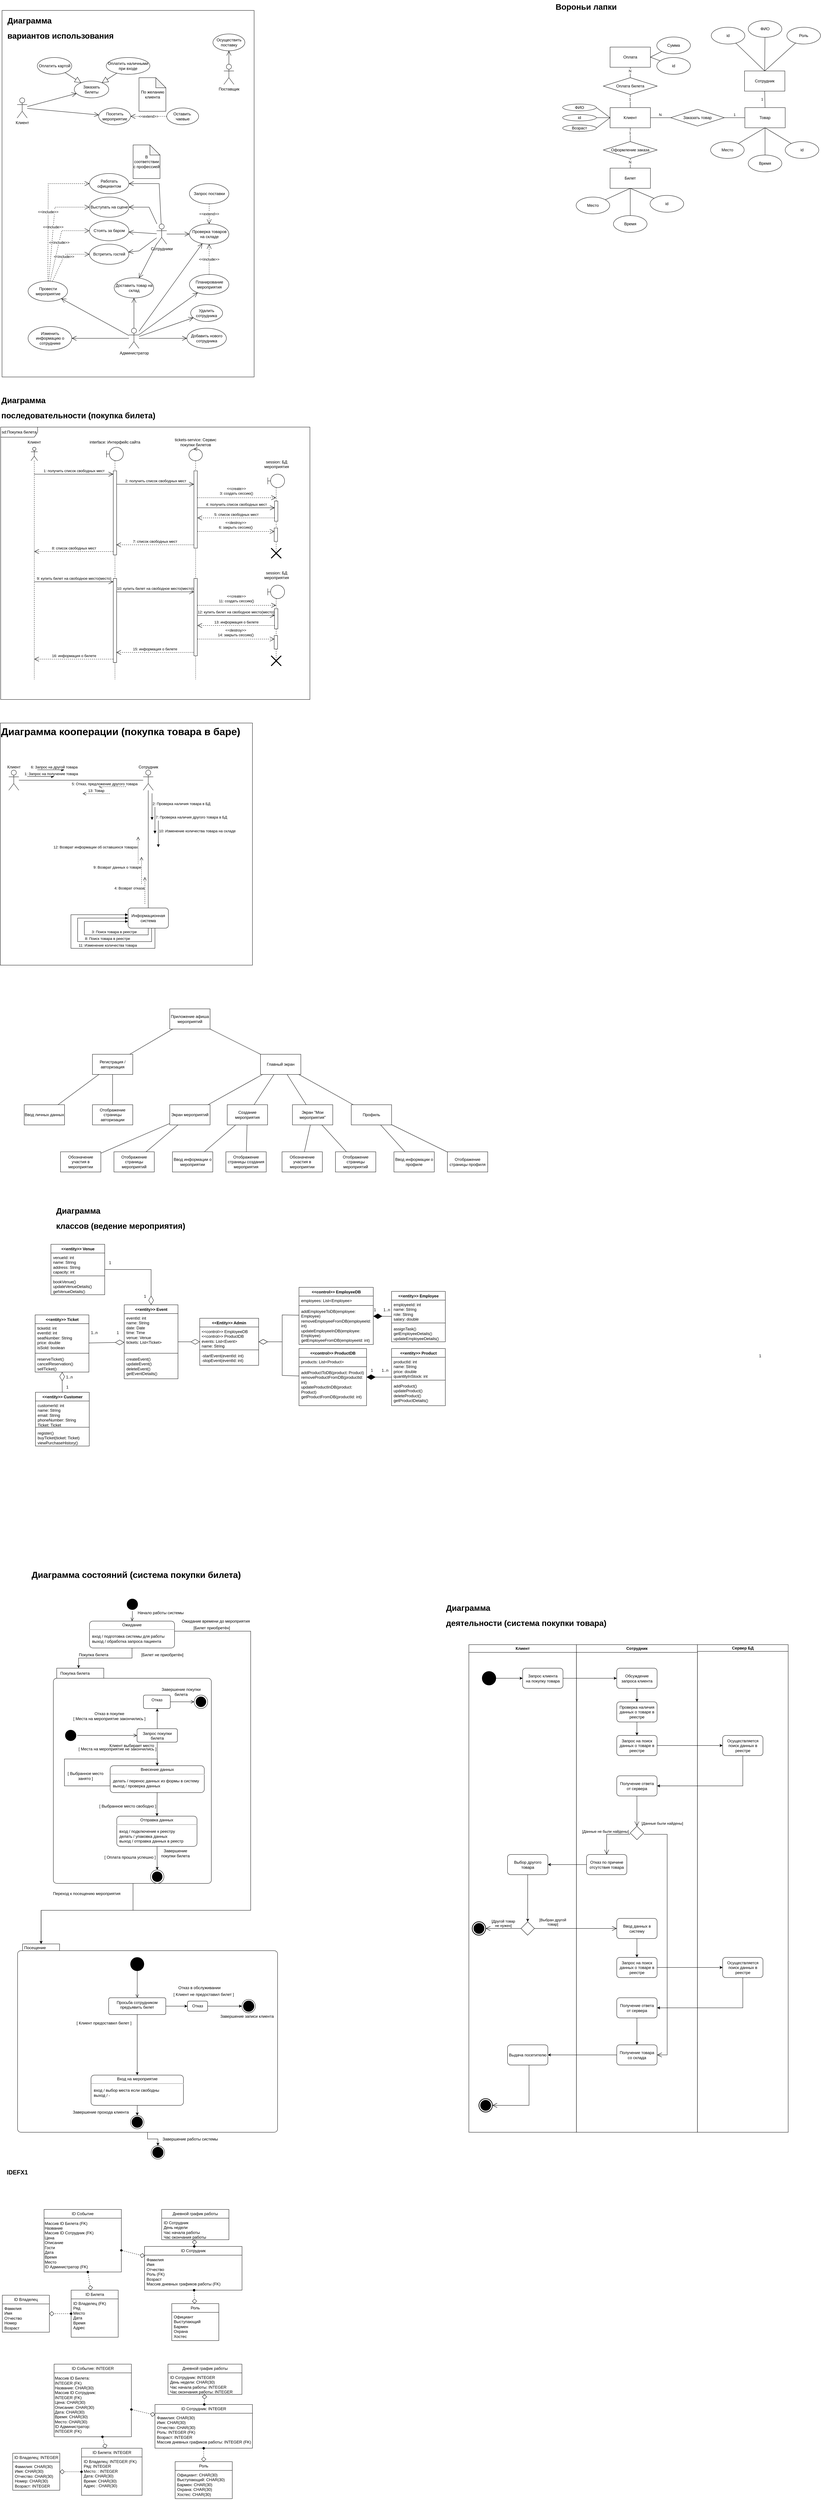 <mxfile version="24.4.9" type="device">
  <diagram name="Страница — 1" id="874Sd5kRbdWOR1WMlRuU">
    <mxGraphModel dx="3540" dy="2198" grid="1" gridSize="10" guides="1" tooltips="1" connect="1" arrows="1" fold="1" page="1" pageScale="1" pageWidth="827" pageHeight="1169" math="0" shadow="0">
      <root>
        <mxCell id="0" />
        <mxCell id="1" parent="0" />
        <mxCell id="1r4uYxGvgNRTtyDek_sX-3" value="" style="shape=umlLifeline;perimeter=lifelinePerimeter;whiteSpace=wrap;html=1;container=1;dropTarget=0;collapsible=0;recursiveResize=0;outlineConnect=0;portConstraint=eastwest;newEdgeStyle={&quot;curved&quot;:0,&quot;rounded&quot;:0};participant=umlControl;movable=1;resizable=1;rotatable=1;deletable=1;editable=1;locked=0;connectable=1;" parent="1" vertex="1">
          <mxGeometry x="-1079" y="170" width="40" height="690" as="geometry" />
        </mxCell>
        <mxCell id="xCyYlhpWTxBA-cfhHCAF-8" style="edgeStyle=orthogonalEdgeStyle;rounded=0;orthogonalLoop=1;jettySize=auto;html=1;exitX=0.5;exitY=1;exitDx=0;exitDy=0;exitPerimeter=0;entryX=0.5;entryY=0;entryDx=0;entryDy=0;" parent="1" source="0UiTAvG5i1j57kaQnPV8-60" target="0UiTAvG5i1j57kaQnPV8-88" edge="1">
          <mxGeometry relative="1" as="geometry" />
        </mxCell>
        <mxCell id="0UiTAvG5i1j57kaQnPV8-60" value="Посещение&amp;nbsp;" style="shape=mxgraph.sysml.compState;html=1;align=left;verticalAlign=top;spacingTop=-3;spacingLeft=18;" parent="1" vertex="1">
          <mxGeometry x="-1588.75" y="4620.5" width="773.5" height="560" as="geometry" />
        </mxCell>
        <mxCell id="0UiTAvG5i1j57kaQnPV8-46" value="&amp;nbsp; &amp;nbsp; Покупка билета" style="shape=folder;align=left;verticalAlign=middle;fontStyle=0;tabWidth=150;tabHeight=30;tabPosition=left;html=1;boundedLbl=1;labelInHeader=1;rounded=1;absoluteArcSize=1;arcSize=10;whiteSpace=wrap;" parent="1" vertex="1">
          <mxGeometry x="-1482.25" y="3800.5" width="470" height="640" as="geometry" />
        </mxCell>
        <mxCell id="wh4o8MqgVzbJGgZmjvEK-242" value="" style="rounded=0;whiteSpace=wrap;html=1;" parent="1" vertex="1">
          <mxGeometry x="-1640" y="990" width="750" height="720" as="geometry" />
        </mxCell>
        <mxCell id="wh4o8MqgVzbJGgZmjvEK-154" value="" style="shape=umlLifeline;perimeter=lifelinePerimeter;whiteSpace=wrap;html=1;container=1;dropTarget=0;collapsible=0;recursiveResize=0;outlineConnect=0;portConstraint=eastwest;newEdgeStyle={&quot;curved&quot;:0,&quot;rounded&quot;:0};participant=umlActor;" parent="1" vertex="1">
          <mxGeometry x="-1549" y="170" width="20" height="690" as="geometry" />
        </mxCell>
        <mxCell id="wh4o8MqgVzbJGgZmjvEK-157" value="Клиент" style="text;html=1;align=center;verticalAlign=middle;whiteSpace=wrap;rounded=0;" parent="1" vertex="1">
          <mxGeometry x="-1569" y="140" width="60" height="30" as="geometry" />
        </mxCell>
        <mxCell id="wh4o8MqgVzbJGgZmjvEK-158" value="interface: Интерфейс сайта" style="text;html=1;align=center;verticalAlign=middle;whiteSpace=wrap;rounded=0;" parent="1" vertex="1">
          <mxGeometry x="-1379" y="140" width="160" height="30" as="geometry" />
        </mxCell>
        <mxCell id="wh4o8MqgVzbJGgZmjvEK-165" value="sd:Покупка билета" style="shape=umlFrame;whiteSpace=wrap;html=1;pointerEvents=0;width=110;height=30;fillColor=default;fillStyle=solid;gradientColor=none;" parent="1" vertex="1">
          <mxGeometry x="-1639" y="110" width="920" height="810" as="geometry" />
        </mxCell>
        <mxCell id="wh4o8MqgVzbJGgZmjvEK-213" value="&lt;h1 style=&quot;margin-top: 0px;&quot;&gt;Диаграмма&lt;/h1&gt;&lt;h1 style=&quot;margin-top: 0px;&quot;&gt;последовательности (покупка билета)&lt;/h1&gt;" style="text;html=1;whiteSpace=wrap;overflow=hidden;rounded=0;" parent="1" vertex="1">
          <mxGeometry x="-1639" y="10" width="470" height="90" as="geometry" />
        </mxCell>
        <mxCell id="wh4o8MqgVzbJGgZmjvEK-214" value="Клиент" style="shape=umlActor;verticalLabelPosition=top;verticalAlign=bottom;html=1;outlineConnect=0;labelPosition=center;align=center;" parent="1" vertex="1">
          <mxGeometry x="-1615" y="1130" width="30" height="60" as="geometry" />
        </mxCell>
        <mxCell id="wh4o8MqgVzbJGgZmjvEK-216" value="Информационная система" style="rounded=1;whiteSpace=wrap;html=1;" parent="1" vertex="1">
          <mxGeometry x="-1260" y="1540" width="120" height="60" as="geometry" />
        </mxCell>
        <mxCell id="wh4o8MqgVzbJGgZmjvEK-219" value="" style="endArrow=none;html=1;rounded=0;" parent="1" source="wh4o8MqgVzbJGgZmjvEK-214" target="wh4o8MqgVzbJGgZmjvEK-215" edge="1">
          <mxGeometry width="50" height="50" relative="1" as="geometry">
            <mxPoint x="-1500" y="1230" as="sourcePoint" />
            <mxPoint x="-1450" y="1180" as="targetPoint" />
          </mxGeometry>
        </mxCell>
        <mxCell id="wh4o8MqgVzbJGgZmjvEK-220" value="" style="endArrow=none;html=1;rounded=0;" parent="1" source="wh4o8MqgVzbJGgZmjvEK-216" target="wh4o8MqgVzbJGgZmjvEK-215" edge="1">
          <mxGeometry width="50" height="50" relative="1" as="geometry">
            <mxPoint x="-1575" y="1170" as="sourcePoint" />
            <mxPoint x="-1205" y="1170" as="targetPoint" />
          </mxGeometry>
        </mxCell>
        <mxCell id="wh4o8MqgVzbJGgZmjvEK-215" value="&lt;span style=&quot;background-color: rgb(255, 255, 255);&quot;&gt;Сотрудник&lt;/span&gt;" style="shape=umlActor;verticalLabelPosition=top;verticalAlign=bottom;html=1;outlineConnect=0;labelPosition=center;align=center;" parent="1" vertex="1">
          <mxGeometry x="-1215" y="1130" width="30" height="60" as="geometry" />
        </mxCell>
        <mxCell id="wh4o8MqgVzbJGgZmjvEK-221" value="1: Запрос на получение товара" style="html=1;verticalAlign=bottom;endArrow=block;curved=0;rounded=0;align=left;" parent="1" edge="1">
          <mxGeometry x="-1" y="-10" width="80" relative="1" as="geometry">
            <mxPoint x="-1560" y="1149" as="sourcePoint" />
            <mxPoint x="-1480" y="1149" as="targetPoint" />
            <mxPoint x="-10" y="-9" as="offset" />
          </mxGeometry>
        </mxCell>
        <mxCell id="wh4o8MqgVzbJGgZmjvEK-222" value="2: Проверка наличия товара в БД&amp;nbsp;" style="html=1;verticalAlign=bottom;endArrow=block;curved=0;rounded=0;align=left;" parent="1" edge="1">
          <mxGeometry width="80" relative="1" as="geometry">
            <mxPoint x="-1188.69" y="1199" as="sourcePoint" />
            <mxPoint x="-1188.69" y="1278.433" as="targetPoint" />
          </mxGeometry>
        </mxCell>
        <mxCell id="wh4o8MqgVzbJGgZmjvEK-223" value="3: Поиск товара в реестре" style="html=1;verticalAlign=bottom;endArrow=block;rounded=0;exitX=0.5;exitY=1;exitDx=0;exitDy=0;edgeStyle=orthogonalEdgeStyle;align=left;" parent="1" edge="1">
          <mxGeometry width="80" relative="1" as="geometry">
            <mxPoint x="-1200" y="1600" as="sourcePoint" />
            <mxPoint x="-1260" y="1580" as="targetPoint" />
            <Array as="points">
              <mxPoint x="-1200" y="1620" />
              <mxPoint x="-1390" y="1620" />
              <mxPoint x="-1390" y="1580" />
            </Array>
          </mxGeometry>
        </mxCell>
        <mxCell id="wh4o8MqgVzbJGgZmjvEK-225" value="4: Возврат отказа" style="html=1;verticalAlign=bottom;endArrow=open;dashed=1;endSize=8;curved=0;rounded=0;align=right;" parent="1" edge="1">
          <mxGeometry x="-0.05" relative="1" as="geometry">
            <mxPoint x="-1210" y="1528" as="sourcePoint" />
            <mxPoint x="-1210" y="1448" as="targetPoint" />
            <mxPoint as="offset" />
          </mxGeometry>
        </mxCell>
        <mxCell id="wh4o8MqgVzbJGgZmjvEK-226" value="5: Отказ, предложение другого товара" style="html=1;verticalAlign=bottom;endArrow=open;dashed=1;endSize=8;curved=0;rounded=0;" parent="1" edge="1">
          <mxGeometry x="0.575" y="1" relative="1" as="geometry">
            <mxPoint x="-1267" y="1179.17" as="sourcePoint" />
            <mxPoint x="-1347" y="1179.17" as="targetPoint" />
            <mxPoint as="offset" />
          </mxGeometry>
        </mxCell>
        <mxCell id="wh4o8MqgVzbJGgZmjvEK-227" value="6:&amp;nbsp;&lt;span style=&quot;text-align: left;&quot;&gt;Запрос на другой товара&lt;/span&gt;" style="html=1;verticalAlign=bottom;endArrow=block;curved=0;rounded=0;" parent="1" edge="1">
          <mxGeometry x="0.25" y="-1" width="80" relative="1" as="geometry">
            <mxPoint x="-1530" y="1129.17" as="sourcePoint" />
            <mxPoint x="-1450" y="1129.17" as="targetPoint" />
            <mxPoint as="offset" />
          </mxGeometry>
        </mxCell>
        <mxCell id="wh4o8MqgVzbJGgZmjvEK-228" value="7: Проверка наличия другого товара в БД&amp;nbsp;" style="html=1;verticalAlign=bottom;endArrow=block;curved=0;rounded=0;align=left;" parent="1" edge="1">
          <mxGeometry width="80" relative="1" as="geometry">
            <mxPoint x="-1180" y="1239.57" as="sourcePoint" />
            <mxPoint x="-1180" y="1319.003" as="targetPoint" />
          </mxGeometry>
        </mxCell>
        <mxCell id="wh4o8MqgVzbJGgZmjvEK-229" value="8: Поиск товара в реестре" style="html=1;verticalAlign=bottom;endArrow=block;rounded=0;exitX=0.5;exitY=1;exitDx=0;exitDy=0;edgeStyle=orthogonalEdgeStyle;align=left;" parent="1" edge="1">
          <mxGeometry x="0.0" width="80" relative="1" as="geometry">
            <mxPoint x="-1190" y="1600" as="sourcePoint" />
            <mxPoint x="-1260" y="1570" as="targetPoint" />
            <Array as="points">
              <mxPoint x="-1190" y="1640" />
              <mxPoint x="-1410" y="1640" />
              <mxPoint x="-1410" y="1570" />
            </Array>
            <mxPoint as="offset" />
          </mxGeometry>
        </mxCell>
        <mxCell id="wh4o8MqgVzbJGgZmjvEK-231" value="9: Возврат данных о&amp;nbsp;&lt;span style=&quot;text-align: left;&quot;&gt;товаре&lt;/span&gt;" style="html=1;verticalAlign=bottom;endArrow=open;dashed=1;endSize=8;curved=0;rounded=0;align=right;" parent="1" edge="1">
          <mxGeometry relative="1" as="geometry">
            <mxPoint x="-1220" y="1468" as="sourcePoint" />
            <mxPoint x="-1220" y="1388" as="targetPoint" />
            <mxPoint as="offset" />
          </mxGeometry>
        </mxCell>
        <mxCell id="wh4o8MqgVzbJGgZmjvEK-232" value="10: Изменение количества товара на складе" style="html=1;verticalAlign=bottom;endArrow=block;curved=0;rounded=0;align=left;" parent="1" edge="1">
          <mxGeometry x="0.007" width="80" relative="1" as="geometry">
            <mxPoint x="-1170" y="1280" as="sourcePoint" />
            <mxPoint x="-1170" y="1359.433" as="targetPoint" />
            <mxPoint as="offset" />
          </mxGeometry>
        </mxCell>
        <mxCell id="wh4o8MqgVzbJGgZmjvEK-233" value="11: Изменение количества товара" style="html=1;verticalAlign=bottom;endArrow=block;rounded=0;edgeStyle=orthogonalEdgeStyle;align=left;" parent="1" source="wh4o8MqgVzbJGgZmjvEK-216" edge="1">
          <mxGeometry x="-0.001" width="80" relative="1" as="geometry">
            <mxPoint x="-1180" y="1610" as="sourcePoint" />
            <mxPoint x="-1260" y="1560" as="targetPoint" />
            <Array as="points">
              <mxPoint x="-1180" y="1660" />
              <mxPoint x="-1430" y="1660" />
              <mxPoint x="-1430" y="1560" />
            </Array>
            <mxPoint as="offset" />
          </mxGeometry>
        </mxCell>
        <mxCell id="wh4o8MqgVzbJGgZmjvEK-234" value="12: Возврат информации об оставшихся товарах" style="html=1;verticalAlign=bottom;endArrow=open;dashed=1;endSize=8;curved=0;rounded=0;align=right;" parent="1" edge="1">
          <mxGeometry relative="1" as="geometry">
            <mxPoint x="-1230" y="1408" as="sourcePoint" />
            <mxPoint x="-1230" y="1328" as="targetPoint" />
          </mxGeometry>
        </mxCell>
        <mxCell id="wh4o8MqgVzbJGgZmjvEK-235" value="13: Товар" style="html=1;verticalAlign=bottom;endArrow=open;dashed=1;endSize=8;curved=0;rounded=0;" parent="1" edge="1">
          <mxGeometry relative="1" as="geometry">
            <mxPoint x="-1315" y="1200.0" as="sourcePoint" />
            <mxPoint x="-1395" y="1200.0" as="targetPoint" />
          </mxGeometry>
        </mxCell>
        <mxCell id="wh4o8MqgVzbJGgZmjvEK-243" value="&lt;h1 style=&quot;margin-top: 0px; font-size: 30px;&quot;&gt;Диаграмма кооперации (покупка товара в баре)&lt;/h1&gt;" style="text;html=1;whiteSpace=wrap;overflow=hidden;rounded=0;" parent="1" vertex="1">
          <mxGeometry x="-1640" y="991" width="750" height="90" as="geometry" />
        </mxCell>
        <mxCell id="DHmZTs1CuRAezg29g5oL-95" value="&lt;h1 style=&quot;margin-top: 0px;&quot;&gt;Диаграмма&lt;/h1&gt;&lt;h1 style=&quot;margin-top: 0px;&quot;&gt;классов (ведение мероприятия)&lt;/h1&gt;" style="text;html=1;whiteSpace=wrap;overflow=hidden;rounded=0;" parent="1" vertex="1">
          <mxGeometry x="-1476.5" y="2420" width="650" height="90" as="geometry" />
        </mxCell>
        <mxCell id="0UiTAvG5i1j57kaQnPV8-3" value="" style="ellipse;html=1;shape=startState;fillColor=#000000;strokeColor=#000000;" parent="1" vertex="1">
          <mxGeometry x="-1267.25" y="3590.5" width="40" height="40" as="geometry" />
        </mxCell>
        <mxCell id="0UiTAvG5i1j57kaQnPV8-4" value="" style="edgeStyle=orthogonalEdgeStyle;html=1;verticalAlign=bottom;endArrow=open;endSize=8;strokeColor=#000000;rounded=0;" parent="1" source="0UiTAvG5i1j57kaQnPV8-3" edge="1">
          <mxGeometry relative="1" as="geometry">
            <mxPoint x="-1248.25" y="3660.5" as="targetPoint" />
          </mxGeometry>
        </mxCell>
        <mxCell id="0UiTAvG5i1j57kaQnPV8-11" value="Запрос покупки билета" style="html=1;align=center;verticalAlign=top;rounded=1;absoluteArcSize=1;arcSize=10;dashed=0;whiteSpace=wrap;" parent="1" vertex="1">
          <mxGeometry x="-1233.25" y="3980.5" width="120" height="40" as="geometry" />
        </mxCell>
        <mxCell id="xCyYlhpWTxBA-cfhHCAF-4" style="edgeStyle=orthogonalEdgeStyle;rounded=0;orthogonalLoop=1;jettySize=auto;html=1;exitX=1;exitY=0.5;exitDx=0;exitDy=0;entryX=0;entryY=0.5;entryDx=0;entryDy=0;" parent="1" source="0UiTAvG5i1j57kaQnPV8-16" target="0UiTAvG5i1j57kaQnPV8-66" edge="1">
          <mxGeometry relative="1" as="geometry" />
        </mxCell>
        <mxCell id="0UiTAvG5i1j57kaQnPV8-16" value="Просьба сотрудником предъявить билет" style="html=1;align=center;verticalAlign=top;rounded=1;absoluteArcSize=1;arcSize=10;dashed=0;whiteSpace=wrap;" parent="1" vertex="1">
          <mxGeometry x="-1317.75" y="4780.5" width="170" height="50" as="geometry" />
        </mxCell>
        <mxCell id="0UiTAvG5i1j57kaQnPV8-24" value="&lt;p style=&quot;margin:0px;margin-top:4px;text-align:center;&quot;&gt;Ожидание&lt;/p&gt;&lt;hr&gt;&lt;p&gt;&lt;/p&gt;&lt;p style=&quot;margin:0px;margin-left:8px;text-align:left;&quot;&gt;вход / подготовка системы для работы&lt;br&gt;выход / обработка запроса пациента&lt;/p&gt;" style="shape=mxgraph.sysml.simpleState;html=1;overflow=fill;whiteSpace=wrap;align=center;" parent="1" vertex="1">
          <mxGeometry x="-1374.75" y="3660.5" width="253" height="80" as="geometry" />
        </mxCell>
        <mxCell id="0UiTAvG5i1j57kaQnPV8-25" value="Начало работы системы" style="text;html=1;align=center;verticalAlign=middle;whiteSpace=wrap;rounded=0;horizontal=1;" parent="1" vertex="1">
          <mxGeometry x="-1233.25" y="3620.5" width="140" height="30" as="geometry" />
        </mxCell>
        <mxCell id="0UiTAvG5i1j57kaQnPV8-28" value="Покупка билета" style="text;html=1;align=center;verticalAlign=middle;whiteSpace=wrap;rounded=0;horizontal=1;" parent="1" vertex="1">
          <mxGeometry x="-1458.25" y="3750.5" width="191" height="20" as="geometry" />
        </mxCell>
        <mxCell id="0UiTAvG5i1j57kaQnPV8-30" value="[Билет не приобретён]" style="text;html=1;align=center;verticalAlign=middle;whiteSpace=wrap;rounded=0;horizontal=1;" parent="1" vertex="1">
          <mxGeometry x="-1248.25" y="3750.5" width="180" height="20" as="geometry" />
        </mxCell>
        <mxCell id="0UiTAvG5i1j57kaQnPV8-31" value="Клиент выбирает место" style="text;html=1;align=center;verticalAlign=middle;whiteSpace=wrap;rounded=0;horizontal=1;" parent="1" vertex="1">
          <mxGeometry x="-1373.62" y="4020.5" width="250" height="20" as="geometry" />
        </mxCell>
        <mxCell id="1r4uYxGvgNRTtyDek_sX-124" style="edgeStyle=orthogonalEdgeStyle;rounded=0;orthogonalLoop=1;jettySize=auto;html=1;exitX=0;exitY=0.5;exitDx=0;exitDy=0;exitPerimeter=0;entryX=0.5;entryY=0;entryDx=0;entryDy=0;entryPerimeter=0;" parent="1" source="0UiTAvG5i1j57kaQnPV8-33" target="0UiTAvG5i1j57kaQnPV8-33" edge="1">
          <mxGeometry relative="1" as="geometry">
            <Array as="points">
              <mxPoint x="-1313.25" y="4150.5" />
              <mxPoint x="-1449.25" y="4150.5" />
              <mxPoint x="-1449.25" y="4070.5" />
              <mxPoint x="-1173.25" y="4070.5" />
            </Array>
          </mxGeometry>
        </mxCell>
        <mxCell id="0UiTAvG5i1j57kaQnPV8-33" value="&lt;p style=&quot;margin:0px;margin-top:4px;text-align:center;&quot;&gt;Внесение данных&lt;/p&gt;&lt;hr&gt;&lt;p&gt;&lt;/p&gt;&lt;p style=&quot;margin:0px;margin-left:8px;text-align:left;&quot;&gt;делать / перенос данных из формы в систему&lt;br&gt;выход / проверка данных&lt;/p&gt;" style="shape=mxgraph.sysml.simpleState;html=1;overflow=fill;whiteSpace=wrap;align=center;" parent="1" vertex="1">
          <mxGeometry x="-1313.25" y="4090.5" width="280" height="80" as="geometry" />
        </mxCell>
        <mxCell id="0UiTAvG5i1j57kaQnPV8-34" value="" style="endArrow=classic;html=1;rounded=0;" parent="1" source="0UiTAvG5i1j57kaQnPV8-11" target="0UiTAvG5i1j57kaQnPV8-33" edge="1">
          <mxGeometry width="50" height="50" relative="1" as="geometry">
            <mxPoint x="-1143.25" y="4080.5" as="sourcePoint" />
            <mxPoint x="-1093.25" y="4030.5" as="targetPoint" />
          </mxGeometry>
        </mxCell>
        <mxCell id="0UiTAvG5i1j57kaQnPV8-35" value="[ Места на мероприятие не закончились&lt;span style=&quot;background-color: initial;&quot;&gt;&amp;nbsp;]&lt;/span&gt;" style="text;html=1;align=center;verticalAlign=middle;whiteSpace=wrap;rounded=0;horizontal=1;" parent="1" vertex="1">
          <mxGeometry x="-1423.62" y="4030.5" width="265" height="20" as="geometry" />
        </mxCell>
        <mxCell id="0UiTAvG5i1j57kaQnPV8-36" value="" style="endArrow=classic;html=1;rounded=0;" parent="1" edge="1">
          <mxGeometry width="50" height="50" relative="1" as="geometry">
            <mxPoint x="-1173.25" y="3980.5" as="sourcePoint" />
            <mxPoint x="-1173.25" y="3920.5" as="targetPoint" />
          </mxGeometry>
        </mxCell>
        <mxCell id="0UiTAvG5i1j57kaQnPV8-37" value="Отказ в покупке" style="text;html=1;align=center;verticalAlign=middle;whiteSpace=wrap;rounded=0;horizontal=1;" parent="1" vertex="1">
          <mxGeometry x="-1381.38" y="3925.5" width="131.25" height="20" as="geometry" />
        </mxCell>
        <mxCell id="0UiTAvG5i1j57kaQnPV8-38" value="[ Места на мероприятие закончились&lt;span style=&quot;background-color: initial;&quot;&gt;&amp;nbsp;]&lt;/span&gt;" style="text;html=1;align=center;verticalAlign=middle;whiteSpace=wrap;rounded=0;horizontal=1;" parent="1" vertex="1">
          <mxGeometry x="-1458.25" y="3940.5" width="285" height="20" as="geometry" />
        </mxCell>
        <mxCell id="0UiTAvG5i1j57kaQnPV8-41" value="Отказ" style="html=1;align=center;verticalAlign=top;rounded=1;absoluteArcSize=1;arcSize=10;dashed=0;whiteSpace=wrap;" parent="1" vertex="1">
          <mxGeometry x="-1214.25" y="3880.5" width="80" height="40" as="geometry" />
        </mxCell>
        <mxCell id="0UiTAvG5i1j57kaQnPV8-43" value="&lt;p style=&quot;margin: 4px 0px 0px; text-align: center;&quot;&gt;Отправка данных&lt;/p&gt;&lt;hr&gt;&lt;p&gt;&lt;/p&gt;&lt;p style=&quot;margin:0px;margin-left:8px;text-align:left;&quot;&gt;вход / подключение к реестру&lt;br&gt;делать / упаковка данных&lt;br&gt;выход / отправка данных в реестр&lt;/p&gt;" style="shape=mxgraph.sysml.simpleState;html=1;overflow=fill;whiteSpace=wrap;align=center;" parent="1" vertex="1">
          <mxGeometry x="-1293.62" y="4240.5" width="238.75" height="90" as="geometry" />
        </mxCell>
        <mxCell id="0UiTAvG5i1j57kaQnPV8-44" value="" style="endArrow=classic;html=1;rounded=0;" parent="1" source="0UiTAvG5i1j57kaQnPV8-33" target="0UiTAvG5i1j57kaQnPV8-43" edge="1">
          <mxGeometry width="50" height="50" relative="1" as="geometry">
            <mxPoint x="-1223.25" y="4180.5" as="sourcePoint" />
            <mxPoint x="-1223.25" y="4250.5" as="targetPoint" />
          </mxGeometry>
        </mxCell>
        <mxCell id="0UiTAvG5i1j57kaQnPV8-47" value="" style="ellipse;html=1;shape=startState;fillColor=#000000;strokeColor=#000000;" parent="1" vertex="1">
          <mxGeometry x="-1450.75" y="3980.5" width="40" height="40" as="geometry" />
        </mxCell>
        <mxCell id="0UiTAvG5i1j57kaQnPV8-48" value="" style="edgeStyle=orthogonalEdgeStyle;html=1;verticalAlign=bottom;endArrow=open;endSize=8;strokeColor=#000000;rounded=0;" parent="1" source="0UiTAvG5i1j57kaQnPV8-47" target="0UiTAvG5i1j57kaQnPV8-11" edge="1">
          <mxGeometry relative="1" as="geometry">
            <mxPoint x="-1313.25" y="4038.5" as="targetPoint" />
            <mxPoint x="-1313.25" y="3958.5" as="sourcePoint" />
          </mxGeometry>
        </mxCell>
        <mxCell id="0UiTAvG5i1j57kaQnPV8-49" value="" style="shape=mxgraph.sysml.actFinal;html=1;verticalLabelPosition=bottom;labelBackgroundColor=#ffffff;verticalAlign=top;" parent="1" vertex="1">
          <mxGeometry x="-1063.25" y="3880.5" width="40" height="40" as="geometry" />
        </mxCell>
        <mxCell id="0UiTAvG5i1j57kaQnPV8-50" value="" style="edgeStyle=orthogonalEdgeStyle;html=1;verticalAlign=bottom;endArrow=open;endSize=8;strokeColor=#000000;rounded=0;" parent="1" source="0UiTAvG5i1j57kaQnPV8-41" target="0UiTAvG5i1j57kaQnPV8-49" edge="1">
          <mxGeometry relative="1" as="geometry">
            <mxPoint x="-916.25" y="3970.5" as="targetPoint" />
            <mxPoint x="-1093.25" y="3970.5" as="sourcePoint" />
          </mxGeometry>
        </mxCell>
        <mxCell id="0UiTAvG5i1j57kaQnPV8-51" value="" style="shape=mxgraph.sysml.actFinal;html=1;verticalLabelPosition=bottom;labelBackgroundColor=#ffffff;verticalAlign=top;" parent="1" vertex="1">
          <mxGeometry x="-1193.25" y="4400.5" width="40" height="40" as="geometry" />
        </mxCell>
        <mxCell id="0UiTAvG5i1j57kaQnPV8-52" value="" style="endArrow=classic;html=1;rounded=0;startSize=1;" parent="1" target="0UiTAvG5i1j57kaQnPV8-51" edge="1">
          <mxGeometry width="50" height="50" relative="1" as="geometry">
            <mxPoint x="-1173.75" y="4330.5" as="sourcePoint" />
            <mxPoint x="-1174.75" y="4400.5" as="targetPoint" />
          </mxGeometry>
        </mxCell>
        <mxCell id="0UiTAvG5i1j57kaQnPV8-57" value="[ Выбранное место свободно ]" style="text;html=1;align=center;verticalAlign=middle;whiteSpace=wrap;rounded=0;horizontal=1;" parent="1" vertex="1">
          <mxGeometry x="-1348.25" y="4200.5" width="174" height="20" as="geometry" />
        </mxCell>
        <mxCell id="0UiTAvG5i1j57kaQnPV8-58" value="[ Оплата прошла успешно ]" style="text;html=1;align=center;verticalAlign=middle;whiteSpace=wrap;rounded=0;horizontal=1;" parent="1" vertex="1">
          <mxGeometry x="-1344.25" y="4352.5" width="180" height="20" as="geometry" />
        </mxCell>
        <mxCell id="0UiTAvG5i1j57kaQnPV8-61" value="" style="shape=ellipse;html=1;fillColor=strokeColor;fontSize=18;fontColor=#ffffff;" parent="1" vertex="1">
          <mxGeometry x="-1252.75" y="4660.5" width="40" height="40" as="geometry" />
        </mxCell>
        <mxCell id="0UiTAvG5i1j57kaQnPV8-64" value="" style="edgeStyle=orthogonalEdgeStyle;html=1;verticalAlign=bottom;endArrow=open;endSize=8;strokeColor=#000000;rounded=0;" parent="1" source="0UiTAvG5i1j57kaQnPV8-61" target="0UiTAvG5i1j57kaQnPV8-16" edge="1">
          <mxGeometry relative="1" as="geometry">
            <mxPoint x="-1355.57" y="4760.5" as="targetPoint" />
            <mxPoint x="-1355.57" y="4680.5" as="sourcePoint" />
          </mxGeometry>
        </mxCell>
        <mxCell id="xCyYlhpWTxBA-cfhHCAF-5" style="edgeStyle=orthogonalEdgeStyle;rounded=0;orthogonalLoop=1;jettySize=auto;html=1;exitX=1;exitY=0.5;exitDx=0;exitDy=0;entryX=0;entryY=0.5;entryDx=0;entryDy=0;" parent="1" source="0UiTAvG5i1j57kaQnPV8-66" target="0UiTAvG5i1j57kaQnPV8-68" edge="1">
          <mxGeometry relative="1" as="geometry" />
        </mxCell>
        <mxCell id="0UiTAvG5i1j57kaQnPV8-66" value="Отказ" style="html=1;align=center;verticalAlign=top;rounded=1;absoluteArcSize=1;arcSize=10;dashed=0;whiteSpace=wrap;" parent="1" vertex="1">
          <mxGeometry x="-1083.25" y="4790.5" width="60" height="30" as="geometry" />
        </mxCell>
        <mxCell id="xCyYlhpWTxBA-cfhHCAF-7" style="edgeStyle=orthogonalEdgeStyle;rounded=0;orthogonalLoop=1;jettySize=auto;html=1;exitX=0.5;exitY=1;exitDx=0;exitDy=0;exitPerimeter=0;entryX=0.5;entryY=0;entryDx=0;entryDy=0;" parent="1" source="0UiTAvG5i1j57kaQnPV8-67" target="0UiTAvG5i1j57kaQnPV8-69" edge="1">
          <mxGeometry relative="1" as="geometry" />
        </mxCell>
        <mxCell id="0UiTAvG5i1j57kaQnPV8-67" value="&lt;p style=&quot;margin:0px;margin-top:4px;text-align:center;&quot;&gt;Вход на мероприятие&lt;/p&gt;&lt;hr&gt;&lt;p&gt;&lt;/p&gt;&lt;p style=&quot;margin:0px;margin-left:8px;text-align:left;&quot;&gt;вход / выбор места если свободны&lt;/p&gt;&lt;p style=&quot;margin:0px;margin-left:8px;text-align:left;&quot;&gt;выход / -&lt;/p&gt;" style="shape=mxgraph.sysml.simpleState;html=1;overflow=fill;whiteSpace=wrap;align=center;" parent="1" vertex="1">
          <mxGeometry x="-1370.25" y="5010.5" width="275" height="90" as="geometry" />
        </mxCell>
        <mxCell id="0UiTAvG5i1j57kaQnPV8-68" value="" style="ellipse;html=1;shape=endState;fillColor=strokeColor;" parent="1" vertex="1">
          <mxGeometry x="-921.25" y="4785.5" width="40" height="40" as="geometry" />
        </mxCell>
        <mxCell id="0UiTAvG5i1j57kaQnPV8-69" value="" style="ellipse;html=1;shape=endState;fillColor=strokeColor;" parent="1" vertex="1">
          <mxGeometry x="-1252.75" y="5130.5" width="40" height="40" as="geometry" />
        </mxCell>
        <mxCell id="0UiTAvG5i1j57kaQnPV8-72" value="Отказ в обслуживании" style="text;html=1;align=center;verticalAlign=middle;whiteSpace=wrap;rounded=0;horizontal=1;" parent="1" vertex="1">
          <mxGeometry x="-1113.25" y="4740.5" width="131.25" height="20" as="geometry" />
        </mxCell>
        <mxCell id="0UiTAvG5i1j57kaQnPV8-73" value="[ Клиент не предоставил билет&lt;span style=&quot;background-color: initial;&quot;&gt;&amp;nbsp;]&lt;/span&gt;" style="text;html=1;align=center;verticalAlign=middle;whiteSpace=wrap;rounded=0;horizontal=1;" parent="1" vertex="1">
          <mxGeometry x="-1205.25" y="4760.5" width="340" height="20" as="geometry" />
        </mxCell>
        <mxCell id="0UiTAvG5i1j57kaQnPV8-75" value="[ Клиент предоставил билет&lt;span style=&quot;background-color: initial;&quot;&gt;&amp;nbsp;]&lt;/span&gt;" style="text;html=1;align=center;verticalAlign=middle;whiteSpace=wrap;rounded=0;horizontal=1;" parent="1" vertex="1">
          <mxGeometry x="-1494.12" y="4845.5" width="325" height="20" as="geometry" />
        </mxCell>
        <mxCell id="0UiTAvG5i1j57kaQnPV8-81" value="Завершение прохода клиента" style="text;html=1;align=center;verticalAlign=middle;whiteSpace=wrap;rounded=0;horizontal=1;" parent="1" vertex="1">
          <mxGeometry x="-1430.25" y="5110.5" width="177.5" height="20" as="geometry" />
        </mxCell>
        <mxCell id="0UiTAvG5i1j57kaQnPV8-82" value="" style="endArrow=classic;html=1;rounded=0;edgeStyle=orthogonalEdgeStyle;entryX=0;entryY=0;entryDx=70;entryDy=0;entryPerimeter=0;" parent="1" source="0UiTAvG5i1j57kaQnPV8-24" target="0UiTAvG5i1j57kaQnPV8-60" edge="1">
          <mxGeometry width="50" height="50" relative="1" as="geometry">
            <mxPoint x="-530.25" y="3669.55" as="sourcePoint" />
            <mxPoint x="-743.75" y="3669.55" as="targetPoint" />
            <Array as="points">
              <mxPoint x="-895.25" y="3690.5" />
              <mxPoint x="-895.25" y="4520.5" />
              <mxPoint x="-1518.25" y="4520.5" />
            </Array>
          </mxGeometry>
        </mxCell>
        <mxCell id="0UiTAvG5i1j57kaQnPV8-83" value="Ожидание времени до мероприятия" style="text;html=1;align=center;verticalAlign=middle;whiteSpace=wrap;rounded=0;horizontal=1;" parent="1" vertex="1">
          <mxGeometry x="-1133.75" y="3650.5" width="270" height="20" as="geometry" />
        </mxCell>
        <mxCell id="0UiTAvG5i1j57kaQnPV8-84" value="[Билет приобретён]" style="text;html=1;align=center;verticalAlign=middle;whiteSpace=wrap;rounded=0;horizontal=1;" parent="1" vertex="1">
          <mxGeometry x="-1101.25" y="3670.5" width="180" height="20" as="geometry" />
        </mxCell>
        <mxCell id="0UiTAvG5i1j57kaQnPV8-88" value="" style="ellipse;html=1;shape=endState;fillColor=strokeColor;" parent="1" vertex="1">
          <mxGeometry x="-1191.25" y="5220.5" width="40" height="40" as="geometry" />
        </mxCell>
        <mxCell id="0UiTAvG5i1j57kaQnPV8-90" value="Переход к посещению мероприятия" style="text;html=1;align=center;verticalAlign=middle;whiteSpace=wrap;rounded=0;horizontal=1;" parent="1" vertex="1">
          <mxGeometry x="-1488.25" y="4460.5" width="210" height="20" as="geometry" />
        </mxCell>
        <mxCell id="0UiTAvG5i1j57kaQnPV8-93" value="Завершение работы системы" style="text;html=1;align=center;verticalAlign=middle;whiteSpace=wrap;rounded=0;horizontal=1;" parent="1" vertex="1">
          <mxGeometry x="-1179.75" y="5190.5" width="210" height="20" as="geometry" />
        </mxCell>
        <mxCell id="0UiTAvG5i1j57kaQnPV8-98" value="&lt;h1 style=&quot;margin-top: 0px; font-size: 26px;&quot;&gt;Диаграмма состояний (система покупки билета)&lt;/h1&gt;" style="text;html=1;whiteSpace=wrap;overflow=hidden;rounded=0;fontSize=26;" parent="1" vertex="1">
          <mxGeometry x="-1549" y="3500.5" width="689" height="90" as="geometry" />
        </mxCell>
        <mxCell id="0UiTAvG5i1j57kaQnPV8-115" value="Запрос клиента&lt;div&gt;&lt;span style=&quot;background-color: initial;&quot;&gt;на покупку товара&lt;/span&gt;&lt;/div&gt;" style="rounded=1;whiteSpace=wrap;html=1;" parent="1" vertex="1">
          <mxGeometry x="-86.13" y="3800.5" width="120" height="60" as="geometry" />
        </mxCell>
        <mxCell id="0UiTAvG5i1j57kaQnPV8-116" value="Обсуждение&lt;div&gt;запроса клиента&lt;/div&gt;" style="rounded=1;whiteSpace=wrap;html=1;" parent="1" vertex="1">
          <mxGeometry x="193.87" y="3800.5" width="120" height="60" as="geometry" />
        </mxCell>
        <mxCell id="0UiTAvG5i1j57kaQnPV8-117" value="Проверка наличия данных о товаре в реестре" style="rounded=1;whiteSpace=wrap;html=1;" parent="1" vertex="1">
          <mxGeometry x="193.87" y="3900.5" width="120" height="60" as="geometry" />
        </mxCell>
        <mxCell id="0UiTAvG5i1j57kaQnPV8-132" value="Клиент" style="swimlane;whiteSpace=wrap;html=1;" parent="1" vertex="1">
          <mxGeometry x="-246.13" y="3730.5" width="320" height="1450" as="geometry" />
        </mxCell>
        <mxCell id="0UiTAvG5i1j57kaQnPV8-112" value="" style="shape=ellipse;html=1;fillColor=strokeColor;strokeWidth=2;verticalLabelPosition=bottom;verticalAlignment=top;perimeter=ellipsePerimeter;" parent="0UiTAvG5i1j57kaQnPV8-132" vertex="1">
          <mxGeometry x="40" y="80" width="40" height="40" as="geometry" />
        </mxCell>
        <mxCell id="0UiTAvG5i1j57kaQnPV8-119" value="Выбор другого товара" style="rounded=1;whiteSpace=wrap;html=1;" parent="0UiTAvG5i1j57kaQnPV8-132" vertex="1">
          <mxGeometry x="115" y="624" width="120" height="60" as="geometry" />
        </mxCell>
        <mxCell id="0UiTAvG5i1j57kaQnPV8-157" value="" style="endArrow=classic;html=1;rounded=0;" parent="0UiTAvG5i1j57kaQnPV8-132" source="0UiTAvG5i1j57kaQnPV8-119" target="0UiTAvG5i1j57kaQnPV8-158" edge="1">
          <mxGeometry width="50" height="50" relative="1" as="geometry">
            <mxPoint x="380" y="664" as="sourcePoint" />
            <mxPoint x="175" y="720" as="targetPoint" />
          </mxGeometry>
        </mxCell>
        <mxCell id="0UiTAvG5i1j57kaQnPV8-162" value="" style="html=1;shape=mxgraph.sysml.actFinal;strokeWidth=2;verticalLabelPosition=bottom;verticalAlignment=top;" parent="0UiTAvG5i1j57kaQnPV8-132" vertex="1">
          <mxGeometry x="10" y="824" width="40" height="40" as="geometry" />
        </mxCell>
        <mxCell id="0UiTAvG5i1j57kaQnPV8-158" value="" style="shape=rhombus;html=1;verticalLabelPosition=bottom;verticalAlignment=top;" parent="0UiTAvG5i1j57kaQnPV8-132" vertex="1">
          <mxGeometry x="155" y="824" width="40" height="40" as="geometry" />
        </mxCell>
        <mxCell id="0UiTAvG5i1j57kaQnPV8-161" value="[Другой товар &lt;br&gt;не нужен&lt;span style=&quot;background-color: initial;&quot;&gt;]&lt;/span&gt;" style="edgeStyle=elbowEdgeStyle;html=1;elbow=vertical;verticalAlign=bottom;endArrow=open;rounded=0;labelBackgroundColor=none;endSize=12;" parent="0UiTAvG5i1j57kaQnPV8-132" source="0UiTAvG5i1j57kaQnPV8-158" target="0UiTAvG5i1j57kaQnPV8-162" edge="1">
          <mxGeometry relative="1" as="geometry">
            <mxPoint x="80" y="844" as="targetPoint" />
            <mxPoint as="offset" />
          </mxGeometry>
        </mxCell>
        <mxCell id="0UiTAvG5i1j57kaQnPV8-122" value="Выдача посетителю" style="rounded=1;whiteSpace=wrap;html=1;" parent="0UiTAvG5i1j57kaQnPV8-132" vertex="1">
          <mxGeometry x="115" y="1190" width="120" height="60" as="geometry" />
        </mxCell>
        <mxCell id="0UiTAvG5i1j57kaQnPV8-178" value="" style="edgeStyle=elbowEdgeStyle;html=1;elbow=horizontal;align=right;verticalAlign=bottom;endArrow=none;rounded=0;labelBackgroundColor=none;startArrow=open;startSize=12;exitX=1;exitY=0.5;exitDx=0;exitDy=0;exitPerimeter=0;" parent="0UiTAvG5i1j57kaQnPV8-132" source="0UiTAvG5i1j57kaQnPV8-181" target="0UiTAvG5i1j57kaQnPV8-122" edge="1">
          <mxGeometry relative="1" as="geometry">
            <mxPoint x="220" y="1520" as="targetPoint" />
            <mxPoint x="175.4" y="1290" as="sourcePoint" />
            <Array as="points">
              <mxPoint x="179" y="1290" />
            </Array>
          </mxGeometry>
        </mxCell>
        <mxCell id="0UiTAvG5i1j57kaQnPV8-181" value="" style="html=1;shape=mxgraph.sysml.actFinal;strokeWidth=2;verticalLabelPosition=bottom;verticalAlignment=top;" parent="0UiTAvG5i1j57kaQnPV8-132" vertex="1">
          <mxGeometry x="30" y="1350" width="40" height="40" as="geometry" />
        </mxCell>
        <mxCell id="0UiTAvG5i1j57kaQnPV8-133" value="Сотрудник" style="swimlane;whiteSpace=wrap;html=1;" parent="1" vertex="1">
          <mxGeometry x="73.87" y="3730.5" width="360" height="1450" as="geometry" />
        </mxCell>
        <mxCell id="0UiTAvG5i1j57kaQnPV8-141" value="Запрос на поиск данных о товаре в реестре" style="rounded=1;whiteSpace=wrap;html=1;" parent="0UiTAvG5i1j57kaQnPV8-133" vertex="1">
          <mxGeometry x="120" y="270" width="120" height="60" as="geometry" />
        </mxCell>
        <mxCell id="0UiTAvG5i1j57kaQnPV8-151" value="Получение ответа&lt;div&gt;от сервера&lt;/div&gt;" style="rounded=1;whiteSpace=wrap;html=1;" parent="0UiTAvG5i1j57kaQnPV8-133" vertex="1">
          <mxGeometry x="120" y="390" width="120" height="60" as="geometry" />
        </mxCell>
        <mxCell id="0UiTAvG5i1j57kaQnPV8-130" value="Ввод данных в систему" style="rounded=1;whiteSpace=wrap;html=1;" parent="0UiTAvG5i1j57kaQnPV8-133" vertex="1">
          <mxGeometry x="120" y="814" width="120" height="60" as="geometry" />
        </mxCell>
        <mxCell id="0UiTAvG5i1j57kaQnPV8-147" value="" style="shape=rhombus;html=1;verticalLabelPosition=bottom;verticalAlignment=top;" parent="0UiTAvG5i1j57kaQnPV8-133" vertex="1">
          <mxGeometry x="160" y="540" width="40" height="40" as="geometry" />
        </mxCell>
        <mxCell id="0UiTAvG5i1j57kaQnPV8-150" value="[Данные не были найдены]&amp;nbsp; &amp;nbsp; &amp;nbsp;&amp;nbsp;" style="edgeStyle=elbowEdgeStyle;html=1;elbow=vertical;verticalAlign=bottom;endArrow=open;rounded=0;labelBackgroundColor=none;endSize=12;entryX=0.5;entryY=0;entryDx=0;entryDy=0;" parent="0UiTAvG5i1j57kaQnPV8-133" source="0UiTAvG5i1j57kaQnPV8-147" target="0UiTAvG5i1j57kaQnPV8-153" edge="1">
          <mxGeometry relative="1" as="geometry">
            <mxPoint x="90" y="620" as="targetPoint" />
            <Array as="points">
              <mxPoint x="110" y="564" />
            </Array>
            <mxPoint as="offset" />
          </mxGeometry>
        </mxCell>
        <mxCell id="0UiTAvG5i1j57kaQnPV8-153" value="Отказ по причине отсутствия товара" style="rounded=1;whiteSpace=wrap;html=1;" parent="0UiTAvG5i1j57kaQnPV8-133" vertex="1">
          <mxGeometry x="30" y="624" width="120" height="60" as="geometry" />
        </mxCell>
        <mxCell id="0UiTAvG5i1j57kaQnPV8-164" value="Запрос на поиск данных о товаре в реестре" style="rounded=1;whiteSpace=wrap;html=1;" parent="0UiTAvG5i1j57kaQnPV8-133" vertex="1">
          <mxGeometry x="120" y="930" width="120" height="60" as="geometry" />
        </mxCell>
        <mxCell id="0UiTAvG5i1j57kaQnPV8-170" value="" style="endArrow=classic;html=1;rounded=0;" parent="0UiTAvG5i1j57kaQnPV8-133" source="0UiTAvG5i1j57kaQnPV8-130" target="0UiTAvG5i1j57kaQnPV8-164" edge="1">
          <mxGeometry width="50" height="50" relative="1" as="geometry">
            <mxPoint x="200" y="904" as="sourcePoint" />
            <mxPoint x="360" y="904" as="targetPoint" />
          </mxGeometry>
        </mxCell>
        <mxCell id="0UiTAvG5i1j57kaQnPV8-148" value="" style="edgeStyle=elbowEdgeStyle;html=1;elbow=horizontal;align=right;verticalAlign=bottom;endArrow=none;rounded=0;labelBackgroundColor=none;startArrow=open;startSize=12;" parent="0UiTAvG5i1j57kaQnPV8-133" source="0UiTAvG5i1j57kaQnPV8-147" target="0UiTAvG5i1j57kaQnPV8-151" edge="1">
          <mxGeometry relative="1" as="geometry">
            <mxPoint x="200" y="519" as="targetPoint" />
            <Array as="points">
              <mxPoint x="200" y="554" />
            </Array>
          </mxGeometry>
        </mxCell>
        <mxCell id="xCyYlhpWTxBA-cfhHCAF-16" style="edgeStyle=orthogonalEdgeStyle;rounded=0;orthogonalLoop=1;jettySize=auto;html=1;exitX=0.5;exitY=1;exitDx=0;exitDy=0;entryX=0.5;entryY=0;entryDx=0;entryDy=0;" parent="0UiTAvG5i1j57kaQnPV8-133" source="0UiTAvG5i1j57kaQnPV8-173" target="0UiTAvG5i1j57kaQnPV8-154" edge="1">
          <mxGeometry relative="1" as="geometry" />
        </mxCell>
        <mxCell id="0UiTAvG5i1j57kaQnPV8-173" value="Получение ответа&lt;div&gt;от сервера&lt;/div&gt;" style="rounded=1;whiteSpace=wrap;html=1;" parent="0UiTAvG5i1j57kaQnPV8-133" vertex="1">
          <mxGeometry x="120" y="1050" width="120" height="60" as="geometry" />
        </mxCell>
        <mxCell id="0UiTAvG5i1j57kaQnPV8-154" value="Получение товара со склада" style="rounded=1;whiteSpace=wrap;html=1;" parent="0UiTAvG5i1j57kaQnPV8-133" vertex="1">
          <mxGeometry x="120" y="1190" width="120" height="60" as="geometry" />
        </mxCell>
        <mxCell id="0UiTAvG5i1j57kaQnPV8-149" value="[Данные были найдены]" style="edgeStyle=elbowEdgeStyle;html=1;elbow=vertical;verticalAlign=bottom;endArrow=open;rounded=0;labelBackgroundColor=none;endSize=12;" parent="0UiTAvG5i1j57kaQnPV8-133" source="0UiTAvG5i1j57kaQnPV8-147" target="0UiTAvG5i1j57kaQnPV8-154" edge="1">
          <mxGeometry x="-0.854" y="20" relative="1" as="geometry">
            <mxPoint x="370" y="564" as="targetPoint" />
            <Array as="points">
              <mxPoint x="270" y="564" />
            </Array>
            <mxPoint y="-4" as="offset" />
          </mxGeometry>
        </mxCell>
        <mxCell id="0UiTAvG5i1j57kaQnPV8-134" value="Сервер БД" style="swimlane;whiteSpace=wrap;html=1;startSize=20;" parent="1" vertex="1">
          <mxGeometry x="433.87" y="3730.5" width="270" height="1450" as="geometry" />
        </mxCell>
        <mxCell id="0UiTAvG5i1j57kaQnPV8-143" value="Осуществляется поиск данных в реестре" style="rounded=1;whiteSpace=wrap;html=1;" parent="0UiTAvG5i1j57kaQnPV8-134" vertex="1">
          <mxGeometry x="75" y="270" width="120" height="60" as="geometry" />
        </mxCell>
        <mxCell id="0UiTAvG5i1j57kaQnPV8-163" value="Осуществляется поиск данных в реестре" style="rounded=1;whiteSpace=wrap;html=1;" parent="0UiTAvG5i1j57kaQnPV8-134" vertex="1">
          <mxGeometry x="75" y="930" width="120" height="60" as="geometry" />
        </mxCell>
        <mxCell id="0UiTAvG5i1j57kaQnPV8-137" value="" style="endArrow=classic;html=1;rounded=0;" parent="1" source="0UiTAvG5i1j57kaQnPV8-112" target="0UiTAvG5i1j57kaQnPV8-115" edge="1">
          <mxGeometry width="50" height="50" relative="1" as="geometry">
            <mxPoint x="103.87" y="3970.5" as="sourcePoint" />
            <mxPoint x="153.87" y="3920.5" as="targetPoint" />
          </mxGeometry>
        </mxCell>
        <mxCell id="0UiTAvG5i1j57kaQnPV8-138" value="" style="endArrow=classic;html=1;rounded=0;" parent="1" source="0UiTAvG5i1j57kaQnPV8-115" target="0UiTAvG5i1j57kaQnPV8-116" edge="1">
          <mxGeometry width="50" height="50" relative="1" as="geometry">
            <mxPoint x="-156.13" y="3840.5" as="sourcePoint" />
            <mxPoint x="-76.13" y="3840.5" as="targetPoint" />
          </mxGeometry>
        </mxCell>
        <mxCell id="0UiTAvG5i1j57kaQnPV8-139" value="" style="endArrow=classic;html=1;rounded=0;" parent="1" source="0UiTAvG5i1j57kaQnPV8-116" target="0UiTAvG5i1j57kaQnPV8-117" edge="1">
          <mxGeometry width="50" height="50" relative="1" as="geometry">
            <mxPoint x="43.87" y="3840.5" as="sourcePoint" />
            <mxPoint x="203.87" y="3840.5" as="targetPoint" />
          </mxGeometry>
        </mxCell>
        <mxCell id="0UiTAvG5i1j57kaQnPV8-142" value="" style="endArrow=classic;html=1;rounded=0;" parent="1" source="0UiTAvG5i1j57kaQnPV8-117" target="0UiTAvG5i1j57kaQnPV8-141" edge="1">
          <mxGeometry width="50" height="50" relative="1" as="geometry">
            <mxPoint x="383.87" y="3869.81" as="sourcePoint" />
            <mxPoint x="543.87" y="3869.81" as="targetPoint" />
          </mxGeometry>
        </mxCell>
        <mxCell id="0UiTAvG5i1j57kaQnPV8-144" value="" style="endArrow=classic;html=1;rounded=0;" parent="1" source="0UiTAvG5i1j57kaQnPV8-141" target="0UiTAvG5i1j57kaQnPV8-143" edge="1">
          <mxGeometry width="50" height="50" relative="1" as="geometry">
            <mxPoint x="673.87" y="3930.5" as="sourcePoint" />
            <mxPoint x="723.87" y="3880.5" as="targetPoint" />
          </mxGeometry>
        </mxCell>
        <mxCell id="0UiTAvG5i1j57kaQnPV8-195" value="&lt;h1 style=&quot;margin-top: 0px;&quot;&gt;Диаграмма&lt;/h1&gt;&lt;h1 style=&quot;margin-top: 0px;&quot;&gt;деятельности (система покупки товара)&lt;/h1&gt;" style="text;html=1;whiteSpace=wrap;overflow=hidden;rounded=0;" parent="1" vertex="1">
          <mxGeometry x="-316.13" y="3600.5" width="1040" height="90" as="geometry" />
        </mxCell>
        <mxCell id="d4aEejsGLKM90fkfGaft-4" style="edgeStyle=orthogonalEdgeStyle;rounded=0;orthogonalLoop=1;jettySize=auto;html=1;exitX=0.5;exitY=1;exitDx=0;exitDy=0;exitPerimeter=0;entryX=0;entryY=0;entryDx=70;entryDy=0;entryPerimeter=0;" parent="1" source="0UiTAvG5i1j57kaQnPV8-46" target="0UiTAvG5i1j57kaQnPV8-60" edge="1">
          <mxGeometry relative="1" as="geometry">
            <Array as="points">
              <mxPoint x="-1245.25" y="4440.5" />
              <mxPoint x="-1245.25" y="4520.5" />
              <mxPoint x="-1518.25" y="4520.5" />
            </Array>
          </mxGeometry>
        </mxCell>
        <mxCell id="d4aEejsGLKM90fkfGaft-5" style="edgeStyle=orthogonalEdgeStyle;rounded=0;orthogonalLoop=1;jettySize=auto;html=1;exitX=0.5;exitY=1;exitDx=0;exitDy=0;exitPerimeter=0;entryX=0;entryY=0;entryDx=75;entryDy=0;entryPerimeter=0;" parent="1" source="0UiTAvG5i1j57kaQnPV8-24" target="0UiTAvG5i1j57kaQnPV8-46" edge="1">
          <mxGeometry relative="1" as="geometry" />
        </mxCell>
        <mxCell id="xCyYlhpWTxBA-cfhHCAF-6" style="edgeStyle=orthogonalEdgeStyle;rounded=0;orthogonalLoop=1;jettySize=auto;html=1;entryX=0.5;entryY=0;entryDx=0;entryDy=0;entryPerimeter=0;" parent="1" source="0UiTAvG5i1j57kaQnPV8-16" target="0UiTAvG5i1j57kaQnPV8-67" edge="1">
          <mxGeometry relative="1" as="geometry">
            <mxPoint x="-1232.75" y="4950.5" as="sourcePoint" />
          </mxGeometry>
        </mxCell>
        <mxCell id="xCyYlhpWTxBA-cfhHCAF-9" value="Завершение записи клиента" style="text;html=1;align=center;verticalAlign=middle;whiteSpace=wrap;rounded=0;horizontal=1;" parent="1" vertex="1">
          <mxGeometry x="-995.25" y="4825.5" width="177.5" height="20" as="geometry" />
        </mxCell>
        <mxCell id="xCyYlhpWTxBA-cfhHCAF-10" value="Завершение покупки билета" style="text;html=1;align=center;verticalAlign=middle;whiteSpace=wrap;rounded=0;horizontal=1;" parent="1" vertex="1">
          <mxGeometry x="-1171" y="3860.5" width="137.75" height="20" as="geometry" />
        </mxCell>
        <mxCell id="xCyYlhpWTxBA-cfhHCAF-11" value="Завершение покупки билета" style="text;html=1;align=center;verticalAlign=middle;whiteSpace=wrap;rounded=0;horizontal=1;" parent="1" vertex="1">
          <mxGeometry x="-1170.25" y="4340.5" width="102" height="20" as="geometry" />
        </mxCell>
        <mxCell id="xCyYlhpWTxBA-cfhHCAF-13" style="edgeStyle=orthogonalEdgeStyle;rounded=0;orthogonalLoop=1;jettySize=auto;html=1;exitX=0.5;exitY=1;exitDx=0;exitDy=0;entryX=1;entryY=0.5;entryDx=0;entryDy=0;" parent="1" source="0UiTAvG5i1j57kaQnPV8-143" target="0UiTAvG5i1j57kaQnPV8-151" edge="1">
          <mxGeometry relative="1" as="geometry" />
        </mxCell>
        <mxCell id="0UiTAvG5i1j57kaQnPV8-165" value="" style="edgeStyle=orthogonalEdgeStyle;rounded=0;orthogonalLoop=1;jettySize=auto;html=1;" parent="1" source="0UiTAvG5i1j57kaQnPV8-153" target="0UiTAvG5i1j57kaQnPV8-119" edge="1">
          <mxGeometry relative="1" as="geometry" />
        </mxCell>
        <mxCell id="0UiTAvG5i1j57kaQnPV8-156" value="" style="endArrow=classic;html=1;rounded=0;" parent="1" source="0UiTAvG5i1j57kaQnPV8-153" target="0UiTAvG5i1j57kaQnPV8-119" edge="1">
          <mxGeometry width="50" height="50" relative="1" as="geometry">
            <mxPoint x="-96.13" y="4274.5" as="sourcePoint" />
            <mxPoint x="63.87" y="4274.5" as="targetPoint" />
          </mxGeometry>
        </mxCell>
        <mxCell id="0UiTAvG5i1j57kaQnPV8-160" value="[Выбран другой &lt;br&gt;товар&lt;span style=&quot;background-color: initial;&quot;&gt;]&lt;/span&gt;" style="edgeStyle=elbowEdgeStyle;html=1;elbow=vertical;verticalAlign=bottom;endArrow=open;rounded=0;labelBackgroundColor=none;endSize=12;" parent="1" source="0UiTAvG5i1j57kaQnPV8-158" target="0UiTAvG5i1j57kaQnPV8-130" edge="1">
          <mxGeometry x="-0.559" y="4" relative="1" as="geometry">
            <mxPoint x="33.87" y="4574.5" as="targetPoint" />
            <mxPoint as="offset" />
          </mxGeometry>
        </mxCell>
        <mxCell id="0UiTAvG5i1j57kaQnPV8-171" value="" style="endArrow=classic;html=1;rounded=0;" parent="1" source="0UiTAvG5i1j57kaQnPV8-164" target="0UiTAvG5i1j57kaQnPV8-163" edge="1">
          <mxGeometry width="50" height="50" relative="1" as="geometry">
            <mxPoint x="493.87" y="4684.5" as="sourcePoint" />
            <mxPoint x="733.87" y="4684.5" as="targetPoint" />
          </mxGeometry>
        </mxCell>
        <mxCell id="0UiTAvG5i1j57kaQnPV8-176" value="" style="endArrow=classic;html=1;rounded=0;" parent="1" source="0UiTAvG5i1j57kaQnPV8-154" target="0UiTAvG5i1j57kaQnPV8-122" edge="1">
          <mxGeometry width="50" height="50" relative="1" as="geometry">
            <mxPoint x="233.87" y="5210.5" as="sourcePoint" />
            <mxPoint x="83.87" y="5210.5" as="targetPoint" />
          </mxGeometry>
        </mxCell>
        <mxCell id="M9QrG51MtAGMLnx2vZM0-5" value="" style="rounded=0;whiteSpace=wrap;html=1;" parent="1" vertex="1">
          <mxGeometry x="-1635" y="-1129" width="750" height="1090" as="geometry" />
        </mxCell>
        <mxCell id="M9QrG51MtAGMLnx2vZM0-6" value="Клиент" style="shape=umlActor;verticalLabelPosition=bottom;verticalAlign=top;html=1;outlineConnect=0;" parent="1" vertex="1">
          <mxGeometry x="-1590" y="-869" width="30" height="60" as="geometry" />
        </mxCell>
        <mxCell id="M9QrG51MtAGMLnx2vZM0-7" value="Поставщик" style="shape=umlActor;verticalLabelPosition=bottom;verticalAlign=top;html=1;outlineConnect=0;" parent="1" vertex="1">
          <mxGeometry x="-975" y="-969" width="30" height="60" as="geometry" />
        </mxCell>
        <mxCell id="M9QrG51MtAGMLnx2vZM0-8" value="Сотрудники" style="shape=umlActor;verticalLabelPosition=bottom;verticalAlign=top;html=1;outlineConnect=0;" parent="1" vertex="1">
          <mxGeometry x="-1175" y="-494" width="30" height="60" as="geometry" />
        </mxCell>
        <mxCell id="M9QrG51MtAGMLnx2vZM0-10" value="Администратор" style="shape=umlActor;verticalLabelPosition=bottom;verticalAlign=top;html=1;outlineConnect=0;" parent="1" vertex="1">
          <mxGeometry x="-1257.5" y="-184" width="30" height="60" as="geometry" />
        </mxCell>
        <mxCell id="M9QrG51MtAGMLnx2vZM0-22" value="&lt;span style=&quot;color: rgb(0, 0, 0); font-family: Helvetica; font-size: 12px; font-style: normal; font-variant-ligatures: normal; font-variant-caps: normal; font-weight: 400; letter-spacing: normal; orphans: 2; text-align: center; text-indent: 0px; text-transform: none; widows: 2; word-spacing: 0px; -webkit-text-stroke-width: 0px; white-space: normal; background-color: rgb(251, 251, 251); text-decoration-thickness: initial; text-decoration-style: initial; text-decoration-color: initial; display: inline !important; float: none;&quot;&gt;Оставить&amp;nbsp;&lt;/span&gt;&lt;div style=&quot;forced-color-adjust: none; color: rgb(0, 0, 0); font-family: Helvetica; font-size: 12px; font-style: normal; font-variant-ligatures: normal; font-variant-caps: normal; font-weight: 400; letter-spacing: normal; orphans: 2; text-align: center; text-indent: 0px; text-transform: none; widows: 2; word-spacing: 0px; -webkit-text-stroke-width: 0px; white-space: normal; background-color: rgb(251, 251, 251); text-decoration-thickness: initial; text-decoration-style: initial; text-decoration-color: initial;&quot;&gt;чаевые&lt;/div&gt;" style="ellipse;whiteSpace=wrap;html=1;" parent="1" vertex="1">
          <mxGeometry x="-1145" y="-839" width="95" height="50" as="geometry" />
        </mxCell>
        <mxCell id="M9QrG51MtAGMLnx2vZM0-23" value="Удалить сотрудника" style="ellipse;whiteSpace=wrap;html=1;" parent="1" vertex="1">
          <mxGeometry x="-1073.75" y="-254" width="95" height="50" as="geometry" />
        </mxCell>
        <mxCell id="M9QrG51MtAGMLnx2vZM0-24" value="Заказать&lt;div&gt;билеты&lt;/div&gt;" style="ellipse;whiteSpace=wrap;html=1;" parent="1" vertex="1">
          <mxGeometry x="-1420" y="-919" width="102.5" height="50" as="geometry" />
        </mxCell>
        <mxCell id="M9QrG51MtAGMLnx2vZM0-25" value="Посетить&lt;br&gt;мероприятие" style="ellipse;whiteSpace=wrap;html=1;" parent="1" vertex="1">
          <mxGeometry x="-1347.5" y="-839" width="95" height="50" as="geometry" />
        </mxCell>
        <mxCell id="M9QrG51MtAGMLnx2vZM0-29" value="&amp;lt;&amp;lt;extend&amp;gt;&amp;gt;" style="endArrow=open;endSize=12;dashed=1;html=1;rounded=0;" parent="1" source="M9QrG51MtAGMLnx2vZM0-22" target="M9QrG51MtAGMLnx2vZM0-25" edge="1">
          <mxGeometry width="160" relative="1" as="geometry">
            <mxPoint x="-1380" y="-789" as="sourcePoint" />
            <mxPoint x="-1220" y="-789" as="targetPoint" />
          </mxGeometry>
        </mxCell>
        <mxCell id="M9QrG51MtAGMLnx2vZM0-32" value="Оплатить наличными при входе" style="ellipse;whiteSpace=wrap;html=1;" parent="1" vertex="1">
          <mxGeometry x="-1325" y="-989" width="130" height="50" as="geometry" />
        </mxCell>
        <mxCell id="M9QrG51MtAGMLnx2vZM0-33" value="Оплатить картой" style="ellipse;whiteSpace=wrap;html=1;" parent="1" vertex="1">
          <mxGeometry x="-1530" y="-989" width="102.5" height="50" as="geometry" />
        </mxCell>
        <mxCell id="M9QrG51MtAGMLnx2vZM0-34" value="" style="endArrow=block;endSize=16;endFill=0;html=1;rounded=0;" parent="1" source="M9QrG51MtAGMLnx2vZM0-32" target="M9QrG51MtAGMLnx2vZM0-24" edge="1">
          <mxGeometry width="160" relative="1" as="geometry">
            <mxPoint x="-1430" y="-759" as="sourcePoint" />
            <mxPoint x="-1270" y="-759" as="targetPoint" />
          </mxGeometry>
        </mxCell>
        <mxCell id="M9QrG51MtAGMLnx2vZM0-35" value="" style="endArrow=block;endSize=16;endFill=0;html=1;rounded=0;" parent="1" source="M9QrG51MtAGMLnx2vZM0-33" target="M9QrG51MtAGMLnx2vZM0-24" edge="1">
          <mxGeometry width="160" relative="1" as="geometry">
            <mxPoint x="-1441" y="-661" as="sourcePoint" />
            <mxPoint x="-1386" y="-712" as="targetPoint" />
          </mxGeometry>
        </mxCell>
        <mxCell id="M9QrG51MtAGMLnx2vZM0-39" value="Осуществить&lt;div&gt;поставку&lt;/div&gt;" style="ellipse;whiteSpace=wrap;html=1;" parent="1" vertex="1">
          <mxGeometry x="-1007.5" y="-1059" width="95" height="50" as="geometry" />
        </mxCell>
        <mxCell id="M9QrG51MtAGMLnx2vZM0-40" value="" style="endArrow=open;endFill=1;endSize=12;html=1;rounded=0;" parent="1" source="M9QrG51MtAGMLnx2vZM0-7" target="M9QrG51MtAGMLnx2vZM0-39" edge="1">
          <mxGeometry width="160" relative="1" as="geometry">
            <mxPoint x="-1275" y="-1189" as="sourcePoint" />
            <mxPoint x="-1115" y="-1189" as="targetPoint" />
          </mxGeometry>
        </mxCell>
        <mxCell id="M9QrG51MtAGMLnx2vZM0-42" value="" style="endArrow=open;endFill=1;endSize=12;html=1;rounded=0;" parent="1" source="M9QrG51MtAGMLnx2vZM0-6" target="M9QrG51MtAGMLnx2vZM0-24" edge="1">
          <mxGeometry width="160" relative="1" as="geometry">
            <mxPoint x="-1550" y="-839" as="sourcePoint" />
            <mxPoint x="-1465" y="-839" as="targetPoint" />
          </mxGeometry>
        </mxCell>
        <mxCell id="M9QrG51MtAGMLnx2vZM0-43" value="" style="endArrow=open;endFill=1;endSize=12;html=1;rounded=0;" parent="1" source="M9QrG51MtAGMLnx2vZM0-6" target="M9QrG51MtAGMLnx2vZM0-25" edge="1">
          <mxGeometry width="160" relative="1" as="geometry">
            <mxPoint x="-1550" y="-819.5" as="sourcePoint" />
            <mxPoint x="-1404" y="-858.5" as="targetPoint" />
          </mxGeometry>
        </mxCell>
        <mxCell id="M9QrG51MtAGMLnx2vZM0-44" value="" style="endArrow=open;endFill=1;endSize=12;html=1;rounded=0;" parent="1" source="M9QrG51MtAGMLnx2vZM0-10" target="M9QrG51MtAGMLnx2vZM0-23" edge="1">
          <mxGeometry width="160" relative="1" as="geometry">
            <mxPoint x="-1387.5" y="-578" as="sourcePoint" />
            <mxPoint x="-1237.5" y="-515" as="targetPoint" />
          </mxGeometry>
        </mxCell>
        <mxCell id="M9QrG51MtAGMLnx2vZM0-45" value="Добавить нового сотрудника" style="ellipse;whiteSpace=wrap;html=1;" parent="1" vertex="1">
          <mxGeometry x="-1085" y="-184" width="117.5" height="60" as="geometry" />
        </mxCell>
        <mxCell id="M9QrG51MtAGMLnx2vZM0-46" value="Изменить&lt;div&gt;информацию о&lt;/div&gt;&lt;div&gt;сотруднике&lt;/div&gt;" style="ellipse;whiteSpace=wrap;html=1;" parent="1" vertex="1">
          <mxGeometry x="-1557.5" y="-189" width="130" height="70" as="geometry" />
        </mxCell>
        <mxCell id="M9QrG51MtAGMLnx2vZM0-49" value="" style="endArrow=open;endFill=1;endSize=12;html=1;rounded=0;" parent="1" source="M9QrG51MtAGMLnx2vZM0-10" target="M9QrG51MtAGMLnx2vZM0-46" edge="1">
          <mxGeometry width="160" relative="1" as="geometry">
            <mxPoint x="-1413" y="-259" as="sourcePoint" />
            <mxPoint x="-1413" y="-149" as="targetPoint" />
          </mxGeometry>
        </mxCell>
        <mxCell id="M9QrG51MtAGMLnx2vZM0-50" value="" style="endArrow=open;endFill=1;endSize=12;html=1;rounded=0;" parent="1" source="M9QrG51MtAGMLnx2vZM0-10" target="M9QrG51MtAGMLnx2vZM0-45" edge="1">
          <mxGeometry width="160" relative="1" as="geometry">
            <mxPoint x="-1147.5" y="-259" as="sourcePoint" />
            <mxPoint x="-1147.5" y="-149" as="targetPoint" />
          </mxGeometry>
        </mxCell>
        <mxCell id="M9QrG51MtAGMLnx2vZM0-51" value="По желанию&lt;br&gt;клиента" style="shape=note;whiteSpace=wrap;html=1;backgroundOutline=1;darkOpacity=0.05;" parent="1" vertex="1">
          <mxGeometry x="-1227.5" y="-929" width="80" height="100" as="geometry" />
        </mxCell>
        <mxCell id="M9QrG51MtAGMLnx2vZM0-52" value="Доставить товар на склад" style="ellipse;whiteSpace=wrap;html=1;" parent="1" vertex="1">
          <mxGeometry x="-1301.25" y="-334" width="117.5" height="60" as="geometry" />
        </mxCell>
        <mxCell id="M9QrG51MtAGMLnx2vZM0-54" value="Проверка товаров на складе" style="ellipse;whiteSpace=wrap;html=1;" parent="1" vertex="1">
          <mxGeometry x="-1077.5" y="-494" width="117.5" height="60" as="geometry" />
        </mxCell>
        <mxCell id="M9QrG51MtAGMLnx2vZM0-55" value="" style="endArrow=open;endFill=1;endSize=12;html=1;rounded=0;" parent="1" source="M9QrG51MtAGMLnx2vZM0-8" target="M9QrG51MtAGMLnx2vZM0-54" edge="1">
          <mxGeometry width="160" relative="1" as="geometry">
            <mxPoint x="-1333.5" y="-311" as="sourcePoint" />
            <mxPoint x="-1243.5" y="-235" as="targetPoint" />
          </mxGeometry>
        </mxCell>
        <mxCell id="M9QrG51MtAGMLnx2vZM0-56" value="" style="endArrow=open;endFill=1;endSize=12;html=1;rounded=0;" parent="1" source="M9QrG51MtAGMLnx2vZM0-10" target="M9QrG51MtAGMLnx2vZM0-54" edge="1">
          <mxGeometry width="160" relative="1" as="geometry">
            <mxPoint x="-1317.5" y="-384" as="sourcePoint" />
            <mxPoint x="-1283.5" y="-284" as="targetPoint" />
          </mxGeometry>
        </mxCell>
        <mxCell id="M9QrG51MtAGMLnx2vZM0-57" value="&amp;lt;&amp;lt;extend&amp;gt;&amp;gt;" style="endArrow=open;endSize=12;dashed=1;html=1;rounded=0;" parent="1" source="M9QrG51MtAGMLnx2vZM0-58" target="M9QrG51MtAGMLnx2vZM0-54" edge="1">
          <mxGeometry width="160" relative="1" as="geometry">
            <mxPoint x="-867.5" y="-434" as="sourcePoint" />
            <mxPoint x="-932.5" y="-434" as="targetPoint" />
          </mxGeometry>
        </mxCell>
        <mxCell id="M9QrG51MtAGMLnx2vZM0-58" value="Запрос поставки" style="ellipse;whiteSpace=wrap;html=1;" parent="1" vertex="1">
          <mxGeometry x="-1077.5" y="-614" width="117.5" height="60" as="geometry" />
        </mxCell>
        <mxCell id="M9QrG51MtAGMLnx2vZM0-59" value="" style="endArrow=open;endFill=1;endSize=12;html=1;rounded=0;" parent="1" source="M9QrG51MtAGMLnx2vZM0-10" target="M9QrG51MtAGMLnx2vZM0-52" edge="1">
          <mxGeometry width="160" relative="1" as="geometry">
            <mxPoint x="-1267.5" y="-155.98" as="sourcePoint" />
            <mxPoint x="-1056.5" y="-283.98" as="targetPoint" />
          </mxGeometry>
        </mxCell>
        <mxCell id="M9QrG51MtAGMLnx2vZM0-60" value="" style="endArrow=open;endFill=1;endSize=12;html=1;rounded=0;" parent="1" source="M9QrG51MtAGMLnx2vZM0-8" target="M9QrG51MtAGMLnx2vZM0-52" edge="1">
          <mxGeometry width="160" relative="1" as="geometry">
            <mxPoint x="-1348.44" y="-493.99" as="sourcePoint" />
            <mxPoint x="-1344.44" y="-583.99" as="targetPoint" />
          </mxGeometry>
        </mxCell>
        <mxCell id="M9QrG51MtAGMLnx2vZM0-61" value="Встретить гостей" style="ellipse;whiteSpace=wrap;html=1;" parent="1" vertex="1">
          <mxGeometry x="-1375" y="-434" width="117.5" height="60" as="geometry" />
        </mxCell>
        <mxCell id="M9QrG51MtAGMLnx2vZM0-62" value="Стоять за баром" style="ellipse;whiteSpace=wrap;html=1;" parent="1" vertex="1">
          <mxGeometry x="-1375" y="-504" width="117.5" height="60" as="geometry" />
        </mxCell>
        <mxCell id="M9QrG51MtAGMLnx2vZM0-63" value="Выступать на сцене" style="ellipse;whiteSpace=wrap;html=1;" parent="1" vertex="1">
          <mxGeometry x="-1375" y="-574" width="117.5" height="60" as="geometry" />
        </mxCell>
        <mxCell id="M9QrG51MtAGMLnx2vZM0-64" value="Работать официантом" style="ellipse;whiteSpace=wrap;html=1;" parent="1" vertex="1">
          <mxGeometry x="-1375" y="-644" width="117.5" height="60" as="geometry" />
        </mxCell>
        <mxCell id="M9QrG51MtAGMLnx2vZM0-65" value="" style="endArrow=open;endFill=1;endSize=12;html=1;rounded=0;" parent="1" source="M9QrG51MtAGMLnx2vZM0-8" target="M9QrG51MtAGMLnx2vZM0-61" edge="1">
          <mxGeometry width="160" relative="1" as="geometry">
            <mxPoint x="-1159" y="-432" as="sourcePoint" />
            <mxPoint x="-1241" y="-369" as="targetPoint" />
            <Array as="points">
              <mxPoint x="-1227.5" y="-414" />
            </Array>
          </mxGeometry>
        </mxCell>
        <mxCell id="M9QrG51MtAGMLnx2vZM0-66" value="" style="endArrow=open;endFill=1;endSize=12;html=1;rounded=0;" parent="1" source="M9QrG51MtAGMLnx2vZM0-8" target="M9QrG51MtAGMLnx2vZM0-62" edge="1">
          <mxGeometry width="160" relative="1" as="geometry">
            <mxPoint x="-1156.07" y="-493.98" as="sourcePoint" />
            <mxPoint x="-1294.07" y="-513.98" as="targetPoint" />
          </mxGeometry>
        </mxCell>
        <mxCell id="M9QrG51MtAGMLnx2vZM0-67" value="" style="endArrow=open;endFill=1;endSize=12;html=1;rounded=0;" parent="1" source="M9QrG51MtAGMLnx2vZM0-8" target="M9QrG51MtAGMLnx2vZM0-63" edge="1">
          <mxGeometry width="160" relative="1" as="geometry">
            <mxPoint x="-1142.5" y="-514" as="sourcePoint" />
            <mxPoint x="-1280.5" y="-534" as="targetPoint" />
            <Array as="points">
              <mxPoint x="-1197.5" y="-544" />
            </Array>
          </mxGeometry>
        </mxCell>
        <mxCell id="M9QrG51MtAGMLnx2vZM0-68" value="" style="endArrow=open;endFill=1;endSize=12;html=1;rounded=0;" parent="1" source="M9QrG51MtAGMLnx2vZM0-8" target="M9QrG51MtAGMLnx2vZM0-64" edge="1">
          <mxGeometry width="160" relative="1" as="geometry">
            <mxPoint x="-1124.5" y="-544" as="sourcePoint" />
            <mxPoint x="-1262.5" y="-564" as="targetPoint" />
            <Array as="points">
              <mxPoint x="-1167.5" y="-614" />
            </Array>
          </mxGeometry>
        </mxCell>
        <mxCell id="M9QrG51MtAGMLnx2vZM0-69" value="Планирование мероприятия" style="ellipse;whiteSpace=wrap;html=1;" parent="1" vertex="1">
          <mxGeometry x="-1077.5" y="-344" width="117.5" height="60" as="geometry" />
        </mxCell>
        <mxCell id="M9QrG51MtAGMLnx2vZM0-70" value="" style="endArrow=open;endFill=1;endSize=12;html=1;rounded=0;" parent="1" source="M9QrG51MtAGMLnx2vZM0-10" target="M9QrG51MtAGMLnx2vZM0-69" edge="1">
          <mxGeometry width="160" relative="1" as="geometry">
            <mxPoint x="-1217.5" y="-143.91" as="sourcePoint" />
            <mxPoint x="-1006.5" y="-271.91" as="targetPoint" />
          </mxGeometry>
        </mxCell>
        <mxCell id="M9QrG51MtAGMLnx2vZM0-71" value="&amp;lt;&amp;lt;include&amp;gt;&amp;gt;" style="endArrow=open;endSize=12;dashed=1;html=1;rounded=0;" parent="1" source="M9QrG51MtAGMLnx2vZM0-69" target="M9QrG51MtAGMLnx2vZM0-54" edge="1">
          <mxGeometry width="160" relative="1" as="geometry">
            <mxPoint x="-967.5" y="-324" as="sourcePoint" />
            <mxPoint x="-1070.5" y="-324" as="targetPoint" />
          </mxGeometry>
        </mxCell>
        <mxCell id="M9QrG51MtAGMLnx2vZM0-72" value="Провести мероприятие" style="ellipse;whiteSpace=wrap;html=1;" parent="1" vertex="1">
          <mxGeometry x="-1557.5" y="-324" width="117.5" height="60" as="geometry" />
        </mxCell>
        <mxCell id="M9QrG51MtAGMLnx2vZM0-73" value="" style="endArrow=open;endFill=1;endSize=12;html=1;rounded=0;" parent="1" source="M9QrG51MtAGMLnx2vZM0-10" target="M9QrG51MtAGMLnx2vZM0-72" edge="1">
          <mxGeometry width="160" relative="1" as="geometry">
            <mxPoint x="-1277.36" y="-183.5" as="sourcePoint" />
            <mxPoint x="-1375.36" y="-109.5" as="targetPoint" />
          </mxGeometry>
        </mxCell>
        <mxCell id="M9QrG51MtAGMLnx2vZM0-74" value="&amp;lt;&amp;lt;include&amp;gt;&amp;gt;" style="endArrow=open;endSize=12;dashed=1;html=1;rounded=0;" parent="1" source="M9QrG51MtAGMLnx2vZM0-72" target="M9QrG51MtAGMLnx2vZM0-61" edge="1">
          <mxGeometry width="160" relative="1" as="geometry">
            <mxPoint x="-1447.25" y="-344" as="sourcePoint" />
            <mxPoint x="-1447.25" y="-434" as="targetPoint" />
            <Array as="points">
              <mxPoint x="-1447.5" y="-404" />
            </Array>
          </mxGeometry>
        </mxCell>
        <mxCell id="M9QrG51MtAGMLnx2vZM0-75" value="&amp;lt;&amp;lt;include&amp;gt;&amp;gt;" style="endArrow=open;endSize=12;dashed=1;html=1;rounded=0;" parent="1" source="M9QrG51MtAGMLnx2vZM0-72" target="M9QrG51MtAGMLnx2vZM0-62" edge="1">
          <mxGeometry width="160" relative="1" as="geometry">
            <mxPoint x="-1467.5" y="-344" as="sourcePoint" />
            <mxPoint x="-1467.5" y="-434" as="targetPoint" />
            <Array as="points">
              <mxPoint x="-1457.5" y="-474" />
            </Array>
          </mxGeometry>
        </mxCell>
        <mxCell id="M9QrG51MtAGMLnx2vZM0-76" value="&amp;lt;&amp;lt;include&amp;gt;&amp;gt;" style="endArrow=open;endSize=12;dashed=1;html=1;rounded=0;" parent="1" source="M9QrG51MtAGMLnx2vZM0-72" target="M9QrG51MtAGMLnx2vZM0-63" edge="1">
          <mxGeometry width="160" relative="1" as="geometry">
            <mxPoint x="-1487.5" y="-344" as="sourcePoint" />
            <mxPoint x="-1487.5" y="-434" as="targetPoint" />
            <Array as="points">
              <mxPoint x="-1477.5" y="-544" />
            </Array>
          </mxGeometry>
        </mxCell>
        <mxCell id="M9QrG51MtAGMLnx2vZM0-77" value="&amp;lt;&amp;lt;include&amp;gt;&amp;gt;" style="endArrow=open;endSize=12;dashed=1;html=1;rounded=0;" parent="1" source="M9QrG51MtAGMLnx2vZM0-72" target="M9QrG51MtAGMLnx2vZM0-64" edge="1">
          <mxGeometry width="160" relative="1" as="geometry">
            <mxPoint x="-1508.5" y="-344" as="sourcePoint" />
            <mxPoint x="-1508.5" y="-434" as="targetPoint" />
            <Array as="points">
              <mxPoint x="-1497.5" y="-614" />
            </Array>
          </mxGeometry>
        </mxCell>
        <mxCell id="M9QrG51MtAGMLnx2vZM0-79" value="В соответствии с профессией" style="shape=note;whiteSpace=wrap;html=1;backgroundOutline=1;darkOpacity=0.05;" parent="1" vertex="1">
          <mxGeometry x="-1245" y="-729" width="80" height="100" as="geometry" />
        </mxCell>
        <mxCell id="M9QrG51MtAGMLnx2vZM0-80" value="&lt;h1 style=&quot;margin-top: 0px;&quot;&gt;Диаграмма&lt;/h1&gt;&lt;h1 style=&quot;margin-top: 0px;&quot;&gt;вариантов использования&lt;/h1&gt;" style="text;html=1;whiteSpace=wrap;overflow=hidden;rounded=0;" parent="1" vertex="1">
          <mxGeometry x="-1621.25" y="-1119" width="320" height="90" as="geometry" />
        </mxCell>
        <mxCell id="1r4uYxGvgNRTtyDek_sX-1" value="" style="shape=umlLifeline;perimeter=lifelinePerimeter;whiteSpace=wrap;html=1;container=1;dropTarget=0;collapsible=0;recursiveResize=0;outlineConnect=0;portConstraint=eastwest;newEdgeStyle={&quot;curved&quot;:0,&quot;rounded&quot;:0};participant=umlBoundary;" parent="1" vertex="1">
          <mxGeometry x="-1324" y="170" width="50" height="690" as="geometry" />
        </mxCell>
        <mxCell id="1r4uYxGvgNRTtyDek_sX-8" value="" style="html=1;points=[[0,0,0,0,5],[0,1,0,0,-5],[1,0,0,0,5],[1,1,0,0,-5]];perimeter=orthogonalPerimeter;outlineConnect=0;targetShapes=umlLifeline;portConstraint=eastwest;newEdgeStyle={&quot;curved&quot;:0,&quot;rounded&quot;:0};" parent="1r4uYxGvgNRTtyDek_sX-1" vertex="1">
          <mxGeometry x="20" y="70" width="10" height="250" as="geometry" />
        </mxCell>
        <mxCell id="1r4uYxGvgNRTtyDek_sX-2" value="" style="shape=umlLifeline;perimeter=lifelinePerimeter;whiteSpace=wrap;html=1;container=1;dropTarget=0;collapsible=0;recursiveResize=0;outlineConnect=0;portConstraint=eastwest;newEdgeStyle={&quot;curved&quot;:0,&quot;rounded&quot;:0};participant=umlBoundary;" parent="1" vertex="1">
          <mxGeometry x="-844.37" y="250" width="50" height="240" as="geometry" />
        </mxCell>
        <mxCell id="1r4uYxGvgNRTtyDek_sX-4" value="tickets-service: Сервис покупки билетов" style="text;html=1;align=center;verticalAlign=middle;whiteSpace=wrap;rounded=0;movable=1;resizable=1;rotatable=1;deletable=1;editable=1;locked=0;connectable=1;" parent="1" vertex="1">
          <mxGeometry x="-1129" y="140" width="140" height="30" as="geometry" />
        </mxCell>
        <mxCell id="1r4uYxGvgNRTtyDek_sX-5" value="&lt;div style=&quot;text-align: center;&quot;&gt;&lt;span style=&quot;background-color: initial;&quot;&gt;session: БД мероприятия&lt;/span&gt;&lt;/div&gt;" style="text;whiteSpace=wrap;html=1;" parent="1" vertex="1">
          <mxGeometry x="-864.37" y="200" width="90" height="40" as="geometry" />
        </mxCell>
        <mxCell id="1r4uYxGvgNRTtyDek_sX-6" value="" style="endArrow=open;endFill=1;endSize=12;html=1;rounded=0;" parent="1" target="1r4uYxGvgNRTtyDek_sX-8" edge="1">
          <mxGeometry width="160" relative="1" as="geometry">
            <mxPoint x="-1539.19" y="250" as="sourcePoint" />
            <mxPoint x="-1309" y="250" as="targetPoint" />
          </mxGeometry>
        </mxCell>
        <mxCell id="1r4uYxGvgNRTtyDek_sX-7" value="1: получить список свободных мест" style="edgeLabel;html=1;align=center;verticalAlign=middle;resizable=0;points=[];" parent="1r4uYxGvgNRTtyDek_sX-6" vertex="1" connectable="0">
          <mxGeometry x="-0.038" y="1" relative="1" as="geometry">
            <mxPoint x="5" y="-9" as="offset" />
          </mxGeometry>
        </mxCell>
        <mxCell id="1r4uYxGvgNRTtyDek_sX-9" value="" style="endArrow=open;endFill=1;endSize=12;html=1;rounded=0;" parent="1" target="1r4uYxGvgNRTtyDek_sX-16" edge="1">
          <mxGeometry width="160" relative="1" as="geometry">
            <mxPoint x="-1294.0" y="280" as="sourcePoint" />
            <mxPoint x="-1058.81" y="280" as="targetPoint" />
          </mxGeometry>
        </mxCell>
        <mxCell id="1r4uYxGvgNRTtyDek_sX-10" value="2: получить список свободных мест" style="edgeLabel;html=1;align=center;verticalAlign=middle;resizable=0;points=[];" parent="1r4uYxGvgNRTtyDek_sX-9" vertex="1" connectable="0">
          <mxGeometry x="-0.038" y="1" relative="1" as="geometry">
            <mxPoint x="5" y="-9" as="offset" />
          </mxGeometry>
        </mxCell>
        <mxCell id="1r4uYxGvgNRTtyDek_sX-11" value="" style="endArrow=open;endFill=1;endSize=12;html=1;rounded=0;" parent="1" source="1r4uYxGvgNRTtyDek_sX-16" edge="1">
          <mxGeometry width="160" relative="1" as="geometry">
            <mxPoint x="-1059.0" y="350.0" as="sourcePoint" />
            <mxPoint x="-823.81" y="350.0" as="targetPoint" />
          </mxGeometry>
        </mxCell>
        <mxCell id="1r4uYxGvgNRTtyDek_sX-12" value="4: получить список свободных мест" style="edgeLabel;html=1;align=center;verticalAlign=middle;resizable=0;points=[];" parent="1r4uYxGvgNRTtyDek_sX-11" vertex="1" connectable="0">
          <mxGeometry x="-0.038" y="1" relative="1" as="geometry">
            <mxPoint x="5" y="-9" as="offset" />
          </mxGeometry>
        </mxCell>
        <mxCell id="1r4uYxGvgNRTtyDek_sX-13" value="" style="endArrow=open;endFill=1;endSize=12;html=1;rounded=0;dashed=1;" parent="1" edge="1">
          <mxGeometry width="160" relative="1" as="geometry">
            <mxPoint x="-1054" y="320" as="sourcePoint" />
            <mxPoint x="-819.87" y="320" as="targetPoint" />
          </mxGeometry>
        </mxCell>
        <mxCell id="1r4uYxGvgNRTtyDek_sX-14" value="&amp;lt;&amp;lt;create&amp;gt;&amp;gt;&lt;div&gt;3: создать сессию()&lt;/div&gt;" style="edgeLabel;html=1;align=center;verticalAlign=middle;resizable=0;points=[];" parent="1r4uYxGvgNRTtyDek_sX-13" vertex="1" connectable="0">
          <mxGeometry x="-0.038" y="1" relative="1" as="geometry">
            <mxPoint x="3" y="-19" as="offset" />
          </mxGeometry>
        </mxCell>
        <mxCell id="1r4uYxGvgNRTtyDek_sX-15" value="" style="html=1;points=[[0,0,0,0,5],[0,1,0,0,-5],[1,0,0,0,5],[1,1,0,0,-5]];perimeter=orthogonalPerimeter;outlineConnect=0;targetShapes=umlLifeline;portConstraint=eastwest;newEdgeStyle={&quot;curved&quot;:0,&quot;rounded&quot;:0};" parent="1" vertex="1">
          <mxGeometry x="-824.37" y="330" width="10" height="60" as="geometry" />
        </mxCell>
        <mxCell id="1r4uYxGvgNRTtyDek_sX-16" value="" style="html=1;points=[[0,0,0,0,5],[0,1,0,0,-5],[1,0,0,0,5],[1,1,0,0,-5]];perimeter=orthogonalPerimeter;outlineConnect=0;targetShapes=umlLifeline;portConstraint=eastwest;newEdgeStyle={&quot;curved&quot;:0,&quot;rounded&quot;:0};" parent="1" vertex="1">
          <mxGeometry x="-1064" y="240" width="10" height="230" as="geometry" />
        </mxCell>
        <mxCell id="1r4uYxGvgNRTtyDek_sX-17" value="" style="endArrow=open;endFill=1;endSize=12;html=1;rounded=0;dashed=1;" parent="1" edge="1">
          <mxGeometry width="160" relative="1" as="geometry">
            <mxPoint x="-824.18" y="380" as="sourcePoint" />
            <mxPoint x="-1053.81" y="380" as="targetPoint" />
          </mxGeometry>
        </mxCell>
        <mxCell id="1r4uYxGvgNRTtyDek_sX-18" value="&lt;div&gt;5: список свободных мест&lt;/div&gt;" style="edgeLabel;html=1;align=center;verticalAlign=middle;resizable=0;points=[];" parent="1r4uYxGvgNRTtyDek_sX-17" vertex="1" connectable="0">
          <mxGeometry x="-0.038" y="1" relative="1" as="geometry">
            <mxPoint x="-4" y="-11" as="offset" />
          </mxGeometry>
        </mxCell>
        <mxCell id="1r4uYxGvgNRTtyDek_sX-19" value="" style="html=1;points=[[0,0,0,0,5],[0,1,0,0,-5],[1,0,0,0,5],[1,1,0,0,-5]];perimeter=orthogonalPerimeter;outlineConnect=0;targetShapes=umlLifeline;portConstraint=eastwest;newEdgeStyle={&quot;curved&quot;:0,&quot;rounded&quot;:0};" parent="1" vertex="1">
          <mxGeometry x="-825.25" y="410" width="10" height="40" as="geometry" />
        </mxCell>
        <mxCell id="1r4uYxGvgNRTtyDek_sX-20" value="" style="shape=umlDestroy;whiteSpace=wrap;html=1;strokeWidth=3;targetShapes=umlLifeline;" parent="1" vertex="1">
          <mxGeometry x="-834.37" y="470" width="30" height="30" as="geometry" />
        </mxCell>
        <mxCell id="1r4uYxGvgNRTtyDek_sX-21" value="" style="endArrow=open;endFill=1;endSize=12;html=1;rounded=0;dashed=1;" parent="1" source="1r4uYxGvgNRTtyDek_sX-16" edge="1">
          <mxGeometry width="160" relative="1" as="geometry">
            <mxPoint x="-1064.0" y="420" as="sourcePoint" />
            <mxPoint x="-824.44" y="420.34" as="targetPoint" />
          </mxGeometry>
        </mxCell>
        <mxCell id="1r4uYxGvgNRTtyDek_sX-22" value="&amp;lt;&amp;lt;destroy&amp;gt;&amp;gt;&lt;div&gt;6: закрыть сессию()&lt;/div&gt;" style="edgeLabel;html=1;align=center;verticalAlign=middle;resizable=0;points=[];" parent="1r4uYxGvgNRTtyDek_sX-21" vertex="1" connectable="0">
          <mxGeometry x="-0.038" y="1" relative="1" as="geometry">
            <mxPoint x="3" y="-19" as="offset" />
          </mxGeometry>
        </mxCell>
        <mxCell id="1r4uYxGvgNRTtyDek_sX-23" value="" style="endArrow=open;endFill=1;endSize=12;html=1;rounded=0;dashed=1;" parent="1" edge="1">
          <mxGeometry width="160" relative="1" as="geometry">
            <mxPoint x="-1065.5" y="460" as="sourcePoint" />
            <mxPoint x="-1295.13" y="460" as="targetPoint" />
          </mxGeometry>
        </mxCell>
        <mxCell id="1r4uYxGvgNRTtyDek_sX-24" value="&lt;div&gt;7: список свободных мест&lt;/div&gt;" style="edgeLabel;html=1;align=center;verticalAlign=middle;resizable=0;points=[];" parent="1r4uYxGvgNRTtyDek_sX-23" vertex="1" connectable="0">
          <mxGeometry x="-0.038" y="1" relative="1" as="geometry">
            <mxPoint x="-4" y="-11" as="offset" />
          </mxGeometry>
        </mxCell>
        <mxCell id="1r4uYxGvgNRTtyDek_sX-25" value="" style="endArrow=open;endFill=1;endSize=12;html=1;rounded=0;dashed=1;" parent="1" edge="1">
          <mxGeometry width="160" relative="1" as="geometry">
            <mxPoint x="-1304" y="480" as="sourcePoint" />
            <mxPoint x="-1539.167" y="480" as="targetPoint" />
          </mxGeometry>
        </mxCell>
        <mxCell id="1r4uYxGvgNRTtyDek_sX-26" value="&lt;div&gt;8: список свободных мест&lt;/div&gt;" style="edgeLabel;html=1;align=center;verticalAlign=middle;resizable=0;points=[];" parent="1r4uYxGvgNRTtyDek_sX-25" vertex="1" connectable="0">
          <mxGeometry x="-0.038" y="1" relative="1" as="geometry">
            <mxPoint x="-4" y="-11" as="offset" />
          </mxGeometry>
        </mxCell>
        <mxCell id="1r4uYxGvgNRTtyDek_sX-27" value="" style="html=1;points=[[0,0,0,0,5],[0,1,0,0,-5],[1,0,0,0,5],[1,1,0,0,-5]];perimeter=orthogonalPerimeter;outlineConnect=0;targetShapes=umlLifeline;portConstraint=eastwest;newEdgeStyle={&quot;curved&quot;:0,&quot;rounded&quot;:0};" parent="1" vertex="1">
          <mxGeometry x="-1304" y="560" width="10" height="250" as="geometry" />
        </mxCell>
        <mxCell id="1r4uYxGvgNRTtyDek_sX-28" value="" style="shape=umlLifeline;perimeter=lifelinePerimeter;whiteSpace=wrap;html=1;container=1;dropTarget=0;collapsible=0;recursiveResize=0;outlineConnect=0;portConstraint=eastwest;newEdgeStyle={&quot;curved&quot;:0,&quot;rounded&quot;:0};participant=umlBoundary;" parent="1" vertex="1">
          <mxGeometry x="-844.37" y="580" width="50" height="230" as="geometry" />
        </mxCell>
        <mxCell id="1r4uYxGvgNRTtyDek_sX-29" value="&lt;div style=&quot;text-align: center;&quot;&gt;&lt;span style=&quot;background-color: initial;&quot;&gt;session: БД мероприятия&lt;/span&gt;&lt;/div&gt;" style="text;whiteSpace=wrap;html=1;" parent="1" vertex="1">
          <mxGeometry x="-864.37" y="530" width="90" height="40" as="geometry" />
        </mxCell>
        <mxCell id="1r4uYxGvgNRTtyDek_sX-30" value="" style="endArrow=open;endFill=1;endSize=12;html=1;rounded=0;" parent="1" target="1r4uYxGvgNRTtyDek_sX-27" edge="1">
          <mxGeometry width="160" relative="1" as="geometry">
            <mxPoint x="-1539.19" y="570" as="sourcePoint" />
            <mxPoint x="-1309" y="570" as="targetPoint" />
          </mxGeometry>
        </mxCell>
        <mxCell id="1r4uYxGvgNRTtyDek_sX-31" value="9: купить билет на свободное место(место)" style="edgeLabel;html=1;align=center;verticalAlign=middle;resizable=0;points=[];" parent="1r4uYxGvgNRTtyDek_sX-30" vertex="1" connectable="0">
          <mxGeometry x="-0.038" y="1" relative="1" as="geometry">
            <mxPoint x="5" y="-9" as="offset" />
          </mxGeometry>
        </mxCell>
        <mxCell id="1r4uYxGvgNRTtyDek_sX-32" value="" style="endArrow=open;endFill=1;endSize=12;html=1;rounded=0;" parent="1" target="1r4uYxGvgNRTtyDek_sX-39" edge="1">
          <mxGeometry width="160" relative="1" as="geometry">
            <mxPoint x="-1294.0" y="600" as="sourcePoint" />
            <mxPoint x="-1058.81" y="600" as="targetPoint" />
          </mxGeometry>
        </mxCell>
        <mxCell id="1r4uYxGvgNRTtyDek_sX-33" value="10: купить билет на свободное место(место)&amp;nbsp;" style="edgeLabel;html=1;align=center;verticalAlign=middle;resizable=0;points=[];" parent="1r4uYxGvgNRTtyDek_sX-32" vertex="1" connectable="0">
          <mxGeometry x="-0.038" y="1" relative="1" as="geometry">
            <mxPoint x="5" y="-9" as="offset" />
          </mxGeometry>
        </mxCell>
        <mxCell id="1r4uYxGvgNRTtyDek_sX-34" value="" style="endArrow=open;endFill=1;endSize=12;html=1;rounded=0;" parent="1" source="1r4uYxGvgNRTtyDek_sX-39" edge="1">
          <mxGeometry width="160" relative="1" as="geometry">
            <mxPoint x="-1059.0" y="670" as="sourcePoint" />
            <mxPoint x="-823.81" y="670" as="targetPoint" />
          </mxGeometry>
        </mxCell>
        <mxCell id="1r4uYxGvgNRTtyDek_sX-35" value="12: купить билет на свободное место(место)&amp;nbsp;" style="edgeLabel;html=1;align=center;verticalAlign=middle;resizable=0;points=[];" parent="1r4uYxGvgNRTtyDek_sX-34" vertex="1" connectable="0">
          <mxGeometry x="-0.038" y="1" relative="1" as="geometry">
            <mxPoint x="5" y="-9" as="offset" />
          </mxGeometry>
        </mxCell>
        <mxCell id="1r4uYxGvgNRTtyDek_sX-36" value="" style="endArrow=open;endFill=1;endSize=12;html=1;rounded=0;dashed=1;" parent="1" edge="1">
          <mxGeometry width="160" relative="1" as="geometry">
            <mxPoint x="-1054" y="640" as="sourcePoint" />
            <mxPoint x="-819.87" y="640" as="targetPoint" />
          </mxGeometry>
        </mxCell>
        <mxCell id="1r4uYxGvgNRTtyDek_sX-37" value="&amp;lt;&amp;lt;create&amp;gt;&amp;gt;&lt;div&gt;11: создать сессию()&lt;/div&gt;" style="edgeLabel;html=1;align=center;verticalAlign=middle;resizable=0;points=[];" parent="1r4uYxGvgNRTtyDek_sX-36" vertex="1" connectable="0">
          <mxGeometry x="-0.038" y="1" relative="1" as="geometry">
            <mxPoint x="3" y="-19" as="offset" />
          </mxGeometry>
        </mxCell>
        <mxCell id="1r4uYxGvgNRTtyDek_sX-38" value="" style="html=1;points=[[0,0,0,0,5],[0,1,0,0,-5],[1,0,0,0,5],[1,1,0,0,-5]];perimeter=orthogonalPerimeter;outlineConnect=0;targetShapes=umlLifeline;portConstraint=eastwest;newEdgeStyle={&quot;curved&quot;:0,&quot;rounded&quot;:0};" parent="1" vertex="1">
          <mxGeometry x="-824.37" y="650" width="10" height="60" as="geometry" />
        </mxCell>
        <mxCell id="1r4uYxGvgNRTtyDek_sX-39" value="" style="html=1;points=[[0,0,0,0,5],[0,1,0,0,-5],[1,0,0,0,5],[1,1,0,0,-5]];perimeter=orthogonalPerimeter;outlineConnect=0;targetShapes=umlLifeline;portConstraint=eastwest;newEdgeStyle={&quot;curved&quot;:0,&quot;rounded&quot;:0};" parent="1" vertex="1">
          <mxGeometry x="-1064" y="560" width="10" height="230" as="geometry" />
        </mxCell>
        <mxCell id="1r4uYxGvgNRTtyDek_sX-40" value="" style="endArrow=open;endFill=1;endSize=12;html=1;rounded=0;dashed=1;" parent="1" edge="1">
          <mxGeometry width="160" relative="1" as="geometry">
            <mxPoint x="-824.18" y="700" as="sourcePoint" />
            <mxPoint x="-1053.81" y="700" as="targetPoint" />
          </mxGeometry>
        </mxCell>
        <mxCell id="1r4uYxGvgNRTtyDek_sX-41" value="&lt;div&gt;13: информация о билете&lt;/div&gt;" style="edgeLabel;html=1;align=center;verticalAlign=middle;resizable=0;points=[];" parent="1r4uYxGvgNRTtyDek_sX-40" vertex="1" connectable="0">
          <mxGeometry x="-0.038" y="1" relative="1" as="geometry">
            <mxPoint x="-4" y="-11" as="offset" />
          </mxGeometry>
        </mxCell>
        <mxCell id="1r4uYxGvgNRTtyDek_sX-42" value="" style="html=1;points=[[0,0,0,0,5],[0,1,0,0,-5],[1,0,0,0,5],[1,1,0,0,-5]];perimeter=orthogonalPerimeter;outlineConnect=0;targetShapes=umlLifeline;portConstraint=eastwest;newEdgeStyle={&quot;curved&quot;:0,&quot;rounded&quot;:0};" parent="1" vertex="1">
          <mxGeometry x="-825.25" y="730" width="10" height="40" as="geometry" />
        </mxCell>
        <mxCell id="1r4uYxGvgNRTtyDek_sX-43" value="" style="shape=umlDestroy;whiteSpace=wrap;html=1;strokeWidth=3;targetShapes=umlLifeline;" parent="1" vertex="1">
          <mxGeometry x="-834.37" y="790" width="30" height="30" as="geometry" />
        </mxCell>
        <mxCell id="1r4uYxGvgNRTtyDek_sX-44" value="" style="endArrow=open;endFill=1;endSize=12;html=1;rounded=0;dashed=1;" parent="1" source="1r4uYxGvgNRTtyDek_sX-39" edge="1">
          <mxGeometry width="160" relative="1" as="geometry">
            <mxPoint x="-1064.0" y="740" as="sourcePoint" />
            <mxPoint x="-824.44" y="740.34" as="targetPoint" />
          </mxGeometry>
        </mxCell>
        <mxCell id="1r4uYxGvgNRTtyDek_sX-45" value="&amp;lt;&amp;lt;destroy&amp;gt;&amp;gt;&lt;div&gt;14: закрыть сессию()&lt;/div&gt;" style="edgeLabel;html=1;align=center;verticalAlign=middle;resizable=0;points=[];" parent="1r4uYxGvgNRTtyDek_sX-44" vertex="1" connectable="0">
          <mxGeometry x="-0.038" y="1" relative="1" as="geometry">
            <mxPoint x="3" y="-19" as="offset" />
          </mxGeometry>
        </mxCell>
        <mxCell id="1r4uYxGvgNRTtyDek_sX-46" value="" style="endArrow=open;endFill=1;endSize=12;html=1;rounded=0;dashed=1;" parent="1" edge="1">
          <mxGeometry width="160" relative="1" as="geometry">
            <mxPoint x="-1065.5" y="780" as="sourcePoint" />
            <mxPoint x="-1295.13" y="780" as="targetPoint" />
          </mxGeometry>
        </mxCell>
        <mxCell id="1r4uYxGvgNRTtyDek_sX-47" value="15: информация о билете" style="edgeLabel;html=1;align=center;verticalAlign=middle;resizable=0;points=[];" parent="1r4uYxGvgNRTtyDek_sX-46" vertex="1" connectable="0">
          <mxGeometry x="-0.038" y="1" relative="1" as="geometry">
            <mxPoint x="-4" y="-11" as="offset" />
          </mxGeometry>
        </mxCell>
        <mxCell id="1r4uYxGvgNRTtyDek_sX-48" value="" style="endArrow=open;endFill=1;endSize=12;html=1;rounded=0;dashed=1;" parent="1" edge="1">
          <mxGeometry width="160" relative="1" as="geometry">
            <mxPoint x="-1304" y="800" as="sourcePoint" />
            <mxPoint x="-1539.167" y="800" as="targetPoint" />
          </mxGeometry>
        </mxCell>
        <mxCell id="1r4uYxGvgNRTtyDek_sX-49" value="16: информация о билете" style="edgeLabel;html=1;align=center;verticalAlign=middle;resizable=0;points=[];" parent="1r4uYxGvgNRTtyDek_sX-48" vertex="1" connectable="0">
          <mxGeometry x="-0.038" y="1" relative="1" as="geometry">
            <mxPoint x="-4" y="-11" as="offset" />
          </mxGeometry>
        </mxCell>
        <mxCell id="1r4uYxGvgNRTtyDek_sX-51" value="&lt;h1 style=&quot;margin-top: 0px;&quot;&gt;Вороньи лапки&lt;/h1&gt;" style="text;html=1;whiteSpace=wrap;overflow=hidden;rounded=0;" parent="1" vertex="1">
          <mxGeometry x="10" y="-1160" width="320" height="90" as="geometry" />
        </mxCell>
        <mxCell id="1r4uYxGvgNRTtyDek_sX-52" value="Клиент" style="rounded=0;whiteSpace=wrap;html=1;" parent="1" vertex="1">
          <mxGeometry x="174" y="-840" width="120" height="60" as="geometry" />
        </mxCell>
        <mxCell id="1r4uYxGvgNRTtyDek_sX-53" value="Сотрудник" style="rounded=0;whiteSpace=wrap;html=1;" parent="1" vertex="1">
          <mxGeometry x="574" y="-949" width="120" height="60" as="geometry" />
        </mxCell>
        <mxCell id="1r4uYxGvgNRTtyDek_sX-55" value="Оплата" style="rounded=0;whiteSpace=wrap;html=1;" parent="1" vertex="1">
          <mxGeometry x="174" y="-1020" width="120" height="60" as="geometry" />
        </mxCell>
        <mxCell id="1r4uYxGvgNRTtyDek_sX-56" value="Билет" style="rounded=0;whiteSpace=wrap;html=1;" parent="1" vertex="1">
          <mxGeometry x="174" y="-660" width="120" height="60" as="geometry" />
        </mxCell>
        <mxCell id="1r4uYxGvgNRTtyDek_sX-57" value="Оформление заказа" style="rhombus;whiteSpace=wrap;html=1;" parent="1" vertex="1">
          <mxGeometry x="154" y="-739" width="160" height="50" as="geometry" />
        </mxCell>
        <mxCell id="1r4uYxGvgNRTtyDek_sX-59" value="Сумма" style="ellipse;whiteSpace=wrap;html=1;" parent="1" vertex="1">
          <mxGeometry x="313" y="-1050" width="100" height="50" as="geometry" />
        </mxCell>
        <mxCell id="1r4uYxGvgNRTtyDek_sX-60" value="id" style="ellipse;whiteSpace=wrap;html=1;" parent="1" vertex="1">
          <mxGeometry x="313" y="-989" width="100" height="50" as="geometry" />
        </mxCell>
        <mxCell id="1r4uYxGvgNRTtyDek_sX-64" value="" style="endArrow=none;html=1;rounded=0;exitX=1;exitY=0.5;exitDx=0;exitDy=0;" parent="1" source="1r4uYxGvgNRTtyDek_sX-55" target="1r4uYxGvgNRTtyDek_sX-59" edge="1">
          <mxGeometry width="50" height="50" relative="1" as="geometry">
            <mxPoint x="303" y="-910" as="sourcePoint" />
            <mxPoint x="353" y="-960" as="targetPoint" />
          </mxGeometry>
        </mxCell>
        <mxCell id="1r4uYxGvgNRTtyDek_sX-65" value="" style="endArrow=none;html=1;rounded=0;exitX=1;exitY=0.5;exitDx=0;exitDy=0;" parent="1" source="1r4uYxGvgNRTtyDek_sX-55" target="1r4uYxGvgNRTtyDek_sX-60" edge="1">
          <mxGeometry width="50" height="50" relative="1" as="geometry">
            <mxPoint x="302.71" y="-969" as="sourcePoint" />
            <mxPoint x="346.71" y="-1002" as="targetPoint" />
          </mxGeometry>
        </mxCell>
        <mxCell id="1r4uYxGvgNRTtyDek_sX-66" value="Оплата билета" style="rhombus;whiteSpace=wrap;html=1;" parent="1" vertex="1">
          <mxGeometry x="154" y="-929" width="160" height="50" as="geometry" />
        </mxCell>
        <mxCell id="1r4uYxGvgNRTtyDek_sX-70" value="" style="endArrow=none;html=1;rounded=0;" parent="1" source="1r4uYxGvgNRTtyDek_sX-55" target="1r4uYxGvgNRTtyDek_sX-66" edge="1">
          <mxGeometry width="50" height="50" relative="1" as="geometry">
            <mxPoint x="222.69" y="-950.09" as="sourcePoint" />
            <mxPoint x="245.69" y="-945.09" as="targetPoint" />
          </mxGeometry>
        </mxCell>
        <mxCell id="1r4uYxGvgNRTtyDek_sX-72" value="N" style="edgeLabel;html=1;align=center;verticalAlign=middle;resizable=0;points=[];" parent="1r4uYxGvgNRTtyDek_sX-70" vertex="1" connectable="0">
          <mxGeometry x="-0.29" y="-1" relative="1" as="geometry">
            <mxPoint as="offset" />
          </mxGeometry>
        </mxCell>
        <mxCell id="1r4uYxGvgNRTtyDek_sX-73" value="" style="endArrow=none;html=1;rounded=0;" parent="1" source="1r4uYxGvgNRTtyDek_sX-57" target="1r4uYxGvgNRTtyDek_sX-56" edge="1">
          <mxGeometry width="50" height="50" relative="1" as="geometry">
            <mxPoint x="233.83" y="-670" as="sourcePoint" />
            <mxPoint x="233.83" y="-639" as="targetPoint" />
          </mxGeometry>
        </mxCell>
        <mxCell id="1r4uYxGvgNRTtyDek_sX-74" value="N" style="edgeLabel;html=1;align=center;verticalAlign=middle;resizable=0;points=[];" parent="1r4uYxGvgNRTtyDek_sX-73" vertex="1" connectable="0">
          <mxGeometry x="-0.29" y="-1" relative="1" as="geometry">
            <mxPoint as="offset" />
          </mxGeometry>
        </mxCell>
        <mxCell id="1r4uYxGvgNRTtyDek_sX-75" value="" style="endArrow=none;html=1;rounded=0;" parent="1" source="1r4uYxGvgNRTtyDek_sX-66" target="1r4uYxGvgNRTtyDek_sX-52" edge="1">
          <mxGeometry width="50" height="50" relative="1" as="geometry">
            <mxPoint x="213" y="-869" as="sourcePoint" />
            <mxPoint x="213" y="-838" as="targetPoint" />
          </mxGeometry>
        </mxCell>
        <mxCell id="1r4uYxGvgNRTtyDek_sX-76" value="1" style="edgeLabel;html=1;align=center;verticalAlign=middle;resizable=0;points=[];" parent="1r4uYxGvgNRTtyDek_sX-75" vertex="1" connectable="0">
          <mxGeometry x="-0.29" y="-1" relative="1" as="geometry">
            <mxPoint as="offset" />
          </mxGeometry>
        </mxCell>
        <mxCell id="1r4uYxGvgNRTtyDek_sX-77" value="" style="endArrow=none;html=1;rounded=0;" parent="1" source="1r4uYxGvgNRTtyDek_sX-52" target="1r4uYxGvgNRTtyDek_sX-57" edge="1">
          <mxGeometry width="50" height="50" relative="1" as="geometry">
            <mxPoint x="233.83" y="-778" as="sourcePoint" />
            <mxPoint x="233.83" y="-739" as="targetPoint" />
          </mxGeometry>
        </mxCell>
        <mxCell id="1r4uYxGvgNRTtyDek_sX-78" value="1" style="edgeLabel;html=1;align=center;verticalAlign=middle;resizable=0;points=[];" parent="1r4uYxGvgNRTtyDek_sX-77" vertex="1" connectable="0">
          <mxGeometry x="-0.29" y="-1" relative="1" as="geometry">
            <mxPoint as="offset" />
          </mxGeometry>
        </mxCell>
        <mxCell id="1r4uYxGvgNRTtyDek_sX-79" value="id" style="ellipse;whiteSpace=wrap;html=1;" parent="1" vertex="1">
          <mxGeometry x="293" y="-579" width="100" height="50" as="geometry" />
        </mxCell>
        <mxCell id="1r4uYxGvgNRTtyDek_sX-80" value="Время" style="ellipse;whiteSpace=wrap;html=1;" parent="1" vertex="1">
          <mxGeometry x="184" y="-519" width="100" height="50" as="geometry" />
        </mxCell>
        <mxCell id="1r4uYxGvgNRTtyDek_sX-82" value="Место" style="ellipse;whiteSpace=wrap;html=1;" parent="1" vertex="1">
          <mxGeometry x="73" y="-574" width="100" height="50" as="geometry" />
        </mxCell>
        <mxCell id="1r4uYxGvgNRTtyDek_sX-87" value="" style="endArrow=none;html=1;rounded=0;entryX=0.5;entryY=1;entryDx=0;entryDy=0;" parent="1" source="1r4uYxGvgNRTtyDek_sX-82" target="1r4uYxGvgNRTtyDek_sX-56" edge="1">
          <mxGeometry width="50" height="50" relative="1" as="geometry">
            <mxPoint x="184" y="-583.64" as="sourcePoint" />
            <mxPoint x="207" y="-578.64" as="targetPoint" />
          </mxGeometry>
        </mxCell>
        <mxCell id="1r4uYxGvgNRTtyDek_sX-88" value="" style="endArrow=none;html=1;rounded=0;entryX=0.5;entryY=1;entryDx=0;entryDy=0;" parent="1" source="1r4uYxGvgNRTtyDek_sX-80" target="1r4uYxGvgNRTtyDek_sX-56" edge="1">
          <mxGeometry width="50" height="50" relative="1" as="geometry">
            <mxPoint x="202.74" y="-549.19" as="sourcePoint" />
            <mxPoint x="233" y="-600" as="targetPoint" />
          </mxGeometry>
        </mxCell>
        <mxCell id="1r4uYxGvgNRTtyDek_sX-89" value="" style="endArrow=none;html=1;rounded=0;entryX=0.5;entryY=1;entryDx=0;entryDy=0;" parent="1" source="1r4uYxGvgNRTtyDek_sX-79" target="1r4uYxGvgNRTtyDek_sX-56" edge="1">
          <mxGeometry width="50" height="50" relative="1" as="geometry">
            <mxPoint x="222" y="-549" as="sourcePoint" />
            <mxPoint x="264" y="-579" as="targetPoint" />
          </mxGeometry>
        </mxCell>
        <mxCell id="1r4uYxGvgNRTtyDek_sX-90" value="ФИО" style="ellipse;whiteSpace=wrap;html=1;" parent="1" vertex="1">
          <mxGeometry x="33" y="-850.5" width="100" height="20" as="geometry" />
        </mxCell>
        <mxCell id="1r4uYxGvgNRTtyDek_sX-91" value="id" style="ellipse;whiteSpace=wrap;html=1;" parent="1" vertex="1">
          <mxGeometry x="33" y="-819.5" width="100" height="19" as="geometry" />
        </mxCell>
        <mxCell id="1r4uYxGvgNRTtyDek_sX-92" value="Возраст" style="ellipse;whiteSpace=wrap;html=1;" parent="1" vertex="1">
          <mxGeometry x="33" y="-788.5" width="100" height="19" as="geometry" />
        </mxCell>
        <mxCell id="1r4uYxGvgNRTtyDek_sX-93" value="" style="endArrow=none;html=1;rounded=0;entryX=0;entryY=0.5;entryDx=0;entryDy=0;exitX=1;exitY=0.5;exitDx=0;exitDy=0;" parent="1" source="1r4uYxGvgNRTtyDek_sX-90" target="1r4uYxGvgNRTtyDek_sX-52" edge="1">
          <mxGeometry width="50" height="50" relative="1" as="geometry">
            <mxPoint x="94" y="-879.95" as="sourcePoint" />
            <mxPoint x="123" y="-868.95" as="targetPoint" />
          </mxGeometry>
        </mxCell>
        <mxCell id="1r4uYxGvgNRTtyDek_sX-94" value="" style="endArrow=none;html=1;rounded=0;exitX=1;exitY=0.5;exitDx=0;exitDy=0;entryX=0;entryY=0.5;entryDx=0;entryDy=0;" parent="1" source="1r4uYxGvgNRTtyDek_sX-91" target="1r4uYxGvgNRTtyDek_sX-52" edge="1">
          <mxGeometry width="50" height="50" relative="1" as="geometry">
            <mxPoint x="118" y="-829.88" as="sourcePoint" />
            <mxPoint x="174" y="-818.88" as="targetPoint" />
          </mxGeometry>
        </mxCell>
        <mxCell id="1r4uYxGvgNRTtyDek_sX-98" value="" style="endArrow=none;html=1;rounded=0;exitX=1;exitY=0.5;exitDx=0;exitDy=0;entryX=0;entryY=0.5;entryDx=0;entryDy=0;" parent="1" source="1r4uYxGvgNRTtyDek_sX-92" target="1r4uYxGvgNRTtyDek_sX-52" edge="1">
          <mxGeometry width="50" height="50" relative="1" as="geometry">
            <mxPoint x="132" y="-788.5" as="sourcePoint" />
            <mxPoint x="173" y="-788.5" as="targetPoint" />
          </mxGeometry>
        </mxCell>
        <mxCell id="1r4uYxGvgNRTtyDek_sX-99" value="Заказать товар" style="rhombus;whiteSpace=wrap;html=1;" parent="1" vertex="1">
          <mxGeometry x="354" y="-835" width="160" height="50" as="geometry" />
        </mxCell>
        <mxCell id="1r4uYxGvgNRTtyDek_sX-100" value="Товар" style="rounded=0;whiteSpace=wrap;html=1;" parent="1" vertex="1">
          <mxGeometry x="575" y="-840" width="120" height="60" as="geometry" />
        </mxCell>
        <mxCell id="1r4uYxGvgNRTtyDek_sX-101" value="id" style="ellipse;whiteSpace=wrap;html=1;" parent="1" vertex="1">
          <mxGeometry x="695" y="-739" width="100" height="50" as="geometry" />
        </mxCell>
        <mxCell id="1r4uYxGvgNRTtyDek_sX-102" value="Время" style="ellipse;whiteSpace=wrap;html=1;" parent="1" vertex="1">
          <mxGeometry x="585" y="-699" width="100" height="50" as="geometry" />
        </mxCell>
        <mxCell id="1r4uYxGvgNRTtyDek_sX-103" value="Место" style="ellipse;whiteSpace=wrap;html=1;" parent="1" vertex="1">
          <mxGeometry x="473" y="-739" width="100" height="50" as="geometry" />
        </mxCell>
        <mxCell id="1r4uYxGvgNRTtyDek_sX-104" value="" style="endArrow=none;html=1;rounded=0;entryX=0.5;entryY=1;entryDx=0;entryDy=0;" parent="1" source="1r4uYxGvgNRTtyDek_sX-103" target="1r4uYxGvgNRTtyDek_sX-100" edge="1">
          <mxGeometry width="50" height="50" relative="1" as="geometry">
            <mxPoint x="585" y="-763.64" as="sourcePoint" />
            <mxPoint x="608" y="-758.64" as="targetPoint" />
          </mxGeometry>
        </mxCell>
        <mxCell id="1r4uYxGvgNRTtyDek_sX-105" value="" style="endArrow=none;html=1;rounded=0;entryX=0.5;entryY=1;entryDx=0;entryDy=0;" parent="1" source="1r4uYxGvgNRTtyDek_sX-102" target="1r4uYxGvgNRTtyDek_sX-100" edge="1">
          <mxGeometry width="50" height="50" relative="1" as="geometry">
            <mxPoint x="603.74" y="-729.19" as="sourcePoint" />
            <mxPoint x="634" y="-780" as="targetPoint" />
          </mxGeometry>
        </mxCell>
        <mxCell id="1r4uYxGvgNRTtyDek_sX-106" value="" style="endArrow=none;html=1;rounded=0;entryX=0.5;entryY=1;entryDx=0;entryDy=0;" parent="1" source="1r4uYxGvgNRTtyDek_sX-101" target="1r4uYxGvgNRTtyDek_sX-100" edge="1">
          <mxGeometry width="50" height="50" relative="1" as="geometry">
            <mxPoint x="623" y="-729" as="sourcePoint" />
            <mxPoint x="665" y="-759" as="targetPoint" />
          </mxGeometry>
        </mxCell>
        <mxCell id="1r4uYxGvgNRTtyDek_sX-107" value="" style="endArrow=none;html=1;rounded=0;exitX=0;exitY=0.5;exitDx=0;exitDy=0;entryX=1;entryY=0.5;entryDx=0;entryDy=0;" parent="1" source="1r4uYxGvgNRTtyDek_sX-99" target="1r4uYxGvgNRTtyDek_sX-52" edge="1">
          <mxGeometry width="50" height="50" relative="1" as="geometry">
            <mxPoint x="343" y="-840" as="sourcePoint" />
            <mxPoint x="343" y="-809" as="targetPoint" />
          </mxGeometry>
        </mxCell>
        <mxCell id="1r4uYxGvgNRTtyDek_sX-108" value="N" style="edgeLabel;html=1;align=center;verticalAlign=middle;resizable=0;points=[];" parent="1r4uYxGvgNRTtyDek_sX-107" vertex="1" connectable="0">
          <mxGeometry x="-0.29" y="-1" relative="1" as="geometry">
            <mxPoint x="-10" y="-8" as="offset" />
          </mxGeometry>
        </mxCell>
        <mxCell id="1r4uYxGvgNRTtyDek_sX-109" value="" style="endArrow=none;html=1;rounded=0;entryX=1;entryY=0.5;entryDx=0;entryDy=0;exitX=0;exitY=0.5;exitDx=0;exitDy=0;" parent="1" source="1r4uYxGvgNRTtyDek_sX-100" target="1r4uYxGvgNRTtyDek_sX-99" edge="1">
          <mxGeometry width="50" height="50" relative="1" as="geometry">
            <mxPoint x="503" y="-889" as="sourcePoint" />
            <mxPoint x="503" y="-848" as="targetPoint" />
          </mxGeometry>
        </mxCell>
        <mxCell id="1r4uYxGvgNRTtyDek_sX-110" value="1" style="edgeLabel;html=1;align=center;verticalAlign=middle;resizable=0;points=[];" parent="1r4uYxGvgNRTtyDek_sX-109" vertex="1" connectable="0">
          <mxGeometry x="-0.29" y="-1" relative="1" as="geometry">
            <mxPoint x="-10" y="-8" as="offset" />
          </mxGeometry>
        </mxCell>
        <mxCell id="1r4uYxGvgNRTtyDek_sX-111" value="" style="endArrow=none;html=1;rounded=0;entryX=0.5;entryY=1;entryDx=0;entryDy=0;exitX=0.5;exitY=0;exitDx=0;exitDy=0;" parent="1" source="1r4uYxGvgNRTtyDek_sX-100" target="1r4uYxGvgNRTtyDek_sX-53" edge="1">
          <mxGeometry width="50" height="50" relative="1" as="geometry">
            <mxPoint x="561" y="-860" as="sourcePoint" />
            <mxPoint x="500" y="-860" as="targetPoint" />
          </mxGeometry>
        </mxCell>
        <mxCell id="1r4uYxGvgNRTtyDek_sX-112" value="1" style="edgeLabel;html=1;align=center;verticalAlign=middle;resizable=0;points=[];" parent="1r4uYxGvgNRTtyDek_sX-111" vertex="1" connectable="0">
          <mxGeometry x="-0.29" y="-1" relative="1" as="geometry">
            <mxPoint x="-10" y="-8" as="offset" />
          </mxGeometry>
        </mxCell>
        <mxCell id="1r4uYxGvgNRTtyDek_sX-116" value="Роль" style="ellipse;whiteSpace=wrap;html=1;" parent="1" vertex="1">
          <mxGeometry x="700" y="-1079" width="100" height="50" as="geometry" />
        </mxCell>
        <mxCell id="1r4uYxGvgNRTtyDek_sX-117" value="ФИО" style="ellipse;whiteSpace=wrap;html=1;" parent="1" vertex="1">
          <mxGeometry x="585" y="-1099" width="100" height="50" as="geometry" />
        </mxCell>
        <mxCell id="1r4uYxGvgNRTtyDek_sX-118" value="id" style="ellipse;whiteSpace=wrap;html=1;" parent="1" vertex="1">
          <mxGeometry x="475" y="-1079" width="100" height="50" as="geometry" />
        </mxCell>
        <mxCell id="1r4uYxGvgNRTtyDek_sX-119" value="" style="endArrow=none;html=1;rounded=0;entryX=0.5;entryY=0;entryDx=0;entryDy=0;" parent="1" source="1r4uYxGvgNRTtyDek_sX-118" target="1r4uYxGvgNRTtyDek_sX-53" edge="1">
          <mxGeometry width="50" height="50" relative="1" as="geometry">
            <mxPoint x="586" y="-1102.64" as="sourcePoint" />
            <mxPoint x="636" y="-1119" as="targetPoint" />
          </mxGeometry>
        </mxCell>
        <mxCell id="1r4uYxGvgNRTtyDek_sX-120" value="" style="endArrow=none;html=1;rounded=0;entryX=0.5;entryY=0;entryDx=0;entryDy=0;" parent="1" source="1r4uYxGvgNRTtyDek_sX-117" target="1r4uYxGvgNRTtyDek_sX-53" edge="1">
          <mxGeometry width="50" height="50" relative="1" as="geometry">
            <mxPoint x="604.74" y="-1068.19" as="sourcePoint" />
            <mxPoint x="630" y="-950" as="targetPoint" />
          </mxGeometry>
        </mxCell>
        <mxCell id="1r4uYxGvgNRTtyDek_sX-121" value="" style="endArrow=none;html=1;rounded=0;entryX=0.5;entryY=0;entryDx=0;entryDy=0;" parent="1" source="1r4uYxGvgNRTtyDek_sX-116" target="1r4uYxGvgNRTtyDek_sX-53" edge="1">
          <mxGeometry width="50" height="50" relative="1" as="geometry">
            <mxPoint x="624" y="-1068" as="sourcePoint" />
            <mxPoint x="636" y="-1119" as="targetPoint" />
          </mxGeometry>
        </mxCell>
        <mxCell id="1r4uYxGvgNRTtyDek_sX-123" style="edgeStyle=orthogonalEdgeStyle;rounded=0;orthogonalLoop=1;jettySize=auto;html=1;entryX=0.5;entryY=0;entryDx=0;entryDy=0;entryPerimeter=0;" parent="1" edge="1">
          <mxGeometry relative="1" as="geometry">
            <mxPoint x="-1528.25" y="4130.5" as="sourcePoint" />
            <mxPoint x="-1528.25" y="4130.5" as="targetPoint" />
          </mxGeometry>
        </mxCell>
        <mxCell id="1r4uYxGvgNRTtyDek_sX-125" value="[ Выбранное место занято ]" style="text;html=1;align=center;verticalAlign=middle;whiteSpace=wrap;rounded=0;horizontal=1;" parent="1" vertex="1">
          <mxGeometry x="-1450.75" y="4110.5" width="129" height="20" as="geometry" />
        </mxCell>
        <mxCell id="uIkVf8YHJ--FoN8bJgUK-1" value="Приложение афиша мероприятий" style="rounded=0;whiteSpace=wrap;html=1;" parent="1" vertex="1">
          <mxGeometry x="-1136" y="1840" width="120" height="60" as="geometry" />
        </mxCell>
        <mxCell id="uIkVf8YHJ--FoN8bJgUK-2" value="Регистрация / авторизация" style="rounded=0;whiteSpace=wrap;html=1;" parent="1" vertex="1">
          <mxGeometry x="-1366" y="1975" width="120" height="60" as="geometry" />
        </mxCell>
        <mxCell id="uIkVf8YHJ--FoN8bJgUK-4" value="Главный экран" style="rounded=0;whiteSpace=wrap;html=1;" parent="1" vertex="1">
          <mxGeometry x="-866" y="1975" width="120" height="60" as="geometry" />
        </mxCell>
        <mxCell id="uIkVf8YHJ--FoN8bJgUK-5" value="Экран мероприятий" style="rounded=0;whiteSpace=wrap;html=1;" parent="1" vertex="1">
          <mxGeometry x="-1136" y="2125" width="120" height="60" as="geometry" />
        </mxCell>
        <mxCell id="uIkVf8YHJ--FoN8bJgUK-6" value="Создание мероприятия" style="rounded=0;whiteSpace=wrap;html=1;" parent="1" vertex="1">
          <mxGeometry x="-965" y="2125" width="120" height="60" as="geometry" />
        </mxCell>
        <mxCell id="uIkVf8YHJ--FoN8bJgUK-7" value="Экран &quot;Мои мероприятия&quot;" style="rounded=0;whiteSpace=wrap;html=1;" parent="1" vertex="1">
          <mxGeometry x="-771" y="2125" width="120" height="60" as="geometry" />
        </mxCell>
        <mxCell id="uIkVf8YHJ--FoN8bJgUK-8" value="Профиль" style="rounded=0;whiteSpace=wrap;html=1;" parent="1" vertex="1">
          <mxGeometry x="-596" y="2125" width="120" height="60" as="geometry" />
        </mxCell>
        <mxCell id="uIkVf8YHJ--FoN8bJgUK-9" value="Отображение страницы авторизации" style="rounded=0;whiteSpace=wrap;html=1;" parent="1" vertex="1">
          <mxGeometry x="-1366" y="2125" width="120" height="60" as="geometry" />
        </mxCell>
        <mxCell id="uIkVf8YHJ--FoN8bJgUK-10" value="Ввод личных данных" style="rounded=0;whiteSpace=wrap;html=1;" parent="1" vertex="1">
          <mxGeometry x="-1569" y="2125" width="120" height="60" as="geometry" />
        </mxCell>
        <mxCell id="uIkVf8YHJ--FoN8bJgUK-11" value="" style="endArrow=none;html=1;rounded=0;" parent="1" source="uIkVf8YHJ--FoN8bJgUK-2" target="uIkVf8YHJ--FoN8bJgUK-1" edge="1">
          <mxGeometry width="50" height="50" relative="1" as="geometry">
            <mxPoint x="-1276" y="1985" as="sourcePoint" />
            <mxPoint x="-1226" y="1935" as="targetPoint" />
          </mxGeometry>
        </mxCell>
        <mxCell id="uIkVf8YHJ--FoN8bJgUK-12" value="" style="endArrow=none;html=1;rounded=0;" parent="1" source="uIkVf8YHJ--FoN8bJgUK-4" target="uIkVf8YHJ--FoN8bJgUK-5" edge="1">
          <mxGeometry width="50" height="50" relative="1" as="geometry">
            <mxPoint x="-1046.11" y="2015" as="sourcePoint" />
            <mxPoint x="-918.11" y="1940" as="targetPoint" />
          </mxGeometry>
        </mxCell>
        <mxCell id="uIkVf8YHJ--FoN8bJgUK-13" value="" style="endArrow=none;html=1;rounded=0;" parent="1" source="uIkVf8YHJ--FoN8bJgUK-6" target="uIkVf8YHJ--FoN8bJgUK-4" edge="1">
          <mxGeometry width="50" height="50" relative="1" as="geometry">
            <mxPoint x="-1123" y="2015" as="sourcePoint" />
            <mxPoint x="-995" y="1940" as="targetPoint" />
          </mxGeometry>
        </mxCell>
        <mxCell id="uIkVf8YHJ--FoN8bJgUK-14" value="" style="endArrow=none;html=1;rounded=0;" parent="1" source="uIkVf8YHJ--FoN8bJgUK-4" target="uIkVf8YHJ--FoN8bJgUK-1" edge="1">
          <mxGeometry width="50" height="50" relative="1" as="geometry">
            <mxPoint x="-1176" y="2030" as="sourcePoint" />
            <mxPoint x="-1048" y="1955" as="targetPoint" />
          </mxGeometry>
        </mxCell>
        <mxCell id="uIkVf8YHJ--FoN8bJgUK-15" value="" style="endArrow=none;html=1;rounded=0;" parent="1" source="uIkVf8YHJ--FoN8bJgUK-7" target="uIkVf8YHJ--FoN8bJgUK-4" edge="1">
          <mxGeometry width="50" height="50" relative="1" as="geometry">
            <mxPoint x="-700.85" y="2095" as="sourcePoint" />
            <mxPoint x="-641.6" y="2005" as="targetPoint" />
          </mxGeometry>
        </mxCell>
        <mxCell id="uIkVf8YHJ--FoN8bJgUK-17" value="" style="endArrow=none;html=1;rounded=0;" parent="1" source="uIkVf8YHJ--FoN8bJgUK-8" target="uIkVf8YHJ--FoN8bJgUK-4" edge="1">
          <mxGeometry width="50" height="50" relative="1" as="geometry">
            <mxPoint x="-594" y="2055" as="sourcePoint" />
            <mxPoint x="-651" y="1965" as="targetPoint" />
          </mxGeometry>
        </mxCell>
        <mxCell id="uIkVf8YHJ--FoN8bJgUK-18" value="" style="endArrow=none;html=1;rounded=0;" parent="1" source="uIkVf8YHJ--FoN8bJgUK-9" target="uIkVf8YHJ--FoN8bJgUK-2" edge="1">
          <mxGeometry width="50" height="50" relative="1" as="geometry">
            <mxPoint x="-1014" y="2075" as="sourcePoint" />
            <mxPoint x="-1176" y="1985" as="targetPoint" />
          </mxGeometry>
        </mxCell>
        <mxCell id="uIkVf8YHJ--FoN8bJgUK-19" value="" style="endArrow=none;html=1;rounded=0;" parent="1" source="uIkVf8YHJ--FoN8bJgUK-10" target="uIkVf8YHJ--FoN8bJgUK-2" edge="1">
          <mxGeometry width="50" height="50" relative="1" as="geometry">
            <mxPoint x="-1496" y="2095" as="sourcePoint" />
            <mxPoint x="-1496" y="2005" as="targetPoint" />
          </mxGeometry>
        </mxCell>
        <mxCell id="uIkVf8YHJ--FoN8bJgUK-20" value="Отображение страницы мероприятий" style="rounded=0;whiteSpace=wrap;html=1;" parent="1" vertex="1">
          <mxGeometry x="-1302" y="2265" width="120" height="60" as="geometry" />
        </mxCell>
        <mxCell id="uIkVf8YHJ--FoN8bJgUK-21" value="Обозначение участия в мероприятии" style="rounded=0;whiteSpace=wrap;html=1;" parent="1" vertex="1">
          <mxGeometry x="-1461" y="2265" width="120" height="60" as="geometry" />
        </mxCell>
        <mxCell id="uIkVf8YHJ--FoN8bJgUK-22" value="Ввод информации о мероприятии" style="rounded=0;whiteSpace=wrap;html=1;" parent="1" vertex="1">
          <mxGeometry x="-1128" y="2265" width="120" height="60" as="geometry" />
        </mxCell>
        <mxCell id="uIkVf8YHJ--FoN8bJgUK-23" value="Отображение страницы создания мероприятия" style="rounded=0;whiteSpace=wrap;html=1;" parent="1" vertex="1">
          <mxGeometry x="-969" y="2265" width="120" height="60" as="geometry" />
        </mxCell>
        <mxCell id="uIkVf8YHJ--FoN8bJgUK-24" value="Отображение страницы мероприятий" style="rounded=0;whiteSpace=wrap;html=1;" parent="1" vertex="1">
          <mxGeometry x="-643" y="2265" width="120" height="60" as="geometry" />
        </mxCell>
        <mxCell id="uIkVf8YHJ--FoN8bJgUK-25" value="Обозначение участия в мероприятии" style="rounded=0;whiteSpace=wrap;html=1;" parent="1" vertex="1">
          <mxGeometry x="-802" y="2265" width="120" height="60" as="geometry" />
        </mxCell>
        <mxCell id="uIkVf8YHJ--FoN8bJgUK-26" value="Ввод информации о профиле" style="rounded=0;whiteSpace=wrap;html=1;" parent="1" vertex="1">
          <mxGeometry x="-469" y="2265" width="120" height="60" as="geometry" />
        </mxCell>
        <mxCell id="uIkVf8YHJ--FoN8bJgUK-27" value="Отображение страницы профиля" style="rounded=0;whiteSpace=wrap;html=1;" parent="1" vertex="1">
          <mxGeometry x="-310" y="2265" width="120" height="60" as="geometry" />
        </mxCell>
        <mxCell id="uIkVf8YHJ--FoN8bJgUK-28" value="" style="endArrow=none;html=1;rounded=0;" parent="1" source="uIkVf8YHJ--FoN8bJgUK-5" target="uIkVf8YHJ--FoN8bJgUK-21" edge="1">
          <mxGeometry width="50" height="50" relative="1" as="geometry">
            <mxPoint x="-1173" y="2155" as="sourcePoint" />
            <mxPoint x="-1335" y="2245" as="targetPoint" />
          </mxGeometry>
        </mxCell>
        <mxCell id="uIkVf8YHJ--FoN8bJgUK-29" value="" style="endArrow=none;html=1;rounded=0;" parent="1" source="uIkVf8YHJ--FoN8bJgUK-5" target="uIkVf8YHJ--FoN8bJgUK-20" edge="1">
          <mxGeometry width="50" height="50" relative="1" as="geometry">
            <mxPoint x="-1051" y="2176.85" as="sourcePoint" />
            <mxPoint x="-1256" y="2264.85" as="targetPoint" />
          </mxGeometry>
        </mxCell>
        <mxCell id="uIkVf8YHJ--FoN8bJgUK-30" value="" style="endArrow=none;html=1;rounded=0;" parent="1" source="uIkVf8YHJ--FoN8bJgUK-6" target="uIkVf8YHJ--FoN8bJgUK-22" edge="1">
          <mxGeometry width="50" height="50" relative="1" as="geometry">
            <mxPoint x="-939" y="2165" as="sourcePoint" />
            <mxPoint x="-1033" y="2245" as="targetPoint" />
          </mxGeometry>
        </mxCell>
        <mxCell id="uIkVf8YHJ--FoN8bJgUK-31" value="" style="endArrow=none;html=1;rounded=0;" parent="1" source="uIkVf8YHJ--FoN8bJgUK-6" target="uIkVf8YHJ--FoN8bJgUK-23" edge="1">
          <mxGeometry width="50" height="50" relative="1" as="geometry">
            <mxPoint x="-772.93" y="2185" as="sourcePoint" />
            <mxPoint x="-865.93" y="2265" as="targetPoint" />
          </mxGeometry>
        </mxCell>
        <mxCell id="uIkVf8YHJ--FoN8bJgUK-32" value="" style="endArrow=none;html=1;rounded=0;" parent="1" source="uIkVf8YHJ--FoN8bJgUK-7" target="uIkVf8YHJ--FoN8bJgUK-25" edge="1">
          <mxGeometry width="50" height="50" relative="1" as="geometry">
            <mxPoint x="-721" y="2195" as="sourcePoint" />
            <mxPoint x="-723" y="2275" as="targetPoint" />
          </mxGeometry>
        </mxCell>
        <mxCell id="uIkVf8YHJ--FoN8bJgUK-33" value="" style="endArrow=none;html=1;rounded=0;" parent="1" source="uIkVf8YHJ--FoN8bJgUK-7" target="uIkVf8YHJ--FoN8bJgUK-24" edge="1">
          <mxGeometry width="50" height="50" relative="1" as="geometry">
            <mxPoint x="-608.64" y="2185" as="sourcePoint" />
            <mxPoint x="-625.64" y="2265" as="targetPoint" />
          </mxGeometry>
        </mxCell>
        <mxCell id="uIkVf8YHJ--FoN8bJgUK-34" value="" style="endArrow=none;html=1;rounded=0;" parent="1" source="uIkVf8YHJ--FoN8bJgUK-8" target="uIkVf8YHJ--FoN8bJgUK-26" edge="1">
          <mxGeometry width="50" height="50" relative="1" as="geometry">
            <mxPoint x="-506.43" y="2195" as="sourcePoint" />
            <mxPoint x="-432.43" y="2275" as="targetPoint" />
          </mxGeometry>
        </mxCell>
        <mxCell id="uIkVf8YHJ--FoN8bJgUK-35" value="" style="endArrow=none;html=1;rounded=0;" parent="1" source="uIkVf8YHJ--FoN8bJgUK-8" target="uIkVf8YHJ--FoN8bJgUK-27" edge="1">
          <mxGeometry width="50" height="50" relative="1" as="geometry">
            <mxPoint x="-396.21" y="2145" as="sourcePoint" />
            <mxPoint x="-323.21" y="2225" as="targetPoint" />
          </mxGeometry>
        </mxCell>
        <mxCell id="0UiTAvG5i1j57kaQnPV8-172" value="" style="endArrow=classic;html=1;rounded=0;entryX=1;entryY=0.5;entryDx=0;entryDy=0;" parent="1" source="0UiTAvG5i1j57kaQnPV8-163" target="0UiTAvG5i1j57kaQnPV8-173" edge="1">
          <mxGeometry width="50" height="50" relative="1" as="geometry">
            <mxPoint x="843.87" y="4614.5" as="sourcePoint" />
            <mxPoint x="568.87" y="4810.5" as="targetPoint" />
            <Array as="points">
              <mxPoint x="568.87" y="4810.5" />
            </Array>
          </mxGeometry>
        </mxCell>
        <mxCell id="uIkVf8YHJ--FoN8bJgUK-43" value="&amp;lt;&amp;lt;entity&amp;gt;&amp;gt;&amp;nbsp;Event" style="swimlane;fontStyle=1;align=center;verticalAlign=top;childLayout=stackLayout;horizontal=1;startSize=26;horizontalStack=0;resizeParent=1;resizeParentMax=0;resizeLast=0;collapsible=1;marginBottom=0;whiteSpace=wrap;html=1;" parent="1" vertex="1">
          <mxGeometry x="-1271.5" y="2720" width="160" height="220" as="geometry" />
        </mxCell>
        <mxCell id="uIkVf8YHJ--FoN8bJgUK-44" value="&lt;div&gt;eventId: int&lt;/div&gt;&lt;div&gt;name: String&lt;/div&gt;&lt;div&gt;date: Date&lt;/div&gt;&lt;div&gt;time: Time&lt;/div&gt;&lt;div&gt;venue: Venue&lt;/div&gt;&lt;div&gt;tickets: List&amp;lt;Ticket&amp;gt;&lt;/div&gt;" style="text;strokeColor=none;fillColor=none;align=left;verticalAlign=top;spacingLeft=4;spacingRight=4;overflow=hidden;rotatable=0;points=[[0,0.5],[1,0.5]];portConstraint=eastwest;whiteSpace=wrap;html=1;" parent="uIkVf8YHJ--FoN8bJgUK-43" vertex="1">
          <mxGeometry y="26" width="160" height="114" as="geometry" />
        </mxCell>
        <mxCell id="uIkVf8YHJ--FoN8bJgUK-45" value="" style="line;strokeWidth=1;fillColor=none;align=left;verticalAlign=middle;spacingTop=-1;spacingLeft=3;spacingRight=3;rotatable=0;labelPosition=right;points=[];portConstraint=eastwest;strokeColor=inherit;" parent="uIkVf8YHJ--FoN8bJgUK-43" vertex="1">
          <mxGeometry y="140" width="160" height="8" as="geometry" />
        </mxCell>
        <mxCell id="uIkVf8YHJ--FoN8bJgUK-46" value="&lt;div&gt;createEvent()&lt;/div&gt;&lt;div&gt;updateEvent()&lt;/div&gt;&lt;div&gt;deleteEvent()&lt;/div&gt;&lt;div&gt;getEventDetails()&lt;/div&gt;" style="text;strokeColor=none;fillColor=none;align=left;verticalAlign=top;spacingLeft=4;spacingRight=4;overflow=hidden;rotatable=0;points=[[0,0.5],[1,0.5]];portConstraint=eastwest;whiteSpace=wrap;html=1;" parent="uIkVf8YHJ--FoN8bJgUK-43" vertex="1">
          <mxGeometry y="148" width="160" height="72" as="geometry" />
        </mxCell>
        <mxCell id="uIkVf8YHJ--FoN8bJgUK-51" value="&amp;lt;&amp;lt;entity&amp;gt;&amp;gt;&amp;nbsp;Ticket" style="swimlane;fontStyle=1;align=center;verticalAlign=top;childLayout=stackLayout;horizontal=1;startSize=26;horizontalStack=0;resizeParent=1;resizeParentMax=0;resizeLast=0;collapsible=1;marginBottom=0;whiteSpace=wrap;html=1;" parent="1" vertex="1">
          <mxGeometry x="-1536.5" y="2750" width="160" height="170" as="geometry" />
        </mxCell>
        <mxCell id="uIkVf8YHJ--FoN8bJgUK-52" value="&lt;div&gt;ticketId: int&lt;/div&gt;&lt;div&gt;eventId: int&lt;/div&gt;&lt;div&gt;seatNumber: String&lt;/div&gt;&lt;div&gt;price: double&lt;/div&gt;&lt;div&gt;isSold: boolean&lt;/div&gt;" style="text;strokeColor=none;fillColor=none;align=left;verticalAlign=top;spacingLeft=4;spacingRight=4;overflow=hidden;rotatable=0;points=[[0,0.5],[1,0.5]];portConstraint=eastwest;whiteSpace=wrap;html=1;" parent="uIkVf8YHJ--FoN8bJgUK-51" vertex="1">
          <mxGeometry y="26" width="160" height="84" as="geometry" />
        </mxCell>
        <mxCell id="uIkVf8YHJ--FoN8bJgUK-53" value="" style="line;strokeWidth=1;fillColor=none;align=left;verticalAlign=middle;spacingTop=-1;spacingLeft=3;spacingRight=3;rotatable=0;labelPosition=right;points=[];portConstraint=eastwest;strokeColor=inherit;" parent="uIkVf8YHJ--FoN8bJgUK-51" vertex="1">
          <mxGeometry y="110" width="160" height="8" as="geometry" />
        </mxCell>
        <mxCell id="uIkVf8YHJ--FoN8bJgUK-54" value="&lt;div&gt;reserveTicket()&lt;/div&gt;&lt;div&gt;cancelReservation()&lt;/div&gt;&lt;div&gt;sellTicket()&lt;/div&gt;" style="text;strokeColor=none;fillColor=none;align=left;verticalAlign=top;spacingLeft=4;spacingRight=4;overflow=hidden;rotatable=0;points=[[0,0.5],[1,0.5]];portConstraint=eastwest;whiteSpace=wrap;html=1;" parent="uIkVf8YHJ--FoN8bJgUK-51" vertex="1">
          <mxGeometry y="118" width="160" height="52" as="geometry" />
        </mxCell>
        <mxCell id="uIkVf8YHJ--FoN8bJgUK-55" value="&amp;lt;&amp;lt;entity&amp;gt;&amp;gt; Product" style="swimlane;fontStyle=1;align=center;verticalAlign=top;childLayout=stackLayout;horizontal=1;startSize=26;horizontalStack=0;resizeParent=1;resizeParentMax=0;resizeLast=0;collapsible=1;marginBottom=0;whiteSpace=wrap;html=1;" parent="1" vertex="1">
          <mxGeometry x="-476.13" y="2850" width="160" height="170" as="geometry" />
        </mxCell>
        <mxCell id="uIkVf8YHJ--FoN8bJgUK-56" value="&lt;div&gt;productId: int&lt;/div&gt;&lt;div&gt;name: String&lt;/div&gt;&lt;div&gt;price: double&lt;/div&gt;&lt;div&gt;quantityInStock: int&lt;/div&gt;" style="text;strokeColor=none;fillColor=none;align=left;verticalAlign=top;spacingLeft=4;spacingRight=4;overflow=hidden;rotatable=0;points=[[0,0.5],[1,0.5]];portConstraint=eastwest;whiteSpace=wrap;html=1;" parent="uIkVf8YHJ--FoN8bJgUK-55" vertex="1">
          <mxGeometry y="26" width="160" height="64" as="geometry" />
        </mxCell>
        <mxCell id="uIkVf8YHJ--FoN8bJgUK-57" value="" style="line;strokeWidth=1;fillColor=none;align=left;verticalAlign=middle;spacingTop=-1;spacingLeft=3;spacingRight=3;rotatable=0;labelPosition=right;points=[];portConstraint=eastwest;strokeColor=inherit;" parent="uIkVf8YHJ--FoN8bJgUK-55" vertex="1">
          <mxGeometry y="90" width="160" height="8" as="geometry" />
        </mxCell>
        <mxCell id="uIkVf8YHJ--FoN8bJgUK-58" value="&lt;div&gt;addProduct()&lt;/div&gt;&lt;div&gt;updateProduct()&lt;/div&gt;&lt;div&gt;deleteProduct()&lt;/div&gt;&lt;div&gt;getProductDetails()&lt;/div&gt;" style="text;strokeColor=none;fillColor=none;align=left;verticalAlign=top;spacingLeft=4;spacingRight=4;overflow=hidden;rotatable=0;points=[[0,0.5],[1,0.5]];portConstraint=eastwest;whiteSpace=wrap;html=1;" parent="uIkVf8YHJ--FoN8bJgUK-55" vertex="1">
          <mxGeometry y="98" width="160" height="72" as="geometry" />
        </mxCell>
        <mxCell id="uIkVf8YHJ--FoN8bJgUK-59" value="&amp;lt;&amp;lt;control&amp;gt;&amp;gt;&amp;nbsp;ProductDB" style="swimlane;fontStyle=1;align=center;verticalAlign=top;childLayout=stackLayout;horizontal=1;startSize=26;horizontalStack=0;resizeParent=1;resizeParentMax=0;resizeLast=0;collapsible=1;marginBottom=0;whiteSpace=wrap;html=1;" parent="1" vertex="1">
          <mxGeometry x="-751.5" y="2850" width="201" height="170" as="geometry" />
        </mxCell>
        <mxCell id="uIkVf8YHJ--FoN8bJgUK-60" value="products: List&amp;lt;Product&amp;gt;" style="text;strokeColor=none;fillColor=none;align=left;verticalAlign=top;spacingLeft=4;spacingRight=4;overflow=hidden;rotatable=0;points=[[0,0.5],[1,0.5]];portConstraint=eastwest;whiteSpace=wrap;html=1;" parent="uIkVf8YHJ--FoN8bJgUK-59" vertex="1">
          <mxGeometry y="26" width="201" height="24" as="geometry" />
        </mxCell>
        <mxCell id="uIkVf8YHJ--FoN8bJgUK-61" value="" style="line;strokeWidth=1;fillColor=none;align=left;verticalAlign=middle;spacingTop=-1;spacingLeft=3;spacingRight=3;rotatable=0;labelPosition=right;points=[];portConstraint=eastwest;strokeColor=inherit;" parent="uIkVf8YHJ--FoN8bJgUK-59" vertex="1">
          <mxGeometry y="50" width="201" height="8" as="geometry" />
        </mxCell>
        <mxCell id="uIkVf8YHJ--FoN8bJgUK-62" value="&lt;div&gt;addProductToDB(product: Product)&lt;/div&gt;&lt;div&gt;removeProductFromDB(productId: int)&lt;/div&gt;&lt;div&gt;updateProductInDB(product: Product)&lt;/div&gt;&lt;div&gt;getProductFromDB(productId: int)&lt;/div&gt;" style="text;strokeColor=none;fillColor=none;align=left;verticalAlign=top;spacingLeft=4;spacingRight=4;overflow=hidden;rotatable=0;points=[[0,0.5],[1,0.5]];portConstraint=eastwest;whiteSpace=wrap;html=1;" parent="uIkVf8YHJ--FoN8bJgUK-59" vertex="1">
          <mxGeometry y="58" width="201" height="112" as="geometry" />
        </mxCell>
        <mxCell id="uIkVf8YHJ--FoN8bJgUK-63" value="&amp;lt;&amp;lt;entity&amp;gt;&amp;gt;&amp;nbsp;Employee" style="swimlane;fontStyle=1;align=center;verticalAlign=top;childLayout=stackLayout;horizontal=1;startSize=26;horizontalStack=0;resizeParent=1;resizeParentMax=0;resizeLast=0;collapsible=1;marginBottom=0;whiteSpace=wrap;html=1;" parent="1" vertex="1">
          <mxGeometry x="-476.13" y="2680" width="160" height="150" as="geometry" />
        </mxCell>
        <mxCell id="uIkVf8YHJ--FoN8bJgUK-64" value="&lt;div&gt;employeeId: int&lt;/div&gt;&lt;div&gt;name: String&lt;/div&gt;&lt;div&gt;role: String&lt;/div&gt;&lt;div&gt;salary: double&lt;/div&gt;" style="text;strokeColor=none;fillColor=none;align=left;verticalAlign=top;spacingLeft=4;spacingRight=4;overflow=hidden;rotatable=0;points=[[0,0.5],[1,0.5]];portConstraint=eastwest;whiteSpace=wrap;html=1;" parent="uIkVf8YHJ--FoN8bJgUK-63" vertex="1">
          <mxGeometry y="26" width="160" height="64" as="geometry" />
        </mxCell>
        <mxCell id="uIkVf8YHJ--FoN8bJgUK-65" value="" style="line;strokeWidth=1;fillColor=none;align=left;verticalAlign=middle;spacingTop=-1;spacingLeft=3;spacingRight=3;rotatable=0;labelPosition=right;points=[];portConstraint=eastwest;strokeColor=inherit;" parent="uIkVf8YHJ--FoN8bJgUK-63" vertex="1">
          <mxGeometry y="90" width="160" height="8" as="geometry" />
        </mxCell>
        <mxCell id="uIkVf8YHJ--FoN8bJgUK-66" value="&lt;div&gt;assignTask()&lt;/div&gt;&lt;div&gt;getEmployeeDetails()&lt;/div&gt;&lt;div&gt;updateEmployeeDetails()&lt;/div&gt;" style="text;strokeColor=none;fillColor=none;align=left;verticalAlign=top;spacingLeft=4;spacingRight=4;overflow=hidden;rotatable=0;points=[[0,0.5],[1,0.5]];portConstraint=eastwest;whiteSpace=wrap;html=1;" parent="uIkVf8YHJ--FoN8bJgUK-63" vertex="1">
          <mxGeometry y="98" width="160" height="52" as="geometry" />
        </mxCell>
        <mxCell id="uIkVf8YHJ--FoN8bJgUK-67" value="&amp;lt;&amp;lt;control&amp;gt;&amp;gt; EmployeeDB" style="swimlane;fontStyle=1;align=center;verticalAlign=top;childLayout=stackLayout;horizontal=1;startSize=26;horizontalStack=0;resizeParent=1;resizeParentMax=0;resizeLast=0;collapsible=1;marginBottom=0;whiteSpace=wrap;html=1;" parent="1" vertex="1">
          <mxGeometry x="-751.5" y="2668" width="221" height="170" as="geometry">
            <mxRectangle x="-1005" y="6390" width="110" height="40" as="alternateBounds" />
          </mxGeometry>
        </mxCell>
        <mxCell id="uIkVf8YHJ--FoN8bJgUK-68" value="employees: List&amp;lt;Employee&amp;gt;" style="text;strokeColor=none;fillColor=none;align=left;verticalAlign=top;spacingLeft=4;spacingRight=4;overflow=hidden;rotatable=0;points=[[0,0.5],[1,0.5]];portConstraint=eastwest;whiteSpace=wrap;html=1;" parent="uIkVf8YHJ--FoN8bJgUK-67" vertex="1">
          <mxGeometry y="26" width="221" height="24" as="geometry" />
        </mxCell>
        <mxCell id="uIkVf8YHJ--FoN8bJgUK-69" value="" style="line;strokeWidth=1;fillColor=none;align=left;verticalAlign=middle;spacingTop=-1;spacingLeft=3;spacingRight=3;rotatable=0;labelPosition=right;points=[];portConstraint=eastwest;strokeColor=inherit;" parent="uIkVf8YHJ--FoN8bJgUK-67" vertex="1">
          <mxGeometry y="50" width="221" height="8" as="geometry" />
        </mxCell>
        <mxCell id="uIkVf8YHJ--FoN8bJgUK-70" value="&lt;div&gt;addEmployeeToDB(employee: Employee)&lt;/div&gt;&lt;div&gt;removeEmployeeFromDB(employeeId: int)&lt;/div&gt;&lt;div&gt;updateEmployeeInDB(employee: Employee)&lt;/div&gt;&lt;div&gt;getEmployeeFromDB(employeeId: int)&lt;/div&gt;" style="text;strokeColor=none;fillColor=none;align=left;verticalAlign=top;spacingLeft=4;spacingRight=4;overflow=hidden;rotatable=0;points=[[0,0.5],[1,0.5]];portConstraint=eastwest;whiteSpace=wrap;html=1;" parent="uIkVf8YHJ--FoN8bJgUK-67" vertex="1">
          <mxGeometry y="58" width="221" height="112" as="geometry" />
        </mxCell>
        <mxCell id="uIkVf8YHJ--FoN8bJgUK-71" value="&amp;lt;&amp;lt;entity&amp;gt;&amp;gt;&amp;nbsp;Venue" style="swimlane;fontStyle=1;align=center;verticalAlign=top;childLayout=stackLayout;horizontal=1;startSize=26;horizontalStack=0;resizeParent=1;resizeParentMax=0;resizeLast=0;collapsible=1;marginBottom=0;whiteSpace=wrap;html=1;" parent="1" vertex="1">
          <mxGeometry x="-1489.5" y="2540" width="160" height="150" as="geometry" />
        </mxCell>
        <mxCell id="uIkVf8YHJ--FoN8bJgUK-72" value="&lt;div&gt;venueId: int&lt;/div&gt;&lt;div&gt;name: String&lt;/div&gt;&lt;div&gt;address: String&lt;/div&gt;&lt;div&gt;capacity: int&lt;/div&gt;" style="text;strokeColor=none;fillColor=none;align=left;verticalAlign=top;spacingLeft=4;spacingRight=4;overflow=hidden;rotatable=0;points=[[0,0.5],[1,0.5]];portConstraint=eastwest;whiteSpace=wrap;html=1;" parent="uIkVf8YHJ--FoN8bJgUK-71" vertex="1">
          <mxGeometry y="26" width="160" height="64" as="geometry" />
        </mxCell>
        <mxCell id="uIkVf8YHJ--FoN8bJgUK-73" value="" style="line;strokeWidth=1;fillColor=none;align=left;verticalAlign=middle;spacingTop=-1;spacingLeft=3;spacingRight=3;rotatable=0;labelPosition=right;points=[];portConstraint=eastwest;strokeColor=inherit;" parent="uIkVf8YHJ--FoN8bJgUK-71" vertex="1">
          <mxGeometry y="90" width="160" height="8" as="geometry" />
        </mxCell>
        <mxCell id="uIkVf8YHJ--FoN8bJgUK-74" value="&lt;div&gt;bookVenue()&lt;/div&gt;&lt;div&gt;updateVenueDetails()&lt;/div&gt;&lt;div&gt;getVenueDetails()&lt;/div&gt;" style="text;strokeColor=none;fillColor=none;align=left;verticalAlign=top;spacingLeft=4;spacingRight=4;overflow=hidden;rotatable=0;points=[[0,0.5],[1,0.5]];portConstraint=eastwest;whiteSpace=wrap;html=1;" parent="uIkVf8YHJ--FoN8bJgUK-71" vertex="1">
          <mxGeometry y="98" width="160" height="52" as="geometry" />
        </mxCell>
        <mxCell id="uIkVf8YHJ--FoN8bJgUK-75" value="&amp;lt;&amp;lt;entity&amp;gt;&amp;gt;&amp;nbsp;Customer" style="swimlane;fontStyle=1;align=center;verticalAlign=top;childLayout=stackLayout;horizontal=1;startSize=26;horizontalStack=0;resizeParent=1;resizeParentMax=0;resizeLast=0;collapsible=1;marginBottom=0;whiteSpace=wrap;html=1;" parent="1" vertex="1">
          <mxGeometry x="-1535.5" y="2980" width="160" height="160" as="geometry" />
        </mxCell>
        <mxCell id="uIkVf8YHJ--FoN8bJgUK-76" value="&lt;div&gt;customerId: int&lt;/div&gt;&lt;div&gt;name: String&lt;/div&gt;&lt;div&gt;email: String&lt;/div&gt;&lt;div&gt;phoneNumber: String&lt;/div&gt;&lt;div&gt;Ticket: Ticket&lt;br&gt;&lt;/div&gt;" style="text;strokeColor=none;fillColor=none;align=left;verticalAlign=top;spacingLeft=4;spacingRight=4;overflow=hidden;rotatable=0;points=[[0,0.5],[1,0.5]];portConstraint=eastwest;whiteSpace=wrap;html=1;" parent="uIkVf8YHJ--FoN8bJgUK-75" vertex="1">
          <mxGeometry y="26" width="160" height="74" as="geometry" />
        </mxCell>
        <mxCell id="uIkVf8YHJ--FoN8bJgUK-77" value="" style="line;strokeWidth=1;fillColor=none;align=left;verticalAlign=middle;spacingTop=-1;spacingLeft=3;spacingRight=3;rotatable=0;labelPosition=right;points=[];portConstraint=eastwest;strokeColor=inherit;" parent="uIkVf8YHJ--FoN8bJgUK-75" vertex="1">
          <mxGeometry y="100" width="160" height="8" as="geometry" />
        </mxCell>
        <mxCell id="uIkVf8YHJ--FoN8bJgUK-78" value="&lt;div&gt;register()&lt;/div&gt;&lt;div&gt;buyTicket(ticket: Ticket)&lt;/div&gt;&lt;div&gt;viewPurchaseHistory()&lt;/div&gt;" style="text;strokeColor=none;fillColor=none;align=left;verticalAlign=top;spacingLeft=4;spacingRight=4;overflow=hidden;rotatable=0;points=[[0,0.5],[1,0.5]];portConstraint=eastwest;whiteSpace=wrap;html=1;" parent="uIkVf8YHJ--FoN8bJgUK-75" vertex="1">
          <mxGeometry y="108" width="160" height="52" as="geometry" />
        </mxCell>
        <mxCell id="ESV1OHbmUTfUWFlDAmll-3" value="" style="endArrow=diamondThin;endFill=0;endSize=24;html=1;rounded=0;" parent="1" source="uIkVf8YHJ--FoN8bJgUK-71" target="uIkVf8YHJ--FoN8bJgUK-43" edge="1">
          <mxGeometry width="160" relative="1" as="geometry">
            <mxPoint x="-1225.25" y="2660" as="sourcePoint" />
            <mxPoint x="-1120.25" y="2660" as="targetPoint" />
            <Array as="points">
              <mxPoint x="-1191.5" y="2615" />
            </Array>
          </mxGeometry>
        </mxCell>
        <mxCell id="ESV1OHbmUTfUWFlDAmll-4" value="1" style="text;html=1;align=center;verticalAlign=middle;resizable=0;points=[];autosize=1;strokeColor=none;fillColor=none;" parent="1" vertex="1">
          <mxGeometry x="-1306.5" y="2788" width="30" height="30" as="geometry" />
        </mxCell>
        <mxCell id="ESV1OHbmUTfUWFlDAmll-5" value="1..n" style="text;html=1;align=center;verticalAlign=middle;resizable=0;points=[];autosize=1;strokeColor=none;fillColor=none;" parent="1" vertex="1">
          <mxGeometry x="-1381.5" y="2788" width="40" height="30" as="geometry" />
        </mxCell>
        <mxCell id="ESV1OHbmUTfUWFlDAmll-6" value="1" style="text;html=1;align=center;verticalAlign=middle;resizable=0;points=[];autosize=1;strokeColor=none;fillColor=none;" parent="1" vertex="1">
          <mxGeometry x="-1225" y="2680" width="30" height="30" as="geometry" />
        </mxCell>
        <mxCell id="ESV1OHbmUTfUWFlDAmll-7" value="1" style="text;html=1;align=center;verticalAlign=middle;resizable=0;points=[];autosize=1;strokeColor=none;fillColor=none;" parent="1" vertex="1">
          <mxGeometry x="-1329.5" y="2580" width="30" height="30" as="geometry" />
        </mxCell>
        <mxCell id="ESV1OHbmUTfUWFlDAmll-20" value="" style="endArrow=diamondThin;endFill=0;endSize=24;html=1;rounded=0;" parent="1" source="uIkVf8YHJ--FoN8bJgUK-75" target="uIkVf8YHJ--FoN8bJgUK-51" edge="1">
          <mxGeometry width="160" relative="1" as="geometry">
            <mxPoint x="-1601.5" y="2930" as="sourcePoint" />
            <mxPoint x="-1441.5" y="2930" as="targetPoint" />
          </mxGeometry>
        </mxCell>
        <mxCell id="ESV1OHbmUTfUWFlDAmll-22" value="1" style="text;html=1;align=center;verticalAlign=middle;resizable=0;points=[];autosize=1;strokeColor=none;fillColor=none;" parent="1" vertex="1">
          <mxGeometry x="-1456.5" y="2950" width="30" height="30" as="geometry" />
        </mxCell>
        <mxCell id="ESV1OHbmUTfUWFlDAmll-23" value="1..n" style="text;html=1;align=center;verticalAlign=middle;resizable=0;points=[];autosize=1;strokeColor=none;fillColor=none;" parent="1" vertex="1">
          <mxGeometry x="-1455.25" y="2920" width="40" height="30" as="geometry" />
        </mxCell>
        <mxCell id="ESV1OHbmUTfUWFlDAmll-24" value="" style="endArrow=diamondThin;endFill=0;endSize=24;html=1;rounded=0;" parent="1" source="uIkVf8YHJ--FoN8bJgUK-51" target="uIkVf8YHJ--FoN8bJgUK-43" edge="1">
          <mxGeometry width="160" relative="1" as="geometry">
            <mxPoint x="-1340.85" y="2935" as="sourcePoint" />
            <mxPoint x="-1341.85" y="2860" as="targetPoint" />
          </mxGeometry>
        </mxCell>
        <mxCell id="ESV1OHbmUTfUWFlDAmll-29" value="&amp;lt;&amp;lt;Entity&amp;gt;&amp;gt; Admin" style="swimlane;fontStyle=1;align=center;verticalAlign=top;childLayout=stackLayout;horizontal=1;startSize=26;horizontalStack=0;resizeParent=1;resizeParentMax=0;resizeLast=0;collapsible=1;marginBottom=0;whiteSpace=wrap;html=1;" parent="1" vertex="1">
          <mxGeometry x="-1046.75" y="2760" width="175.25" height="140" as="geometry">
            <mxRectangle x="-1005" y="6390" width="110" height="40" as="alternateBounds" />
          </mxGeometry>
        </mxCell>
        <mxCell id="ESV1OHbmUTfUWFlDAmll-30" value="&lt;span style=&quot;text-align: center;&quot;&gt;&amp;lt;&amp;lt;control&amp;gt;&amp;gt; EmployeeDB&lt;/span&gt;&lt;div&gt;&lt;span style=&quot;text-align: center;&quot;&gt;&amp;lt;&amp;lt;control&amp;gt;&amp;gt;&amp;nbsp;ProductDB&lt;/span&gt;&lt;span style=&quot;text-align: center;&quot;&gt;&lt;br&gt;&lt;/span&gt;&lt;/div&gt;&lt;div&gt;&lt;span style=&quot;text-align: center;&quot;&gt;events: List&amp;lt;Event&amp;gt;&lt;/span&gt;&lt;/div&gt;&lt;div&gt;name: String&lt;br&gt;&lt;/div&gt;&lt;div&gt;&lt;span style=&quot;font-weight: 700; text-align: center;&quot;&gt;&lt;br&gt;&lt;/span&gt;&lt;/div&gt;" style="text;strokeColor=none;fillColor=none;align=left;verticalAlign=top;spacingLeft=4;spacingRight=4;overflow=hidden;rotatable=0;points=[[0,0.5],[1,0.5]];portConstraint=eastwest;whiteSpace=wrap;html=1;" parent="ESV1OHbmUTfUWFlDAmll-29" vertex="1">
          <mxGeometry y="26" width="175.25" height="64" as="geometry" />
        </mxCell>
        <mxCell id="ESV1OHbmUTfUWFlDAmll-31" value="" style="line;strokeWidth=1;fillColor=none;align=left;verticalAlign=middle;spacingTop=-1;spacingLeft=3;spacingRight=3;rotatable=0;labelPosition=right;points=[];portConstraint=eastwest;strokeColor=inherit;" parent="ESV1OHbmUTfUWFlDAmll-29" vertex="1">
          <mxGeometry y="90" width="175.25" height="8" as="geometry" />
        </mxCell>
        <mxCell id="ESV1OHbmUTfUWFlDAmll-32" value="&lt;div&gt;&lt;span style=&quot;background-color: initial;&quot;&gt;-startEvent(eventId: int)&lt;/span&gt;&lt;br&gt;&lt;/div&gt;&lt;div&gt;&lt;span style=&quot;background-color: initial;&quot;&gt;-stopEvent(eventId: int)&lt;/span&gt;&lt;/div&gt;" style="text;strokeColor=none;fillColor=none;align=left;verticalAlign=top;spacingLeft=4;spacingRight=4;overflow=hidden;rotatable=0;points=[[0,0.5],[1,0.5]];portConstraint=eastwest;whiteSpace=wrap;html=1;" parent="ESV1OHbmUTfUWFlDAmll-29" vertex="1">
          <mxGeometry y="98" width="175.25" height="42" as="geometry" />
        </mxCell>
        <mxCell id="ESV1OHbmUTfUWFlDAmll-33" value="" style="endArrow=diamondThin;endFill=1;endSize=24;html=1;rounded=0;" parent="1" source="uIkVf8YHJ--FoN8bJgUK-63" target="uIkVf8YHJ--FoN8bJgUK-67" edge="1">
          <mxGeometry width="160" relative="1" as="geometry">
            <mxPoint x="-561.5" y="2600" as="sourcePoint" />
            <mxPoint x="-401.5" y="2600" as="targetPoint" />
          </mxGeometry>
        </mxCell>
        <mxCell id="ESV1OHbmUTfUWFlDAmll-34" value="" style="endArrow=diamondThin;endFill=1;endSize=24;html=1;rounded=0;" parent="1" source="uIkVf8YHJ--FoN8bJgUK-55" target="uIkVf8YHJ--FoN8bJgUK-59" edge="1">
          <mxGeometry width="160" relative="1" as="geometry">
            <mxPoint x="-491" y="2934.79" as="sourcePoint" />
            <mxPoint x="-575" y="2934.79" as="targetPoint" />
          </mxGeometry>
        </mxCell>
        <mxCell id="ESV1OHbmUTfUWFlDAmll-35" value="1" style="text;html=1;align=center;verticalAlign=middle;resizable=0;points=[];autosize=1;strokeColor=none;fillColor=none;" parent="1" vertex="1">
          <mxGeometry x="-541.5" y="2720" width="30" height="30" as="geometry" />
        </mxCell>
        <mxCell id="ESV1OHbmUTfUWFlDAmll-36" value="1" style="text;html=1;align=center;verticalAlign=middle;resizable=0;points=[];autosize=1;strokeColor=none;fillColor=none;" parent="1" vertex="1">
          <mxGeometry x="604.5" y="2857" width="30" height="30" as="geometry" />
        </mxCell>
        <mxCell id="ESV1OHbmUTfUWFlDAmll-37" value="1..n" style="text;html=1;align=center;verticalAlign=middle;resizable=0;points=[];autosize=1;strokeColor=none;fillColor=none;" parent="1" vertex="1">
          <mxGeometry x="-511.5" y="2720" width="40" height="30" as="geometry" />
        </mxCell>
        <mxCell id="ESV1OHbmUTfUWFlDAmll-38" value="1" style="text;html=1;align=center;verticalAlign=middle;resizable=0;points=[];autosize=1;strokeColor=none;fillColor=none;" parent="1" vertex="1">
          <mxGeometry x="-550.5" y="2900" width="30" height="30" as="geometry" />
        </mxCell>
        <mxCell id="ESV1OHbmUTfUWFlDAmll-39" value="1..n" style="text;html=1;align=center;verticalAlign=middle;resizable=0;points=[];autosize=1;strokeColor=none;fillColor=none;" parent="1" vertex="1">
          <mxGeometry x="-516.13" y="2900" width="40" height="30" as="geometry" />
        </mxCell>
        <mxCell id="ESV1OHbmUTfUWFlDAmll-40" value="" style="endArrow=diamondThin;endFill=0;endSize=24;html=1;rounded=0;" parent="1" source="uIkVf8YHJ--FoN8bJgUK-43" target="ESV1OHbmUTfUWFlDAmll-29" edge="1">
          <mxGeometry width="160" relative="1" as="geometry">
            <mxPoint x="-1151.5" y="2731.49" as="sourcePoint" />
            <mxPoint x="-1046.5" y="2730.49" as="targetPoint" />
          </mxGeometry>
        </mxCell>
        <mxCell id="ESV1OHbmUTfUWFlDAmll-41" value="" style="endArrow=diamondThin;endFill=0;endSize=24;html=1;rounded=0;" parent="1" source="uIkVf8YHJ--FoN8bJgUK-67" target="ESV1OHbmUTfUWFlDAmll-29" edge="1">
          <mxGeometry width="160" relative="1" as="geometry">
            <mxPoint x="-861.5" y="2694.78" as="sourcePoint" />
            <mxPoint x="-796.5" y="2694.78" as="targetPoint" />
            <Array as="points">
              <mxPoint x="-801.5" y="2750" />
              <mxPoint x="-801.5" y="2830" />
            </Array>
          </mxGeometry>
        </mxCell>
        <mxCell id="ESV1OHbmUTfUWFlDAmll-42" value="" style="endArrow=diamondThin;endFill=0;endSize=24;html=1;rounded=0;" parent="1" source="uIkVf8YHJ--FoN8bJgUK-59" target="ESV1OHbmUTfUWFlDAmll-29" edge="1">
          <mxGeometry width="160" relative="1" as="geometry">
            <mxPoint x="-762.5" y="2911" as="sourcePoint" />
            <mxPoint x="-882.5" y="2990" as="targetPoint" />
            <Array as="points">
              <mxPoint x="-801.5" y="2930" />
              <mxPoint x="-801.5" y="2830" />
            </Array>
          </mxGeometry>
        </mxCell>
        <mxCell id="jMQsrDBo-9suwOUcIXKY-3" value="ID Владелец" style="swimlane;fontStyle=0;childLayout=stackLayout;horizontal=1;startSize=26;fillColor=none;horizontalStack=0;resizeParent=1;resizeParentMax=0;resizeLast=0;collapsible=1;marginBottom=0;whiteSpace=wrap;html=1;" parent="1" vertex="1">
          <mxGeometry x="-1634.12" y="5665" width="140" height="110" as="geometry" />
        </mxCell>
        <mxCell id="jMQsrDBo-9suwOUcIXKY-4" value="Фамилия&lt;div&gt;Имя&lt;/div&gt;&lt;div&gt;Отчество&lt;/div&gt;&lt;div&gt;Номер&lt;/div&gt;&lt;div&gt;Возраст&lt;br&gt;&lt;/div&gt;" style="text;strokeColor=none;fillColor=none;align=left;verticalAlign=top;spacingLeft=4;spacingRight=4;overflow=hidden;rotatable=0;points=[[0,0.5],[1,0.5]];portConstraint=eastwest;whiteSpace=wrap;html=1;" parent="jMQsrDBo-9suwOUcIXKY-3" vertex="1">
          <mxGeometry y="26" width="140" height="84" as="geometry" />
        </mxCell>
        <mxCell id="jMQsrDBo-9suwOUcIXKY-9" value="ID Сотрудник" style="swimlane;fontStyle=0;childLayout=stackLayout;horizontal=1;startSize=26;fillColor=none;horizontalStack=0;resizeParent=1;resizeParentMax=0;resizeLast=0;collapsible=1;marginBottom=0;whiteSpace=wrap;html=1;" parent="1" vertex="1">
          <mxGeometry x="-1211" y="5520" width="290" height="130" as="geometry" />
        </mxCell>
        <mxCell id="jMQsrDBo-9suwOUcIXKY-10" value="Фамилия&lt;div&gt;Имя&lt;/div&gt;&lt;div&gt;Отчество&lt;br&gt;Роль (FK)&lt;br&gt;Возраст&lt;/div&gt;&lt;div&gt;Массив дневных графиков работы (FK)&lt;/div&gt;" style="text;strokeColor=none;fillColor=none;align=left;verticalAlign=top;spacingLeft=4;spacingRight=4;overflow=hidden;rotatable=0;points=[[0,0.5],[1,0.5]];portConstraint=eastwest;whiteSpace=wrap;html=1;" parent="jMQsrDBo-9suwOUcIXKY-9" vertex="1">
          <mxGeometry y="26" width="290" height="104" as="geometry" />
        </mxCell>
        <mxCell id="jMQsrDBo-9suwOUcIXKY-11" value="ID Билета" style="swimlane;fontStyle=0;childLayout=stackLayout;horizontal=1;startSize=26;fillColor=none;horizontalStack=0;resizeParent=1;resizeParentMax=0;resizeLast=0;collapsible=1;marginBottom=0;whiteSpace=wrap;html=1;" parent="1" vertex="1">
          <mxGeometry x="-1429.37" y="5650" width="140" height="140" as="geometry" />
        </mxCell>
        <mxCell id="jMQsrDBo-9suwOUcIXKY-12" value="ID Владелец&amp;nbsp;&lt;span style=&quot;text-wrap: nowrap;&quot;&gt;(FK)&lt;/span&gt;&lt;div&gt;Ряд&lt;/div&gt;&lt;div&gt;Место&lt;/div&gt;&lt;div&gt;Дата&lt;/div&gt;&lt;div&gt;Время&lt;/div&gt;&lt;div&gt;Адрес&lt;/div&gt;" style="text;strokeColor=none;fillColor=none;align=left;verticalAlign=top;spacingLeft=4;spacingRight=4;overflow=hidden;rotatable=0;points=[[0,0.5],[1,0.5]];portConstraint=eastwest;whiteSpace=wrap;html=1;" parent="jMQsrDBo-9suwOUcIXKY-11" vertex="1">
          <mxGeometry y="26" width="140" height="114" as="geometry" />
        </mxCell>
        <mxCell id="jMQsrDBo-9suwOUcIXKY-13" value="Дневной график работы" style="swimlane;fontStyle=0;childLayout=stackLayout;horizontal=1;startSize=26;fillColor=none;horizontalStack=0;resizeParent=1;resizeParentMax=0;resizeLast=0;collapsible=1;marginBottom=0;whiteSpace=wrap;html=1;" parent="1" vertex="1">
          <mxGeometry x="-1160" y="5410" width="200" height="90" as="geometry" />
        </mxCell>
        <mxCell id="jMQsrDBo-9suwOUcIXKY-14" value="ID Сотрудник&lt;br&gt;День недели&lt;div&gt;Час начала работы&lt;/div&gt;&lt;div&gt;Час окончания работы&lt;/div&gt;" style="text;strokeColor=none;fillColor=none;align=left;verticalAlign=top;spacingLeft=4;spacingRight=4;overflow=hidden;rotatable=0;points=[[0,0.5],[1,0.5]];portConstraint=eastwest;whiteSpace=wrap;html=1;" parent="jMQsrDBo-9suwOUcIXKY-13" vertex="1">
          <mxGeometry y="26" width="200" height="64" as="geometry" />
        </mxCell>
        <mxCell id="jMQsrDBo-9suwOUcIXKY-17" value="ID Событие" style="swimlane;fontStyle=0;childLayout=stackLayout;horizontal=1;startSize=26;fillColor=none;horizontalStack=0;resizeParent=1;resizeParentMax=0;resizeLast=0;collapsible=1;marginBottom=0;whiteSpace=wrap;html=1;" parent="1" vertex="1">
          <mxGeometry x="-1510" y="5410" width="230" height="186" as="geometry" />
        </mxCell>
        <mxCell id="jMQsrDBo-9suwOUcIXKY-26" value="Массив ID Билета (FK)&lt;div&gt;Название&amp;nbsp;&lt;/div&gt;&lt;div&gt;Массив ID Сотрудник&amp;nbsp;&lt;span style=&quot;background-color: initial;&quot;&gt;(FK)&lt;/span&gt;&lt;/div&gt;&lt;div&gt;Цена&lt;/div&gt;&lt;div&gt;Описание&lt;/div&gt;&lt;div&gt;Гости&lt;/div&gt;&lt;div&gt;Дата&lt;/div&gt;&lt;div&gt;Время&lt;/div&gt;&lt;div&gt;Место&lt;/div&gt;&lt;div&gt;ID Администратор&amp;nbsp;&lt;span style=&quot;background-color: initial;&quot;&gt;(FK)&lt;/span&gt;&lt;/div&gt;" style="text;html=1;align=left;verticalAlign=middle;resizable=0;points=[];autosize=1;strokeColor=none;fillColor=none;" parent="jMQsrDBo-9suwOUcIXKY-17" vertex="1">
          <mxGeometry y="26" width="230" height="160" as="geometry" />
        </mxCell>
        <mxCell id="jMQsrDBo-9suwOUcIXKY-22" value="" style="endArrow=diamond;dashed=1;endFill=0;endSize=12;html=1;rounded=0;movable=1;resizable=1;rotatable=1;deletable=1;editable=1;locked=0;connectable=1;startArrow=oval;startFill=1;" parent="1" source="jMQsrDBo-9suwOUcIXKY-11" target="jMQsrDBo-9suwOUcIXKY-3" edge="1">
          <mxGeometry width="160" relative="1" as="geometry">
            <mxPoint x="-1668.25" y="5390" as="sourcePoint" />
            <mxPoint x="-1530" y="5420" as="targetPoint" />
          </mxGeometry>
        </mxCell>
        <mxCell id="jMQsrDBo-9suwOUcIXKY-23" value="" style="endArrow=diamond;dashed=1;endFill=0;endSize=12;html=1;rounded=0;movable=1;resizable=1;rotatable=1;deletable=1;editable=1;locked=0;connectable=1;startArrow=oval;startFill=1;" parent="1" source="jMQsrDBo-9suwOUcIXKY-17" target="jMQsrDBo-9suwOUcIXKY-11" edge="1">
          <mxGeometry width="160" relative="1" as="geometry">
            <mxPoint x="-1458.5" y="5550" as="sourcePoint" />
            <mxPoint x="-1565.5" y="5550" as="targetPoint" />
          </mxGeometry>
        </mxCell>
        <mxCell id="jMQsrDBo-9suwOUcIXKY-28" value="" style="endArrow=diamond;dashed=1;endFill=0;endSize=12;html=1;rounded=0;movable=1;resizable=1;rotatable=1;deletable=1;editable=1;locked=0;connectable=1;startArrow=oval;startFill=1;" parent="1" source="jMQsrDBo-9suwOUcIXKY-17" target="jMQsrDBo-9suwOUcIXKY-9" edge="1">
          <mxGeometry width="160" relative="1" as="geometry">
            <mxPoint x="-1337" y="5724.08" as="sourcePoint" />
            <mxPoint x="-1211" y="5670.08" as="targetPoint" />
          </mxGeometry>
        </mxCell>
        <mxCell id="jMQsrDBo-9suwOUcIXKY-29" value="Роль" style="swimlane;fontStyle=0;childLayout=stackLayout;horizontal=1;startSize=26;fillColor=none;horizontalStack=0;resizeParent=1;resizeParentMax=0;resizeLast=0;collapsible=1;marginBottom=0;whiteSpace=wrap;html=1;" parent="1" vertex="1">
          <mxGeometry x="-1130" y="5690" width="140" height="110" as="geometry" />
        </mxCell>
        <mxCell id="jMQsrDBo-9suwOUcIXKY-30" value="&lt;div&gt;Официант&lt;/div&gt;&lt;div&gt;Выступающий&lt;/div&gt;&lt;div&gt;Бармен&lt;/div&gt;&lt;div&gt;Охрана&lt;/div&gt;&lt;div&gt;Хостес&lt;/div&gt;" style="text;strokeColor=none;fillColor=none;align=left;verticalAlign=top;spacingLeft=4;spacingRight=4;overflow=hidden;rotatable=0;points=[[0,0.5],[1,0.5]];portConstraint=eastwest;whiteSpace=wrap;html=1;" parent="jMQsrDBo-9suwOUcIXKY-29" vertex="1">
          <mxGeometry y="26" width="140" height="84" as="geometry" />
        </mxCell>
        <mxCell id="jMQsrDBo-9suwOUcIXKY-45" value="" style="endArrow=diamond;dashed=1;endFill=0;endSize=12;html=1;rounded=0;movable=1;resizable=1;rotatable=1;deletable=1;editable=1;locked=0;connectable=1;startArrow=oval;startFill=1;" parent="1" source="jMQsrDBo-9suwOUcIXKY-9" target="jMQsrDBo-9suwOUcIXKY-29" edge="1">
          <mxGeometry width="160" relative="1" as="geometry">
            <mxPoint x="-960.5" y="5654" as="sourcePoint" />
            <mxPoint x="-834.5" y="5670" as="targetPoint" />
            <Array as="points" />
          </mxGeometry>
        </mxCell>
        <mxCell id="jMQsrDBo-9suwOUcIXKY-46" value="" style="endArrow=diamond;dashed=1;endFill=0;endSize=12;html=1;rounded=0;movable=1;resizable=1;rotatable=1;deletable=1;editable=1;locked=0;connectable=1;startArrow=oval;startFill=1;" parent="1" source="jMQsrDBo-9suwOUcIXKY-9" target="jMQsrDBo-9suwOUcIXKY-13" edge="1">
          <mxGeometry width="160" relative="1" as="geometry">
            <mxPoint x="-1013.3" y="5580" as="sourcePoint" />
            <mxPoint x="-1013.3" y="5630" as="targetPoint" />
            <Array as="points" />
          </mxGeometry>
        </mxCell>
        <mxCell id="jMQsrDBo-9suwOUcIXKY-47" value="&lt;b&gt;&lt;font style=&quot;font-size: 18px;&quot;&gt;IDEFX1&lt;/font&gt;&lt;/b&gt;" style="text;html=1;align=center;verticalAlign=middle;resizable=0;points=[];autosize=1;strokeColor=none;fillColor=none;" parent="1" vertex="1">
          <mxGeometry x="-1635" y="5280" width="90" height="40" as="geometry" />
        </mxCell>
        <mxCell id="jMQsrDBo-9suwOUcIXKY-68" value="ID Владелец: INTEGER" style="swimlane;fontStyle=0;childLayout=stackLayout;horizontal=1;startSize=26;fillColor=none;horizontalStack=0;resizeParent=1;resizeParentMax=0;resizeLast=0;collapsible=1;marginBottom=0;whiteSpace=wrap;html=1;" parent="1" vertex="1">
          <mxGeometry x="-1603.12" y="6135" width="140" height="110" as="geometry" />
        </mxCell>
        <mxCell id="jMQsrDBo-9suwOUcIXKY-69" value="Фамилия&lt;span style=&quot;text-wrap: nowrap;&quot;&gt;: CHAR(30)&lt;/span&gt;&lt;div&gt;Имя&lt;span style=&quot;text-wrap: nowrap; background-color: initial;&quot;&gt;: CHAR(30)&lt;/span&gt;&lt;/div&gt;&lt;div&gt;Отчество&lt;span style=&quot;text-wrap: nowrap; background-color: initial;&quot;&gt;: CHAR(30)&lt;/span&gt;&lt;/div&gt;&lt;div&gt;Номер&lt;span style=&quot;text-wrap: nowrap; background-color: initial;&quot;&gt;: CHAR(30)&lt;/span&gt;&lt;/div&gt;&lt;div&gt;Возраст&lt;span style=&quot;text-align: center; background-color: initial;&quot;&gt;: INTEGER&lt;/span&gt;&lt;br&gt;&lt;/div&gt;" style="text;strokeColor=none;fillColor=none;align=left;verticalAlign=top;spacingLeft=4;spacingRight=4;overflow=hidden;rotatable=0;points=[[0,0.5],[1,0.5]];portConstraint=eastwest;whiteSpace=wrap;html=1;" parent="jMQsrDBo-9suwOUcIXKY-68" vertex="1">
          <mxGeometry y="26" width="140" height="84" as="geometry" />
        </mxCell>
        <mxCell id="jMQsrDBo-9suwOUcIXKY-72" value="ID Сотрудник: INTEGER" style="swimlane;fontStyle=0;childLayout=stackLayout;horizontal=1;startSize=26;fillColor=none;horizontalStack=0;resizeParent=1;resizeParentMax=0;resizeLast=0;collapsible=1;marginBottom=0;whiteSpace=wrap;html=1;" parent="1" vertex="1">
          <mxGeometry x="-1180" y="5990" width="290" height="130" as="geometry" />
        </mxCell>
        <mxCell id="jMQsrDBo-9suwOUcIXKY-73" value="Фамилия&lt;span style=&quot;text-wrap: nowrap;&quot;&gt;: CHAR(30)&lt;/span&gt;&lt;div&gt;Имя&lt;span style=&quot;text-wrap: nowrap; background-color: initial;&quot;&gt;: CHAR(30)&lt;/span&gt;&lt;/div&gt;&lt;div&gt;Отчество&lt;span style=&quot;text-wrap: nowrap;&quot;&gt;: CHAR(30)&lt;/span&gt;&lt;br&gt;Роль&lt;span style=&quot;text-align: center; background-color: initial;&quot;&gt;: INTEGER&lt;/span&gt;&lt;span style=&quot;background-color: initial;&quot;&gt;&amp;nbsp;(FK)&lt;/span&gt;&lt;/div&gt;&lt;div&gt;Возраст&lt;span style=&quot;text-align: center; background-color: initial;&quot;&gt;: INTEGER&lt;/span&gt;&lt;/div&gt;&lt;div&gt;Массив дневных графиков работы&lt;span style=&quot;text-align: center; background-color: initial;&quot;&gt;: INTEGER&lt;/span&gt;&lt;span style=&quot;background-color: initial;&quot;&gt;&amp;nbsp;(FK)&lt;/span&gt;&lt;/div&gt;" style="text;strokeColor=none;fillColor=none;align=left;verticalAlign=top;spacingLeft=4;spacingRight=4;overflow=hidden;rotatable=0;points=[[0,0.5],[1,0.5]];portConstraint=eastwest;whiteSpace=wrap;html=1;" parent="jMQsrDBo-9suwOUcIXKY-72" vertex="1">
          <mxGeometry y="26" width="290" height="104" as="geometry" />
        </mxCell>
        <mxCell id="jMQsrDBo-9suwOUcIXKY-74" value="ID Билета: INTEGER" style="swimlane;fontStyle=0;childLayout=stackLayout;horizontal=1;startSize=26;fillColor=none;horizontalStack=0;resizeParent=1;resizeParentMax=0;resizeLast=0;collapsible=1;marginBottom=0;whiteSpace=wrap;html=1;" parent="1" vertex="1">
          <mxGeometry x="-1398.37" y="6120" width="180" height="140" as="geometry" />
        </mxCell>
        <mxCell id="jMQsrDBo-9suwOUcIXKY-75" value="ID Владелец&lt;span style=&quot;text-align: center;&quot;&gt;: INTEGER&lt;/span&gt;&amp;nbsp;&lt;span style=&quot;text-wrap: nowrap;&quot;&gt;(FK)&lt;/span&gt;&lt;div&gt;Ряд&lt;span style=&quot;text-align: center; background-color: initial;&quot;&gt;: INTEGER&lt;/span&gt;&lt;/div&gt;&lt;div&gt;Место&lt;span style=&quot;text-wrap: nowrap; background-color: initial;&quot;&gt;:&amp;nbsp;&lt;/span&gt;&lt;span style=&quot;text-align: center; background-color: initial;&quot;&gt;: INTEGER&lt;/span&gt;&lt;/div&gt;&lt;div&gt;Дата&lt;span style=&quot;text-wrap: nowrap; background-color: initial;&quot;&gt;: CHAR(30)&lt;/span&gt;&lt;/div&gt;&lt;div&gt;Время&lt;span style=&quot;text-wrap: nowrap; background-color: initial;&quot;&gt;: CHAR(30)&lt;/span&gt;&lt;/div&gt;&lt;div&gt;Адрес&amp;nbsp;&lt;span style=&quot;text-wrap: nowrap; background-color: initial;&quot;&gt;: CHAR(30)&lt;/span&gt;&lt;/div&gt;" style="text;strokeColor=none;fillColor=none;align=left;verticalAlign=top;spacingLeft=4;spacingRight=4;overflow=hidden;rotatable=0;points=[[0,0.5],[1,0.5]];portConstraint=eastwest;whiteSpace=wrap;html=1;" parent="jMQsrDBo-9suwOUcIXKY-74" vertex="1">
          <mxGeometry y="26" width="180" height="114" as="geometry" />
        </mxCell>
        <mxCell id="jMQsrDBo-9suwOUcIXKY-76" value="Дневной график работы" style="swimlane;fontStyle=0;childLayout=stackLayout;horizontal=1;startSize=26;fillColor=none;horizontalStack=0;resizeParent=1;resizeParentMax=0;resizeLast=0;collapsible=1;marginBottom=0;whiteSpace=wrap;html=1;" parent="1" vertex="1">
          <mxGeometry x="-1141.25" y="5870" width="220" height="90" as="geometry" />
        </mxCell>
        <mxCell id="jMQsrDBo-9suwOUcIXKY-77" value="&lt;div&gt;ID Сотрудник&lt;span style=&quot;text-align: center; background-color: initial;&quot;&gt;: INTEGER&lt;/span&gt;&lt;/div&gt;День недели&lt;span style=&quot;text-wrap: nowrap;&quot;&gt;: CHAR(30)&lt;/span&gt;&lt;div&gt;Час начала работы&lt;span style=&quot;text-align: center; background-color: initial;&quot;&gt;: INTEGER&lt;/span&gt;&lt;/div&gt;&lt;div&gt;Час окончания работы&lt;span style=&quot;text-align: center; background-color: initial;&quot;&gt;: INTEGER&lt;/span&gt;&lt;/div&gt;" style="text;strokeColor=none;fillColor=none;align=left;verticalAlign=top;spacingLeft=4;spacingRight=4;overflow=hidden;rotatable=0;points=[[0,0.5],[1,0.5]];portConstraint=eastwest;whiteSpace=wrap;html=1;" parent="jMQsrDBo-9suwOUcIXKY-76" vertex="1">
          <mxGeometry y="26" width="220" height="64" as="geometry" />
        </mxCell>
        <mxCell id="jMQsrDBo-9suwOUcIXKY-80" value="" style="endArrow=diamond;dashed=1;endFill=0;endSize=12;html=1;rounded=0;movable=1;resizable=1;rotatable=1;deletable=1;editable=1;locked=0;connectable=1;startArrow=oval;startFill=1;" parent="1" source="jMQsrDBo-9suwOUcIXKY-74" target="jMQsrDBo-9suwOUcIXKY-68" edge="1">
          <mxGeometry width="160" relative="1" as="geometry">
            <mxPoint x="-1637.25" y="5860" as="sourcePoint" />
            <mxPoint x="-1499" y="5890" as="targetPoint" />
          </mxGeometry>
        </mxCell>
        <mxCell id="jMQsrDBo-9suwOUcIXKY-81" value="" style="endArrow=diamond;dashed=1;endFill=0;endSize=12;html=1;rounded=0;movable=1;resizable=1;rotatable=1;deletable=1;editable=1;locked=0;connectable=1;startArrow=oval;startFill=1;" parent="1" source="jMQsrDBo-9suwOUcIXKY-91" target="jMQsrDBo-9suwOUcIXKY-74" edge="1">
          <mxGeometry width="160" relative="1" as="geometry">
            <mxPoint x="-1415.44" y="6056" as="sourcePoint" />
            <mxPoint x="-1534.5" y="6020" as="targetPoint" />
          </mxGeometry>
        </mxCell>
        <mxCell id="jMQsrDBo-9suwOUcIXKY-83" value="" style="endArrow=diamond;dashed=1;endFill=0;endSize=12;html=1;rounded=0;movable=1;resizable=1;rotatable=1;deletable=1;editable=1;locked=0;connectable=1;startArrow=oval;startFill=1;" parent="1" source="jMQsrDBo-9suwOUcIXKY-91" target="jMQsrDBo-9suwOUcIXKY-72" edge="1">
          <mxGeometry width="160" relative="1" as="geometry">
            <mxPoint x="-1370.25" y="5987.176" as="sourcePoint" />
            <mxPoint x="-1180" y="6140.08" as="targetPoint" />
          </mxGeometry>
        </mxCell>
        <mxCell id="jMQsrDBo-9suwOUcIXKY-84" value="Роль" style="swimlane;fontStyle=0;childLayout=stackLayout;horizontal=1;startSize=26;fillColor=none;horizontalStack=0;resizeParent=1;resizeParentMax=0;resizeLast=0;collapsible=1;marginBottom=0;whiteSpace=wrap;html=1;" parent="1" vertex="1">
          <mxGeometry x="-1120" y="6160" width="170" height="110" as="geometry" />
        </mxCell>
        <mxCell id="jMQsrDBo-9suwOUcIXKY-85" value="&lt;div&gt;Официант&lt;span style=&quot;text-wrap: nowrap; background-color: initial;&quot;&gt;: CHAR(30)&lt;/span&gt;&lt;/div&gt;&lt;div&gt;Выступающий&lt;span style=&quot;text-wrap: nowrap; background-color: initial;&quot;&gt;: CHAR(30)&lt;/span&gt;&lt;/div&gt;&lt;div&gt;Бармен&lt;span style=&quot;text-wrap: nowrap; background-color: initial;&quot;&gt;: CHAR(30)&lt;/span&gt;&lt;/div&gt;&lt;div&gt;Охрана&lt;span style=&quot;text-wrap: nowrap; background-color: initial;&quot;&gt;: CHAR(30)&lt;/span&gt;&lt;/div&gt;&lt;div&gt;Хостес&lt;span style=&quot;text-wrap: nowrap; background-color: initial;&quot;&gt;: CHAR(30)&lt;/span&gt;&lt;/div&gt;" style="text;strokeColor=none;fillColor=none;align=left;verticalAlign=top;spacingLeft=4;spacingRight=4;overflow=hidden;rotatable=0;points=[[0,0.5],[1,0.5]];portConstraint=eastwest;whiteSpace=wrap;html=1;" parent="jMQsrDBo-9suwOUcIXKY-84" vertex="1">
          <mxGeometry y="26" width="170" height="84" as="geometry" />
        </mxCell>
        <mxCell id="jMQsrDBo-9suwOUcIXKY-86" value="" style="endArrow=diamond;dashed=1;endFill=0;endSize=12;html=1;rounded=0;movable=1;resizable=1;rotatable=1;deletable=1;editable=1;locked=0;connectable=1;startArrow=oval;startFill=1;" parent="1" source="jMQsrDBo-9suwOUcIXKY-72" target="jMQsrDBo-9suwOUcIXKY-84" edge="1">
          <mxGeometry width="160" relative="1" as="geometry">
            <mxPoint x="-929.5" y="6124" as="sourcePoint" />
            <mxPoint x="-803.5" y="6140" as="targetPoint" />
            <Array as="points" />
          </mxGeometry>
        </mxCell>
        <mxCell id="jMQsrDBo-9suwOUcIXKY-87" value="" style="endArrow=diamond;dashed=1;endFill=0;endSize=12;html=1;rounded=0;movable=1;resizable=1;rotatable=1;deletable=1;editable=1;locked=0;connectable=1;startArrow=oval;startFill=1;" parent="1" source="jMQsrDBo-9suwOUcIXKY-72" target="jMQsrDBo-9suwOUcIXKY-76" edge="1">
          <mxGeometry width="160" relative="1" as="geometry">
            <mxPoint x="-982.3" y="6050" as="sourcePoint" />
            <mxPoint x="-982.3" y="6100" as="targetPoint" />
            <Array as="points" />
          </mxGeometry>
        </mxCell>
        <mxCell id="jMQsrDBo-9suwOUcIXKY-91" value="ID Событие: INTEGER" style="swimlane;fontStyle=0;childLayout=stackLayout;horizontal=1;startSize=26;fillColor=none;horizontalStack=0;resizeParent=1;resizeParentMax=0;resizeLast=0;collapsible=1;marginBottom=0;whiteSpace=wrap;html=1;" parent="1" vertex="1">
          <mxGeometry x="-1480.13" y="5870" width="230" height="216" as="geometry" />
        </mxCell>
        <mxCell id="jMQsrDBo-9suwOUcIXKY-92" value="Массив ID Билета&lt;span style=&quot;text-align: center; text-wrap: wrap;&quot;&gt;:&amp;nbsp;&lt;/span&gt;&lt;div&gt;&lt;span style=&quot;text-align: center; text-wrap: wrap;&quot;&gt;INTEGER&lt;/span&gt;&amp;nbsp;(FK)&lt;div&gt;Название: CHAR(30)&lt;/div&gt;&lt;div&gt;Массив ID Сотрудник&lt;span style=&quot;text-align: center; text-wrap: wrap; background-color: initial;&quot;&gt;:&amp;nbsp;&lt;/span&gt;&lt;/div&gt;&lt;div&gt;&lt;span style=&quot;text-align: center; text-wrap: wrap; background-color: initial;&quot;&gt;INTEGER&lt;/span&gt;&lt;span style=&quot;background-color: initial;&quot;&gt;&amp;nbsp;&lt;/span&gt;&lt;span style=&quot;background-color: initial;&quot;&gt;(FK)&lt;/span&gt;&lt;/div&gt;&lt;div&gt;Цена&lt;span style=&quot;background-color: initial;&quot;&gt;: CHAR(30)&lt;/span&gt;&lt;/div&gt;&lt;div&gt;Описание&lt;span style=&quot;background-color: initial;&quot;&gt;: CHAR(30)&lt;/span&gt;&lt;/div&gt;&lt;div&gt;Дата&lt;span style=&quot;background-color: initial;&quot;&gt;: CHAR(30)&lt;/span&gt;&lt;/div&gt;&lt;div&gt;Время&lt;span style=&quot;background-color: initial;&quot;&gt;: CHAR(30)&lt;/span&gt;&lt;/div&gt;&lt;div&gt;Место&lt;span style=&quot;background-color: initial;&quot;&gt;: CHAR(30)&lt;/span&gt;&lt;/div&gt;&lt;div&gt;ID Администратор&lt;span style=&quot;text-align: center; text-wrap: wrap; background-color: initial;&quot;&gt;:&amp;nbsp;&lt;/span&gt;&lt;/div&gt;&lt;div&gt;&lt;span style=&quot;text-align: center; text-wrap: wrap; background-color: initial;&quot;&gt;INTEGER&lt;/span&gt;&lt;span style=&quot;background-color: initial;&quot;&gt;&amp;nbsp;&lt;/span&gt;&lt;span style=&quot;background-color: initial;&quot;&gt;(FK)&lt;/span&gt;&lt;/div&gt;&lt;/div&gt;" style="text;html=1;align=left;verticalAlign=middle;resizable=0;points=[];autosize=1;strokeColor=none;fillColor=none;" parent="jMQsrDBo-9suwOUcIXKY-91" vertex="1">
          <mxGeometry y="26" width="230" height="190" as="geometry" />
        </mxCell>
      </root>
    </mxGraphModel>
  </diagram>
</mxfile>
